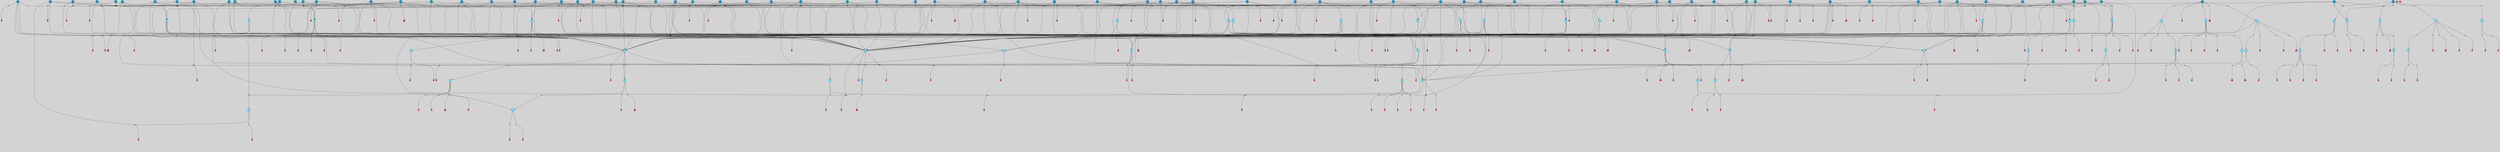 // File exported with GEGELATI v1.3.1
// On the 2024-04-08 17:52:26
// With the File::TPGGraphDotExporter
digraph{
	graph[pad = "0.212, 0.055" bgcolor = lightgray]
	node[shape=circle style = filled label = ""]
		T3 [fillcolor="#66ddff"]
		T7 [fillcolor="#66ddff"]
		T9 [fillcolor="#66ddff"]
		T11 [fillcolor="#66ddff"]
		T27 [fillcolor="#66ddff"]
		T111 [fillcolor="#66ddff"]
		T129 [fillcolor="#66ddff"]
		T159 [fillcolor="#66ddff"]
		T255 [fillcolor="#66ddff"]
		T321 [fillcolor="#66ddff"]
		T426 [fillcolor="#66ddff"]
		T506 [fillcolor="#66ddff"]
		T522 [fillcolor="#66ddff"]
		T570 [fillcolor="#1199bb"]
		T583 [fillcolor="#66ddff"]
		T640 [fillcolor="#66ddff"]
		T658 [fillcolor="#66ddff"]
		T708 [fillcolor="#1199bb"]
		T777 [fillcolor="#66ddff"]
		T821 [fillcolor="#1199bb"]
		T827 [fillcolor="#66ddff"]
		T828 [fillcolor="#66ddff"]
		T829 [fillcolor="#66ddff"]
		T830 [fillcolor="#66ddff"]
		T831 [fillcolor="#66ddff"]
		T832 [fillcolor="#1199bb"]
		T833 [fillcolor="#66ddff"]
		T863 [fillcolor="#1199bb"]
		T887 [fillcolor="#66ddff"]
		T888 [fillcolor="#66ddff"]
		T889 [fillcolor="#66ddff"]
		T890 [fillcolor="#66ddff"]
		T891 [fillcolor="#66ddff"]
		T892 [fillcolor="#66ddff"]
		T893 [fillcolor="#66ddff"]
		T925 [fillcolor="#66ddff"]
		T926 [fillcolor="#66ddff"]
		T927 [fillcolor="#66ddff"]
		T928 [fillcolor="#66ddff"]
		T929 [fillcolor="#66ddff"]
		T930 [fillcolor="#66ddff"]
		T950 [fillcolor="#1199bb"]
		T951 [fillcolor="#1199bb"]
		T953 [fillcolor="#1199bb"]
		T970 [fillcolor="#66ddff"]
		T971 [fillcolor="#1199bb"]
		T972 [fillcolor="#66ddff"]
		T973 [fillcolor="#66ddff"]
		T974 [fillcolor="#66ddff"]
		T975 [fillcolor="#66ddff"]
		T976 [fillcolor="#66ddff"]
		T977 [fillcolor="#66ddff"]
		T981 [fillcolor="#1199bb"]
		T982 [fillcolor="#1199bb"]
		T984 [fillcolor="#1199bb"]
		T985 [fillcolor="#1199bb"]
		T986 [fillcolor="#1199bb"]
		T987 [fillcolor="#1199bb"]
		T989 [fillcolor="#1199bb"]
		T990 [fillcolor="#1199bb"]
		T991 [fillcolor="#1199bb"]
		T994 [fillcolor="#1199bb"]
		T995 [fillcolor="#1199bb"]
		T996 [fillcolor="#1199bb"]
		T999 [fillcolor="#1199bb"]
		T1000 [fillcolor="#1199bb"]
		T1001 [fillcolor="#1199bb"]
		T1003 [fillcolor="#1199bb"]
		T1004 [fillcolor="#1199bb"]
		T1006 [fillcolor="#1199bb"]
		T1008 [fillcolor="#1199bb"]
		T1011 [fillcolor="#1199bb"]
		T1017 [fillcolor="#1199bb"]
		T1019 [fillcolor="#1199bb"]
		T1021 [fillcolor="#1199bb"]
		T1022 [fillcolor="#1199bb"]
		T1023 [fillcolor="#1199bb"]
		T1026 [fillcolor="#1199bb"]
		T1027 [fillcolor="#66ddff"]
		T1028 [fillcolor="#66ddff"]
		T1029 [fillcolor="#66ddff"]
		T1030 [fillcolor="#66ddff"]
		T1031 [fillcolor="#66ddff"]
		T1032 [fillcolor="#66ddff"]
		T1033 [fillcolor="#66ddff"]
		T1034 [fillcolor="#1199bb"]
		T597 [fillcolor="#66ddff"]
		T1036 [fillcolor="#1199bb"]
		T1037 [fillcolor="#1199bb"]
		T1038 [fillcolor="#66ddff"]
		T1040 [fillcolor="#1199bb"]
		T1041 [fillcolor="#1199bb"]
		T1042 [fillcolor="#1199bb"]
		T1043 [fillcolor="#1199bb"]
		T1045 [fillcolor="#1199bb"]
		T1046 [fillcolor="#1199bb"]
		T1049 [fillcolor="#1199bb"]
		T1050 [fillcolor="#1199bb"]
		T1056 [fillcolor="#1199bb"]
		T1057 [fillcolor="#1199bb"]
		T1059 [fillcolor="#1199bb"]
		T1061 [fillcolor="#1199bb"]
		T1063 [fillcolor="#1199bb"]
		T1065 [fillcolor="#1199bb"]
		T1066 [fillcolor="#1199bb"]
		T1067 [fillcolor="#1199bb"]
		T1068 [fillcolor="#1199bb"]
		T1069 [fillcolor="#1199bb"]
		T1070 [fillcolor="#1199bb"]
		T1071 [fillcolor="#1199bb"]
		T1072 [fillcolor="#1199bb"]
		T1073 [fillcolor="#1199bb"]
		T1074 [fillcolor="#1199bb"]
		T1075 [fillcolor="#1199bb"]
		T1076 [fillcolor="#1199bb"]
		T1077 [fillcolor="#1199bb"]
		T1078 [fillcolor="#1199bb"]
		T857 [fillcolor="#1199bb"]
		T1079 [fillcolor="#1199bb"]
		T1080 [fillcolor="#1199bb"]
		T1081 [fillcolor="#1199bb"]
		T1082 [fillcolor="#1199bb"]
		T403 [fillcolor="#1199bb"]
		T1083 [fillcolor="#1199bb"]
		T1084 [fillcolor="#1199bb"]
		T1085 [fillcolor="#1199bb"]
		T1086 [fillcolor="#1199bb"]
		T1087 [fillcolor="#1199bb"]
		T1088 [fillcolor="#1199bb"]
		T1089 [fillcolor="#1199bb"]
		T1090 [fillcolor="#1199bb"]
		P17580 [fillcolor="#cccccc" shape=point] //6|
		I17580 [shape=box style=invis label="6|1&2|6#1|7&#92;n10|7&2|0#1|5&#92;n9|4&0|1#2|2&#92;n8|6&0|0#1|0&#92;n"]
		P17580 -> I17580[style=invis]
		A11821 [fillcolor="#ff3366" shape=box margin=0.03 width=0 height=0 label="3"]
		T3 -> P17580 -> A11821
		P17581 [fillcolor="#cccccc" shape=point] //3|
		I17581 [shape=box style=invis label="7|6&2|4#0|2&#92;n10|3&2|7#1|4&#92;n11|6&0|4#0|1&#92;n7|1&0|0#2|6&#92;n7|6&0|3#2|6&#92;n4|0&2|6#0|1&#92;n4|4&2|5#0|2&#92;n4|6&0|4#2|7&#92;n10|0&2|3#1|5&#92;n2|6&0|5#0|2&#92;n1|0&2|3#0|7&#92;n1|6&2|0#0|5&#92;n6|2&0|1#0|7&#92;n9|2&0|3#2|7&#92;n5|3&0|6#0|6&#92;n1|7&2|5#2|3&#92;n8|1&2|7#0|6&#92;n1|0&2|5#2|1&#92;n7|1&2|2#2|5&#92;n7|4&2|6#0|3&#92;n"]
		P17581 -> I17581[style=invis]
		A11822 [fillcolor="#ff3366" shape=box margin=0.03 width=0 height=0 label="4"]
		T3 -> P17581 -> A11822
		P17582 [fillcolor="#cccccc" shape=point] //-3|
		I17582 [shape=box style=invis label="1|6&2|7#0|7&#92;n10|2&0|7#1|3&#92;n9|6&2|7#2|2&#92;n5|3&0|7#0|7&#92;n1|6&2|3#0|0&#92;n2|3&2|3#2|2&#92;n5|1&2|6#0|6&#92;n"]
		P17582 -> I17582[style=invis]
		A11823 [fillcolor="#ff3366" shape=box margin=0.03 width=0 height=0 label="7"]
		T7 -> P17582 -> A11823
		P17583 [fillcolor="#cccccc" shape=point] //5|
		I17583 [shape=box style=invis label="0|5&2|3#0|1&#92;n0|6&2|1#2|4&#92;n6|2&2|6#0|7&#92;n7|4&0|3#0|1&#92;n5|4&0|7#1|6&#92;n9|1&0|5#2|2&#92;n6|3&2|3#1|7&#92;n11|7&2|4#1|6&#92;n2|5&0|1#0|0&#92;n4|7&0|0#0|2&#92;n6|2&0|6#0|0&#92;n2|1&2|6#2|4&#92;n10|0&2|0#1|0&#92;n6|6&2|4#0|6&#92;n"]
		P17583 -> I17583[style=invis]
		A11824 [fillcolor="#ff3366" shape=box margin=0.03 width=0 height=0 label="8"]
		T7 -> P17583 -> A11824
		P17584 [fillcolor="#cccccc" shape=point] //-6|
		I17584 [shape=box style=invis label="11|1&0|7#2|0&#92;n10|4&0|1#1|0&#92;n4|3&2|4#2|1&#92;n0|5&2|0#0|0&#92;n6|1&0|0#0|3&#92;n8|2&2|0#0|4&#92;n11|4&2|0#1|6&#92;n7|0&2|6#2|3&#92;n5|3&2|6#2|0&#92;n2|0&2|0#0|4&#92;n"]
		P17584 -> I17584[style=invis]
		A11825 [fillcolor="#ff3366" shape=box margin=0.03 width=0 height=0 label="9"]
		T9 -> P17584 -> A11825
		P17585 [fillcolor="#cccccc" shape=point] //2|
		I17585 [shape=box style=invis label="6|3&2|7#1|4&#92;n8|6&0|0#2|5&#92;n2|1&0|2#0|3&#92;n8|7&0|6#0|4&#92;n2|1&2|0#0|1&#92;n0|0&2|2#2|3&#92;n6|6&0|7#2|1&#92;n6|1&0|7#2|6&#92;n5|4&2|7#0|4&#92;n0|3&0|4#2|0&#92;n11|0&2|0#2|5&#92;n4|5&2|5#2|4&#92;n5|7&0|6#0|4&#92;n9|7&2|5#0|3&#92;n5|4&2|1#0|3&#92;n5|3&0|1#1|7&#92;n0|4&0|3#2|5&#92;n"]
		P17585 -> I17585[style=invis]
		A11826 [fillcolor="#ff3366" shape=box margin=0.03 width=0 height=0 label="10"]
		T9 -> P17585 -> A11826
		P17586 [fillcolor="#cccccc" shape=point] //6|
		I17586 [shape=box style=invis label="3|0&2|7#2|2&#92;n3|2&0|4#2|5&#92;n5|1&0|2#1|0&#92;n8|7&0|1#2|0&#92;n8|5&0|3#0|6&#92;n0|2&0|2#2|3&#92;n1|5&2|5#0|5&#92;n5|6&0|6#0|7&#92;n6|7&0|0#2|6&#92;n1|2&2|3#0|0&#92;n7|7&2|3#0|4&#92;n0|7&2|7#0|6&#92;n1|0&2|2#2|7&#92;n4|4&0|1#0|0&#92;n"]
		P17586 -> I17586[style=invis]
		A11827 [fillcolor="#ff3366" shape=box margin=0.03 width=0 height=0 label="11"]
		T11 -> P17586 -> A11827
		P17587 [fillcolor="#cccccc" shape=point] //-4|
		I17587 [shape=box style=invis label="4|1&0|4#2|6&#92;n1|2&2|2#2|0&#92;n1|2&2|0#0|6&#92;n8|4&2|3#2|5&#92;n5|5&2|1#1|0&#92;n"]
		P17587 -> I17587[style=invis]
		A11828 [fillcolor="#ff3366" shape=box margin=0.03 width=0 height=0 label="12"]
		T11 -> P17587 -> A11828
		P17588 [fillcolor="#cccccc" shape=point] //2|
		I17588 [shape=box style=invis label="9|1&2|3#0|1&#92;n5|2&2|0#2|4&#92;n3|6&2|5#2|7&#92;n7|0&2|5#0|4&#92;n1|2&0|3#0|5&#92;n7|3&2|7#0|0&#92;n"]
		P17588 -> I17588[style=invis]
		A11829 [fillcolor="#ff3366" shape=box margin=0.03 width=0 height=0 label="2"]
		T27 -> P17588 -> A11829
		P17589 [fillcolor="#cccccc" shape=point] //-6|
		I17589 [shape=box style=invis label="7|5&0|4#0|4&#92;n11|0&2|5#2|1&#92;n"]
		P17589 -> I17589[style=invis]
		A11830 [fillcolor="#ff3366" shape=box margin=0.03 width=0 height=0 label="3"]
		T27 -> P17589 -> A11830
		T27 -> P17581
		P17590 [fillcolor="#cccccc" shape=point] //0|
		I17590 [shape=box style=invis label="2|5&0|1#0|6&#92;n6|1&2|2#2|7&#92;n8|0&0|3#1|4&#92;n4|3&2|5#2|4&#92;n8|1&2|4#0|0&#92;n6|6&0|1#2|6&#92;n11|7&2|4#2|5&#92;n6|2&2|4#0|2&#92;n8|5&2|4#2|4&#92;n2|1&2|1#2|2&#92;n2|7&2|5#2|6&#92;n9|7&0|5#0|4&#92;n1|2&0|5#2|6&#92;n4|2&2|3#2|7&#92;n3|3&2|1#0|2&#92;n"]
		P17590 -> I17590[style=invis]
		A11831 [fillcolor="#ff3366" shape=box margin=0.03 width=0 height=0 label="5"]
		T27 -> P17590 -> A11831
		P17591 [fillcolor="#cccccc" shape=point] //0|
		I17591 [shape=box style=invis label="4|0&0|3#2|7&#92;n10|2&0|3#1|7&#92;n3|5&0|2#0|3&#92;n4|5&0|0#2|1&#92;n10|7&2|0#1|2&#92;n5|3&2|3#1|6&#92;n9|5&2|0#0|4&#92;n5|4&2|7#0|2&#92;n10|3&2|7#1|4&#92;n7|2&0|1#2|6&#92;n8|6&0|5#0|5&#92;n8|7&2|3#0|5&#92;n2|6&2|4#0|0&#92;n"]
		P17591 -> I17591[style=invis]
		A11832 [fillcolor="#ff3366" shape=box margin=0.03 width=0 height=0 label="5"]
		T27 -> P17591 -> A11832
		P17592 [fillcolor="#cccccc" shape=point] //-5|
		I17592 [shape=box style=invis label="0|0&2|3#0|2&#92;n10|5&0|6#1|3&#92;n7|3&0|6#2|3&#92;n3|4&0|6#0|6&#92;n10|5&0|2#1|1&#92;n5|0&0|1#0|3&#92;n6|6&2|5#1|5&#92;n7|4&0|2#1|7&#92;n5|7&0|1#2|5&#92;n1|5&0|0#0|3&#92;n7|5&2|1#2|6&#92;n9|0&0|2#0|0&#92;n4|0&2|4#0|0&#92;n4|6&0|0#2|3&#92;n3|1&0|6#2|5&#92;n7|7&2|1#2|3&#92;n9|4&2|2#0|6&#92;n"]
		P17592 -> I17592[style=invis]
		T111 -> P17592 -> T9
		P17593 [fillcolor="#cccccc" shape=point] //7|
		I17593 [shape=box style=invis label="7|4&2|1#2|0&#92;n4|1&2|4#2|3&#92;n5|0&2|0#2|2&#92;n6|1&2|4#2|6&#92;n"]
		P17593 -> I17593[style=invis]
		A11833 [fillcolor="#ff3366" shape=box margin=0.03 width=0 height=0 label="9"]
		T111 -> P17593 -> A11833
		P17594 [fillcolor="#cccccc" shape=point] //2|
		I17594 [shape=box style=invis label="3|0&2|0#0|1&#92;n11|2&0|7#1|6&#92;n8|7&2|4#0|5&#92;n5|3&0|2#2|6&#92;n4|4&2|4#2|6&#92;n3|0&0|7#0|1&#92;n2|7&2|2#2|5&#92;n9|3&2|6#2|7&#92;n7|7&0|0#0|4&#92;n6|1&2|4#1|3&#92;n5|4&2|0#1|6&#92;n1|3&0|7#0|4&#92;n"]
		P17594 -> I17594[style=invis]
		A11834 [fillcolor="#ff3366" shape=box margin=0.03 width=0 height=0 label="7"]
		T111 -> P17594 -> A11834
		T111 -> P17584
		P17595 [fillcolor="#cccccc" shape=point] //8|
		I17595 [shape=box style=invis label="9|0&0|1#2|0&#92;n10|1&2|5#1|4&#92;n8|2&2|6#0|4&#92;n2|4&2|5#2|3&#92;n4|2&2|2#0|2&#92;n7|5&0|2#0|0&#92;n8|2&2|1#1|3&#92;n8|7&0|7#2|1&#92;n1|1&0|0#0|7&#92;n5|6&2|5#1|0&#92;n6|6&2|5#0|0&#92;n11|4&0|3#2|6&#92;n4|2&2|4#0|7&#92;n5|6&0|1#2|0&#92;n11|3&0|2#0|7&#92;n"]
		P17595 -> I17595[style=invis]
		A11835 [fillcolor="#ff3366" shape=box margin=0.03 width=0 height=0 label="6"]
		T129 -> P17595 -> A11835
		P17596 [fillcolor="#cccccc" shape=point] //5|
		I17596 [shape=box style=invis label="3|0&2|0#0|1&#92;n3|0&0|7#0|1&#92;n5|3&0|2#2|6&#92;n4|4&2|4#2|6&#92;n11|2&0|7#1|6&#92;n2|7&2|2#2|5&#92;n9|3&2|6#2|7&#92;n7|7&0|0#0|4&#92;n6|1&2|4#2|3&#92;n5|4&2|0#1|6&#92;n1|3&0|7#0|4&#92;n"]
		P17596 -> I17596[style=invis]
		A11836 [fillcolor="#ff3366" shape=box margin=0.03 width=0 height=0 label="7"]
		T129 -> P17596 -> A11836
		P17597 [fillcolor="#cccccc" shape=point] //10|
		I17597 [shape=box style=invis label="4|5&2|7#2|1&#92;n1|7&2|3#0|6&#92;n3|5&2|2#0|3&#92;n10|3&0|7#1|4&#92;n7|1&0|4#2|6&#92;n10|2&0|3#1|7&#92;n9|5&2|0#0|4&#92;n4|0&0|3#2|7&#92;n11|4&2|6#1|2&#92;n5|4&2|7#0|2&#92;n2|6&2|4#0|0&#92;n6|5&0|7#2|1&#92;n5|3&2|3#1|6&#92;n10|7&2|0#1|2&#92;n"]
		P17597 -> I17597[style=invis]
		A11837 [fillcolor="#ff3366" shape=box margin=0.03 width=0 height=0 label="5"]
		T129 -> P17597 -> A11837
		P17598 [fillcolor="#cccccc" shape=point] //5|
		I17598 [shape=box style=invis label="9|4&2|3#1|3&#92;n0|4&2|4#0|5&#92;n6|1&2|6#2|5&#92;n4|0&0|5#2|0&#92;n"]
		P17598 -> I17598[style=invis]
		A11838 [fillcolor="#ff3366" shape=box margin=0.03 width=0 height=0 label="7"]
		T129 -> P17598 -> A11838
		P17599 [fillcolor="#cccccc" shape=point] //6|
		I17599 [shape=box style=invis label="9|4&2|7#0|6&#92;n8|4&0|1#1|0&#92;n1|3&0|0#2|1&#92;n2|4&0|6#2|2&#92;n5|1&2|5#0|7&#92;n3|0&0|3#2|6&#92;n2|2&2|6#0|2&#92;n8|4&0|4#2|2&#92;n5|1&2|4#0|3&#92;n9|4&0|6#0|6&#92;n5|0&2|2#1|5&#92;n11|7&0|0#1|1&#92;n0|4&0|3#0|3&#92;n7|7&2|4#2|5&#92;n1|5&0|1#2|1&#92;n"]
		P17599 -> I17599[style=invis]
		A11839 [fillcolor="#ff3366" shape=box margin=0.03 width=0 height=0 label="1"]
		T129 -> P17599 -> A11839
		P17600 [fillcolor="#cccccc" shape=point] //7|
		I17600 [shape=box style=invis label="7|0&2|1#2|0&#92;n9|7&2|1#1|7&#92;n8|2&0|1#1|0&#92;n6|6&0|2#1|1&#92;n2|2&0|5#0|0&#92;n5|7&0|0#2|1&#92;n5|1&2|5#1|5&#92;n4|7&2|4#2|3&#92;n10|5&2|2#1|5&#92;n1|3&2|2#2|0&#92;n10|2&2|6#1|5&#92;n"]
		P17600 -> I17600[style=invis]
		A11840 [fillcolor="#ff3366" shape=box margin=0.03 width=0 height=0 label="1"]
		T159 -> P17600 -> A11840
		P17601 [fillcolor="#cccccc" shape=point] //7|
		I17601 [shape=box style=invis label="7|4&2|7#0|4&#92;n4|6&0|1#2|5&#92;n2|1&2|3#0|0&#92;n4|3&2|0#0|1&#92;n0|0&2|7#2|7&#92;n7|7&0|5#2|3&#92;n5|0&2|1#2|2&#92;n10|0&0|4#1|2&#92;n4|4&0|7#0|0&#92;n6|7&0|2#0|1&#92;n1|4&2|5#0|4&#92;n"]
		P17601 -> I17601[style=invis]
		A11841 [fillcolor="#ff3366" shape=box margin=0.03 width=0 height=0 label="0"]
		T159 -> P17601 -> A11841
		P17602 [fillcolor="#cccccc" shape=point] //5|
		I17602 [shape=box style=invis label="0|5&2|3#0|1&#92;n0|6&2|1#2|4&#92;n6|2&2|6#0|7&#92;n9|0&2|7#1|1&#92;n7|4&0|3#0|1&#92;n11|7&2|4#1|6&#92;n9|1&0|5#2|2&#92;n5|4&0|7#1|6&#92;n2|5&0|1#0|0&#92;n4|7&0|0#0|2&#92;n6|2&0|6#0|0&#92;n2|1&2|6#2|4&#92;n10|0&0|0#1|0&#92;n6|6&2|4#0|6&#92;n"]
		P17602 -> I17602[style=invis]
		T159 -> P17602 -> T129
		P17603 [fillcolor="#cccccc" shape=point] //-1|
		I17603 [shape=box style=invis label="1|7&2|1#0|6&#92;n8|1&2|3#0|5&#92;n10|6&2|7#1|0&#92;n1|7&2|5#0|2&#92;n0|3&0|3#2|2&#92;n3|5&0|1#0|0&#92;n3|5&0|2#0|3&#92;n1|5&2|0#0|4&#92;n5|7&2|2#2|5&#92;n4|0&2|3#0|3&#92;n"]
		P17603 -> I17603[style=invis]
		T255 -> P17603 -> T3
		P17604 [fillcolor="#cccccc" shape=point] //-9|
		I17604 [shape=box style=invis label="7|1&0|0#2|6&#92;n1|6&0|4#2|7&#92;n7|6&2|4#0|2&#92;n10|7&2|1#1|3&#92;n7|6&0|3#2|6&#92;n4|0&2|2#2|1&#92;n1|0&0|5#2|3&#92;n6|1&2|6#1|1&#92;n7|4&2|6#1|0&#92;n9|5&0|1#0|2&#92;n9|2&0|3#0|7&#92;n6|0&2|7#0|6&#92;n10|5&2|3#1|5&#92;n10|0&2|7#1|4&#92;n1|0&2|3#0|7&#92;n5|2&0|6#0|6&#92;n2|6&0|1#0|2&#92;n7|4&2|5#0|3&#92;n3|6&2|4#0|5&#92;n1|6&2|0#0|5&#92;n"]
		P17604 -> I17604[style=invis]
		A11842 [fillcolor="#ff3366" shape=box margin=0.03 width=0 height=0 label="4"]
		T255 -> P17604 -> A11842
		P17605 [fillcolor="#cccccc" shape=point] //7|
		I17605 [shape=box style=invis label="9|6&2|6#1|3&#92;n9|7&2|0#1|7&#92;n3|0&2|0#0|0&#92;n1|6&0|0#0|4&#92;n7|4&0|3#0|1&#92;n"]
		P17605 -> I17605[style=invis]
		A11843 [fillcolor="#ff3366" shape=box margin=0.03 width=0 height=0 label="12"]
		T255 -> P17605 -> A11843
		P17606 [fillcolor="#cccccc" shape=point] //-9|
		I17606 [shape=box style=invis label="11|5&0|0#2|6&#92;n8|5&2|3#2|1&#92;n7|1&0|6#1|3&#92;n11|4&0|2#0|1&#92;n9|0&2|7#1|6&#92;n10|1&0|3#1|6&#92;n0|3&0|4#2|5&#92;n5|7&2|3#1|6&#92;n2|0&2|1#0|7&#92;n"]
		P17606 -> I17606[style=invis]
		A11844 [fillcolor="#ff3366" shape=box margin=0.03 width=0 height=0 label="2"]
		T255 -> P17606 -> A11844
		P17607 [fillcolor="#cccccc" shape=point] //-7|
		I17607 [shape=box style=invis label="9|1&2|7#2|1&#92;n7|0&2|0#2|7&#92;n2|3&2|3#2|2&#92;n8|5&2|1#0|3&#92;n5|5&0|7#0|1&#92;n1|6&2|7#0|7&#92;n10|2&0|7#1|3&#92;n6|4&2|2#2|4&#92;n0|6&2|5#0|2&#92;n"]
		P17607 -> I17607[style=invis]
		A11845 [fillcolor="#ff3366" shape=box margin=0.03 width=0 height=0 label="7"]
		T255 -> P17607 -> A11845
		P17608 [fillcolor="#cccccc" shape=point] //3|
		I17608 [shape=box style=invis label="7|6&2|4#0|2&#92;n10|3&2|7#1|4&#92;n11|6&0|4#0|1&#92;n7|1&0|0#2|6&#92;n7|6&0|3#2|6&#92;n4|0&2|6#0|1&#92;n4|4&2|5#0|2&#92;n4|6&0|4#2|7&#92;n10|0&2|3#1|5&#92;n2|6&0|5#0|2&#92;n1|0&2|3#0|7&#92;n1|6&2|0#0|5&#92;n6|2&0|1#0|7&#92;n9|2&0|3#2|7&#92;n5|3&0|6#0|6&#92;n1|7&2|5#2|3&#92;n8|1&2|7#0|6&#92;n1|0&2|5#2|1&#92;n7|1&2|2#2|5&#92;n7|4&2|6#0|3&#92;n"]
		P17608 -> I17608[style=invis]
		A11846 [fillcolor="#ff3366" shape=box margin=0.03 width=0 height=0 label="4"]
		T321 -> P17608 -> A11846
		P17609 [fillcolor="#cccccc" shape=point] //6|
		I17609 [shape=box style=invis label="6|1&2|6#1|7&#92;n10|7&2|0#1|5&#92;n9|4&0|1#2|2&#92;n8|6&0|0#1|0&#92;n"]
		P17609 -> I17609[style=invis]
		A11847 [fillcolor="#ff3366" shape=box margin=0.03 width=0 height=0 label="3"]
		T321 -> P17609 -> A11847
		T426 -> P17583
		P17610 [fillcolor="#cccccc" shape=point] //-5|
		I17610 [shape=box style=invis label="10|6&2|5#1|6&#92;n9|3&0|1#1|7&#92;n2|4&0|1#0|1&#92;n11|3&0|7#1|6&#92;n5|1&0|6#2|7&#92;n8|0&0|0#0|1&#92;n0|6&0|7#0|4&#92;n6|7&2|6#2|6&#92;n11|0&2|3#0|5&#92;n"]
		P17610 -> I17610[style=invis]
		T426 -> P17610 -> T7
		P17611 [fillcolor="#cccccc" shape=point] //-7|
		I17611 [shape=box style=invis label="6|4&2|6#1|0&#92;n2|6&0|2#0|0&#92;n9|4&2|6#2|1&#92;n11|5&0|1#0|1&#92;n5|5&0|0#0|1&#92;n4|6&0|7#0|5&#92;n1|0&2|4#2|2&#92;n3|4&0|2#0|5&#92;n0|4&2|6#0|0&#92;n10|1&0|0#1|0&#92;n7|0&2|0#2|2&#92;n1|2&2|5#2|2&#92;n1|4&0|1#0|7&#92;n9|0&0|6#1|2&#92;n10|3&0|4#1|2&#92;n3|3&2|2#0|7&#92;n1|6&2|0#0|0&#92;n3|2&0|1#2|2&#92;n"]
		P17611 -> I17611[style=invis]
		A11848 [fillcolor="#ff3366" shape=box margin=0.03 width=0 height=0 label="1"]
		T426 -> P17611 -> A11848
		P17612 [fillcolor="#cccccc" shape=point] //-4|
		I17612 [shape=box style=invis label="0|6&2|7#2|4&#92;n4|4&0|4#2|6&#92;n3|0&0|7#0|1&#92;n5|3&0|2#2|6&#92;n1|3&0|7#0|1&#92;n5|4&2|0#1|6&#92;n10|5&0|6#1|5&#92;n2|5&2|1#2|2&#92;n6|1&2|4#2|3&#92;n3|0&2|2#0|1&#92;n11|2&0|5#1|6&#92;n9|3&2|6#2|7&#92;n7|7&0|0#0|4&#92;n8|1&0|1#1|5&#92;n"]
		P17612 -> I17612[style=invis]
		A11849 [fillcolor="#ff3366" shape=box margin=0.03 width=0 height=0 label="7"]
		T426 -> P17612 -> A11849
		P17613 [fillcolor="#cccccc" shape=point] //9|
		I17613 [shape=box style=invis label="11|0&2|0#1|1&#92;n3|6&0|6#0|0&#92;n1|4&0|0#2|4&#92;n7|5&2|2#1|3&#92;n11|7&2|6#1|7&#92;n5|2&0|6#1|5&#92;n9|5&0|6#0|3&#92;n2|2&2|7#0|5&#92;n9|3&2|2#2|0&#92;n11|0&2|7#0|1&#92;n1|1&2|0#0|1&#92;n6|6&0|6#1|2&#92;n9|7&0|1#0|3&#92;n2|0&2|4#2|5&#92;n2|4&2|2#0|0&#92;n6|1&2|1#1|7&#92;n10|7&2|5#1|6&#92;n11|5&2|7#2|4&#92;n"]
		P17613 -> I17613[style=invis]
		A11850 [fillcolor="#ff3366" shape=box margin=0.03 width=0 height=0 label="1"]
		T426 -> P17613 -> A11850
		P17614 [fillcolor="#cccccc" shape=point] //-1|
		I17614 [shape=box style=invis label="2|0&0|4#2|2&#92;n8|6&2|3#0|5&#92;n6|3&2|6#2|2&#92;n5|1&0|6#1|6&#92;n7|1&0|7#1|6&#92;n6|6&0|2#2|6&#92;n5|1&0|7#1|6&#92;n1|3&2|1#2|7&#92;n1|6&2|3#0|0&#92;n8|0&0|3#0|7&#92;n2|6&0|7#2|7&#92;n1|1&2|4#2|2&#92;n5|3&0|7#1|5&#92;n5|5&0|6#1|4&#92;n"]
		P17614 -> I17614[style=invis]
		A11851 [fillcolor="#ff3366" shape=box margin=0.03 width=0 height=0 label="7"]
		T506 -> P17614 -> A11851
		P17615 [fillcolor="#cccccc" shape=point] //1|
		I17615 [shape=box style=invis label="2|6&0|1#2|6&#92;n8|1&2|4#0|0&#92;n7|2&2|3#2|2&#92;n8|0&0|3#1|6&#92;n0|3&0|0#2|4&#92;n2|5&2|4#2|4&#92;n6|6&0|1#2|6&#92;n11|7&2|4#2|5&#92;n2|0&2|5#2|6&#92;n1|2&0|5#2|6&#92;n4|3&2|5#2|4&#92;n2|0&2|1#2|2&#92;n4|7&0|5#0|4&#92;n2|0&0|5#0|0&#92;n8|4&2|3#2|7&#92;n"]
		P17615 -> I17615[style=invis]
		T506 -> P17615 -> T111
		P17616 [fillcolor="#cccccc" shape=point] //5|
		I17616 [shape=box style=invis label="6|7&0|4#1|5&#92;n11|4&2|0#1|6&#92;n5|3&2|6#2|0&#92;n10|2&2|2#1|4&#92;n2|2&2|2#0|3&#92;n2|0&2|0#0|4&#92;n11|1&0|7#2|0&#92;n11|0&2|0#0|0&#92;n3|2&0|3#2|2&#92;n10|1&2|6#1|1&#92;n7|0&2|6#2|4&#92;n"]
		P17616 -> I17616[style=invis]
		A11852 [fillcolor="#ff3366" shape=box margin=0.03 width=0 height=0 label="9"]
		T506 -> P17616 -> A11852
		P17617 [fillcolor="#cccccc" shape=point] //8|
		I17617 [shape=box style=invis label="2|1&2|0#0|5&#92;n0|0&2|6#0|0&#92;n2|7&0|4#0|4&#92;n"]
		P17617 -> I17617[style=invis]
		A11853 [fillcolor="#ff3366" shape=box margin=0.03 width=0 height=0 label="2"]
		T506 -> P17617 -> A11853
		P17618 [fillcolor="#cccccc" shape=point] //-8|
		I17618 [shape=box style=invis label="1|1&2|7#2|5&#92;n10|1&2|7#1|7&#92;n5|2&0|0#2|4&#92;n7|6&0|0#2|6&#92;n3|0&0|7#0|3&#92;n"]
		P17618 -> I17618[style=invis]
		A11854 [fillcolor="#ff3366" shape=box margin=0.03 width=0 height=0 label="2"]
		T506 -> P17618 -> A11854
		P17619 [fillcolor="#cccccc" shape=point] //-7|
		I17619 [shape=box style=invis label="7|4&2|7#0|0&#92;n8|7&2|6#2|5&#92;n4|3&2|0#2|1&#92;n5|7&0|4#2|6&#92;n4|5&0|1#2|6&#92;n7|7&0|4#0|6&#92;n8|0&0|4#1|0&#92;n6|7&0|2#0|3&#92;n8|4&0|7#2|1&#92;n10|3&0|3#1|2&#92;n0|0&2|7#0|7&#92;n2|0&0|0#2|6&#92;n5|3&0|0#1|5&#92;n"]
		P17619 -> I17619[style=invis]
		A11855 [fillcolor="#ff3366" shape=box margin=0.03 width=0 height=0 label="0"]
		T522 -> P17619 -> A11855
		P17620 [fillcolor="#cccccc" shape=point] //3|
		I17620 [shape=box style=invis label="8|2&2|7#1|7&#92;n10|7&0|7#1|6&#92;n0|3&0|0#2|3&#92;n9|7&2|6#0|3&#92;n4|4&2|1#0|1&#92;n5|6&2|0#1|4&#92;n4|5&0|1#0|2&#92;n0|0&2|0#0|5&#92;n6|1&0|7#0|6&#92;n"]
		P17620 -> I17620[style=invis]
		A11856 [fillcolor="#ff3366" shape=box margin=0.03 width=0 height=0 label="0"]
		T522 -> P17620 -> A11856
		P17621 [fillcolor="#cccccc" shape=point] //-3|
		I17621 [shape=box style=invis label="2|6&0|1#0|6&#92;n8|3&0|5#1|0&#92;n6|1&2|2#2|7&#92;n8|5&2|7#2|5&#92;n2|7&2|5#2|6&#92;n4|3&2|5#2|4&#92;n6|6&0|1#2|6&#92;n11|7&0|4#2|5&#92;n4|4&0|4#0|6&#92;n7|2&2|5#2|2&#92;n1|7&0|4#0|1&#92;n9|7&0|5#0|4&#92;n8|1&2|4#0|0&#92;n4|2&2|3#2|7&#92;n2|0&2|1#2|2&#92;n3|6&0|6#0|3&#92;n8|0&0|3#1|6&#92;n3|3&2|1#0|2&#92;n5|6&0|0#1|0&#92;n"]
		P17621 -> I17621[style=invis]
		T522 -> P17621 -> T111
		P17622 [fillcolor="#cccccc" shape=point] //-5|
		I17622 [shape=box style=invis label="11|4&2|6#1|2&#92;n6|2&0|5#2|1&#92;n6|5&0|7#2|1&#92;n10|4&0|3#1|7&#92;n11|0&0|2#0|3&#92;n7|1&0|4#0|6&#92;n6|4&2|5#0|5&#92;n1|7&2|3#0|6&#92;n5|3&2|0#1|6&#92;n4|0&0|4#0|7&#92;n5|4&2|7#0|2&#92;n10|2&2|1#1|1&#92;n9|3&0|5#1|5&#92;n4|5&2|7#2|1&#92;n2|6&2|4#0|0&#92;n9|1&2|2#0|2&#92;n9|5&0|0#0|4&#92;n"]
		P17622 -> I17622[style=invis]
		T522 -> P17622 -> T7
		P17623 [fillcolor="#cccccc" shape=point] //-2|
		I17623 [shape=box style=invis label="9|1&2|7#2|1&#92;n10|2&2|2#1|6&#92;n7|0&2|6#2|7&#92;n10|2&0|7#1|3&#92;n2|3&2|3#2|2&#92;n5|5&0|7#1|1&#92;n1|6&2|7#0|7&#92;n8|5&2|1#0|3&#92;n0|6&2|5#0|2&#92;n"]
		P17623 -> I17623[style=invis]
		A11857 [fillcolor="#ff3366" shape=box margin=0.03 width=0 height=0 label="7"]
		T570 -> P17623 -> A11857
		P17624 [fillcolor="#cccccc" shape=point] //-9|
		I17624 [shape=box style=invis label="11|5&0|0#2|6&#92;n8|5&2|3#2|1&#92;n7|1&0|6#1|3&#92;n11|4&0|2#0|1&#92;n9|0&2|7#1|6&#92;n10|1&0|3#1|6&#92;n0|3&0|4#2|5&#92;n5|7&2|3#1|6&#92;n2|0&2|1#0|7&#92;n"]
		P17624 -> I17624[style=invis]
		A11858 [fillcolor="#ff3366" shape=box margin=0.03 width=0 height=0 label="2"]
		T570 -> P17624 -> A11858
		P17625 [fillcolor="#cccccc" shape=point] //7|
		I17625 [shape=box style=invis label="9|6&2|6#1|3&#92;n9|7&2|0#1|7&#92;n3|0&2|0#0|0&#92;n1|6&0|0#0|4&#92;n7|4&0|3#0|1&#92;n"]
		P17625 -> I17625[style=invis]
		A11859 [fillcolor="#ff3366" shape=box margin=0.03 width=0 height=0 label="12"]
		T570 -> P17625 -> A11859
		P17626 [fillcolor="#cccccc" shape=point] //-1|
		I17626 [shape=box style=invis label="1|7&2|1#0|6&#92;n8|1&2|3#0|5&#92;n10|6&2|7#1|0&#92;n1|7&2|5#0|2&#92;n0|3&0|3#2|2&#92;n3|5&0|1#0|0&#92;n3|5&0|2#0|3&#92;n1|5&2|0#0|4&#92;n5|7&2|2#2|5&#92;n4|0&2|3#0|3&#92;n"]
		P17626 -> I17626[style=invis]
		T570 -> P17626 -> T321
		P17627 [fillcolor="#cccccc" shape=point] //7|
		I17627 [shape=box style=invis label="7|4&2|1#2|4&#92;n1|1&2|1#0|4&#92;n10|3&0|3#1|2&#92;n8|0&0|4#1|2&#92;n7|6&0|5#0|5&#92;n0|0&2|7#2|7&#92;n6|7&0|2#0|6&#92;n4|3&2|0#0|1&#92;n4|6&0|7#2|5&#92;n7|4&2|7#0|4&#92;n2|0&2|0#2|6&#92;n8|3&0|6#1|5&#92;n"]
		P17627 -> I17627[style=invis]
		A11860 [fillcolor="#ff3366" shape=box margin=0.03 width=0 height=0 label="0"]
		T570 -> P17627 -> A11860
		P17628 [fillcolor="#cccccc" shape=point] //5|
		I17628 [shape=box style=invis label="6|1&2|4#0|0&#92;n8|2&0|5#0|0&#92;n6|4&2|2#1|3&#92;n3|6&0|1#2|2&#92;n6|2&2|1#0|5&#92;n9|0&2|4#0|7&#92;n11|1&0|1#0|5&#92;n6|0&2|7#2|7&#92;n"]
		P17628 -> I17628[style=invis]
		A11861 [fillcolor="#ff3366" shape=box margin=0.03 width=0 height=0 label="7"]
		T583 -> P17628 -> A11861
		P17629 [fillcolor="#cccccc" shape=point] //6|
		I17629 [shape=box style=invis label="2|6&0|1#0|6&#92;n6|1&2|2#2|7&#92;n7|2&2|5#2|2&#92;n2|7&2|5#2|6&#92;n4|3&2|5#2|4&#92;n8|5&2|4#2|4&#92;n6|6&0|1#2|6&#92;n11|7&2|4#2|5&#92;n6|2&2|4#0|2&#92;n8|5&2|7#2|5&#92;n8|0&0|3#1|6&#92;n2|0&2|1#2|2&#92;n8|1&2|4#0|0&#92;n9|7&0|5#0|4&#92;n3|6&0|6#0|3&#92;n1|2&0|5#2|6&#92;n4|2&2|3#2|7&#92;n3|3&2|1#0|2&#92;n"]
		P17629 -> I17629[style=invis]
		T583 -> P17629 -> T111
		P17630 [fillcolor="#cccccc" shape=point] //4|
		I17630 [shape=box style=invis label="10|2&0|7#1|3&#92;n6|0&2|7#2|2&#92;n2|3&2|3#0|2&#92;n4|0&0|0#0|0&#92;n5|1&2|7#0|3&#92;n"]
		P17630 -> I17630[style=invis]
		A11862 [fillcolor="#ff3366" shape=box margin=0.03 width=0 height=0 label="7"]
		T583 -> P17630 -> A11862
		T583 -> P17616
		T583 -> P17614
		P17631 [fillcolor="#cccccc" shape=point] //-6|
		I17631 [shape=box style=invis label="5|5&0|7#1|1&#92;n10|2&2|2#1|6&#92;n7|0&2|6#2|7&#92;n10|2&0|7#1|3&#92;n10|0&2|6#1|0&#92;n8|5&2|1#0|6&#92;n11|2&2|1#0|4&#92;n"]
		P17631 -> I17631[style=invis]
		A11863 [fillcolor="#ff3366" shape=box margin=0.03 width=0 height=0 label="7"]
		T640 -> P17631 -> A11863
		T640 -> P17624
		P17632 [fillcolor="#cccccc" shape=point] //10|
		I17632 [shape=box style=invis label="7|3&0|3#0|1&#92;n9|6&2|6#1|3&#92;n7|6&0|1#1|5&#92;n1|6&0|3#0|5&#92;n4|6&2|0#0|6&#92;n3|0&2|4#0|0&#92;n"]
		P17632 -> I17632[style=invis]
		A11864 [fillcolor="#ff3366" shape=box margin=0.03 width=0 height=0 label="12"]
		T640 -> P17632 -> A11864
		T640 -> P17627
		P17633 [fillcolor="#cccccc" shape=point] //5|
		I17633 [shape=box style=invis label="9|4&2|3#1|3&#92;n0|4&2|4#0|5&#92;n6|1&2|6#2|5&#92;n4|0&0|5#2|0&#92;n"]
		P17633 -> I17633[style=invis]
		A11865 [fillcolor="#ff3366" shape=box margin=0.03 width=0 height=0 label="7"]
		T640 -> P17633 -> A11865
		P17634 [fillcolor="#cccccc" shape=point] //1|
		I17634 [shape=box style=invis label="6|0&2|2#2|0&#92;n"]
		P17634 -> I17634[style=invis]
		T658 -> P17634 -> T426
		T658 -> P17629
		T658 -> P17629
		P17635 [fillcolor="#cccccc" shape=point] //-7|
		I17635 [shape=box style=invis label="3|7&0|0#0|1&#92;n8|7&0|0#0|6&#92;n7|3&0|3#1|4&#92;n10|3&2|1#1|1&#92;n8|5&0|2#2|5&#92;n10|0&2|0#1|7&#92;n"]
		P17635 -> I17635[style=invis]
		A11866 [fillcolor="#ff3366" shape=box margin=0.03 width=0 height=0 label="7"]
		T658 -> P17635 -> A11866
		P17636 [fillcolor="#cccccc" shape=point] //-5|
		I17636 [shape=box style=invis label="10|5&0|6#1|5&#92;n4|4&0|4#2|6&#92;n9|3&2|6#2|7&#92;n5|3&0|2#0|6&#92;n1|3&0|7#0|1&#92;n5|4&2|0#1|6&#92;n0|6&2|7#2|4&#92;n2|5&2|1#2|2&#92;n3|0&2|2#0|1&#92;n5|2&0|5#1|6&#92;n3|0&0|7#0|1&#92;n7|7&0|0#0|4&#92;n8|1&0|1#1|5&#92;n"]
		P17636 -> I17636[style=invis]
		T658 -> P17636 -> T3
		T708 -> P17629
		P17637 [fillcolor="#cccccc" shape=point] //-7|
		I17637 [shape=box style=invis label="6|1&2|4#2|3&#92;n11|0&0|5#2|6&#92;n2|6&0|0#0|7&#92;n2|6&2|2#2|5&#92;n5|4&2|0#1|6&#92;n5|3&0|2#2|6&#92;n1|3&2|6#2|7&#92;n1|3&0|7#0|4&#92;n3|0&2|5#0|1&#92;n11|3&2|2#2|5&#92;n"]
		P17637 -> I17637[style=invis]
		A11867 [fillcolor="#ff3366" shape=box margin=0.03 width=0 height=0 label="7"]
		T708 -> P17637 -> A11867
		P17638 [fillcolor="#cccccc" shape=point] //-1|
		I17638 [shape=box style=invis label="10|3&0|1#1|3&#92;n0|6&0|1#2|4&#92;n6|4&0|7#1|6&#92;n2|4&2|4#0|7&#92;n3|1&2|0#0|7&#92;n2|5&2|1#0|0&#92;n8|3&2|3#1|0&#92;n7|6&0|6#0|3&#92;n10|0&2|0#1|0&#92;n4|6&0|4#0|4&#92;n7|5&0|2#2|0&#92;n7|3&2|6#2|4&#92;n1|5&2|1#0|1&#92;n6|6&2|4#0|6&#92;n6|2&0|6#0|0&#92;n2|1&2|6#2|4&#92;n"]
		P17638 -> I17638[style=invis]
		A11868 [fillcolor="#ff3366" shape=box margin=0.03 width=0 height=0 label="8"]
		T708 -> P17638 -> A11868
		P17639 [fillcolor="#cccccc" shape=point] //10|
		I17639 [shape=box style=invis label="10|2&0|7#1|3&#92;n1|0&2|1#0|1&#92;n5|1&2|7#0|7&#92;n2|3&2|3#2|2&#92;n0|0&2|7#2|2&#92;n"]
		P17639 -> I17639[style=invis]
		A11869 [fillcolor="#ff3366" shape=box margin=0.03 width=0 height=0 label="7"]
		T708 -> P17639 -> A11869
		P17640 [fillcolor="#cccccc" shape=point] //1|
		I17640 [shape=box style=invis label="7|1&2|7#2|3&#92;n4|7&2|7#0|5&#92;n4|5&2|0#2|7&#92;n6|1&0|7#1|1&#92;n4|7&2|0#0|4&#92;n5|3&2|7#2|7&#92;n9|3&2|6#2|0&#92;n4|1&2|7#0|4&#92;n"]
		P17640 -> I17640[style=invis]
		A11870 [fillcolor="#ff3366" shape=box margin=0.03 width=0 height=0 label="9"]
		T708 -> P17640 -> A11870
		P17641 [fillcolor="#cccccc" shape=point] //-8|
		I17641 [shape=box style=invis label="6|1&2|2#2|7&#92;n4|1&2|0#2|4&#92;n1|6&2|5#2|4&#92;n6|0&0|1#2|6&#92;n7|1&0|4#1|4&#92;n6|4&2|4#0|2&#92;n6|5&2|4#2|4&#92;n1|2&0|5#2|6&#92;n2|7&2|5#2|6&#92;n8|4&0|0#2|2&#92;n1|4&2|5#0|4&#92;n7|7&2|4#1|0&#92;n11|7&2|4#1|5&#92;n6|3&2|1#0|2&#92;n6|5&2|1#0|1&#92;n8|4&2|4#0|0&#92;n"]
		P17641 -> I17641[style=invis]
		T777 -> P17641 -> T159
		P17642 [fillcolor="#cccccc" shape=point] //3|
		I17642 [shape=box style=invis label="10|2&0|5#1|0&#92;n0|5&0|2#2|4&#92;n7|0&2|6#0|4&#92;n"]
		P17642 -> I17642[style=invis]
		A11871 [fillcolor="#ff3366" shape=box margin=0.03 width=0 height=0 label="7"]
		T777 -> P17642 -> A11871
		T777 -> P17629
		T777 -> P17629
		T777 -> P17629
		T821 -> P17631
		P17643 [fillcolor="#cccccc" shape=point] //8|
		I17643 [shape=box style=invis label="7|1&0|6#1|6&#92;n8|5&2|3#2|1&#92;n5|3&0|3#1|7&#92;n11|5&0|0#2|6&#92;n0|3&0|4#2|5&#92;n11|4&0|1#0|1&#92;n9|0&2|7#1|1&#92;n0|6&2|7#2|5&#92;n5|7&2|3#1|6&#92;n10|1&0|3#1|6&#92;n"]
		P17643 -> I17643[style=invis]
		A11872 [fillcolor="#ff3366" shape=box margin=0.03 width=0 height=0 label="2"]
		T821 -> P17643 -> A11872
		T821 -> P17632
		T821 -> P17633
		P17644 [fillcolor="#cccccc" shape=point] //1|
		I17644 [shape=box style=invis label="1|6&2|0#0|0&#92;n6|7&2|7#1|7&#92;n10|1&2|1#1|1&#92;n2|3&0|1#0|7&#92;n4|7&0|4#2|2&#92;n9|6&0|5#1|1&#92;n10|0&2|6#1|6&#92;n2|2&0|1#2|1&#92;n5|1&0|1#2|3&#92;n11|1&2|6#0|1&#92;n10|2&0|5#1|4&#92;n9|6&2|2#1|4&#92;n10|1&0|5#1|0&#92;n7|6&2|3#1|1&#92;n5|2&0|7#1|6&#92;n6|7&2|3#0|4&#92;n"]
		P17644 -> I17644[style=invis]
		T821 -> P17644 -> T583
		P17645 [fillcolor="#cccccc" shape=point] //7|
		I17645 [shape=box style=invis label="9|6&2|6#1|3&#92;n9|7&2|0#1|7&#92;n3|0&2|0#0|0&#92;n1|6&0|0#0|4&#92;n7|4&0|3#0|1&#92;n"]
		P17645 -> I17645[style=invis]
		A11873 [fillcolor="#ff3366" shape=box margin=0.03 width=0 height=0 label="12"]
		T830 -> P17645 -> A11873
		P17646 [fillcolor="#cccccc" shape=point] //-9|
		I17646 [shape=box style=invis label="7|1&0|0#2|6&#92;n1|6&0|4#2|7&#92;n7|6&2|4#0|2&#92;n10|7&2|1#1|3&#92;n7|6&0|3#2|6&#92;n4|0&2|2#2|1&#92;n1|0&0|5#2|3&#92;n6|1&2|6#1|1&#92;n7|4&2|6#1|0&#92;n9|5&0|1#0|2&#92;n9|2&0|3#0|7&#92;n6|0&2|7#0|6&#92;n10|5&2|3#1|5&#92;n10|0&2|7#1|4&#92;n1|0&2|3#0|7&#92;n5|2&0|6#0|6&#92;n2|6&0|1#0|2&#92;n7|4&2|5#0|3&#92;n3|6&2|4#0|5&#92;n1|6&2|0#0|5&#92;n"]
		P17646 -> I17646[style=invis]
		A11874 [fillcolor="#ff3366" shape=box margin=0.03 width=0 height=0 label="4"]
		T830 -> P17646 -> A11874
		P17647 [fillcolor="#cccccc" shape=point] //6|
		I17647 [shape=box style=invis label="6|1&2|6#1|7&#92;n10|7&2|0#1|5&#92;n9|4&0|1#2|2&#92;n8|6&0|0#1|0&#92;n"]
		P17647 -> I17647[style=invis]
		A11875 [fillcolor="#ff3366" shape=box margin=0.03 width=0 height=0 label="3"]
		T827 -> P17647 -> A11875
		P17648 [fillcolor="#cccccc" shape=point] //10|
		I17648 [shape=box style=invis label="2|6&2|4#0|0&#92;n1|7&2|3#0|6&#92;n3|5&2|2#0|3&#92;n10|3&0|4#1|4&#92;n7|1&0|4#2|6&#92;n10|2&0|3#1|7&#92;n9|5&2|0#0|4&#92;n4|0&0|3#2|7&#92;n11|4&2|6#1|2&#92;n5|4&2|7#0|2&#92;n4|5&2|7#2|1&#92;n6|5&0|7#2|1&#92;n5|3&2|3#1|6&#92;n10|7&2|0#1|2&#92;n"]
		P17648 -> I17648[style=invis]
		A11876 [fillcolor="#ff3366" shape=box margin=0.03 width=0 height=0 label="5"]
		T831 -> P17648 -> A11876
		P17649 [fillcolor="#cccccc" shape=point] //5|
		I17649 [shape=box style=invis label="3|0&2|0#0|1&#92;n3|0&0|7#0|1&#92;n5|3&0|2#2|6&#92;n4|4&2|4#2|6&#92;n11|2&0|7#1|6&#92;n2|7&2|2#2|5&#92;n9|3&2|6#2|7&#92;n7|7&0|0#0|4&#92;n6|1&2|4#2|3&#92;n5|4&2|0#1|6&#92;n1|3&0|7#0|4&#92;n"]
		P17649 -> I17649[style=invis]
		A11877 [fillcolor="#ff3366" shape=box margin=0.03 width=0 height=0 label="7"]
		T833 -> P17649 -> A11877
		P17650 [fillcolor="#cccccc" shape=point] //-6|
		I17650 [shape=box style=invis label="11|1&0|7#2|0&#92;n10|4&0|1#1|0&#92;n4|3&2|4#2|1&#92;n0|5&2|0#0|0&#92;n6|1&0|0#0|3&#92;n8|2&2|0#0|4&#92;n11|4&2|0#1|6&#92;n7|0&2|6#2|3&#92;n5|3&2|6#2|0&#92;n2|0&2|0#0|4&#92;n"]
		P17650 -> I17650[style=invis]
		A11878 [fillcolor="#ff3366" shape=box margin=0.03 width=0 height=0 label="9"]
		T833 -> P17650 -> A11878
		P17651 [fillcolor="#cccccc" shape=point] //-7|
		I17651 [shape=box style=invis label="9|1&2|7#2|1&#92;n7|0&2|0#2|7&#92;n2|3&2|3#2|2&#92;n8|5&2|1#0|3&#92;n5|5&0|7#0|1&#92;n1|6&2|7#0|7&#92;n10|2&0|7#1|3&#92;n6|4&2|2#2|4&#92;n0|6&2|5#0|2&#92;n"]
		P17651 -> I17651[style=invis]
		A11879 [fillcolor="#ff3366" shape=box margin=0.03 width=0 height=0 label="7"]
		T830 -> P17651 -> A11879
		P17652 [fillcolor="#cccccc" shape=point] //7|
		I17652 [shape=box style=invis label="1|0&2|0#2|3&#92;n7|5&2|6#2|6&#92;n1|3&0|0#2|3&#92;n6|6&2|5#0|7&#92;n5|5&0|2#2|3&#92;n3|3&0|0#2|4&#92;n10|1&0|4#1|6&#92;n8|6&2|1#0|7&#92;n1|5&0|6#2|3&#92;n"]
		P17652 -> I17652[style=invis]
		T832 -> P17652 -> T830
		P17653 [fillcolor="#cccccc" shape=point] //9|
		I17653 [shape=box style=invis label="2|5&2|6#2|7&#92;n2|4&2|4#2|6&#92;n2|4&0|1#2|5&#92;n4|4&2|4#0|0&#92;n4|2&2|1#0|3&#92;n6|0&2|1#0|0&#92;n6|0&2|6#1|6&#92;n6|1&0|3#2|7&#92;n0|3&0|0#2|1&#92;n"]
		P17653 -> I17653[style=invis]
		T832 -> P17653 -> T828
		P17654 [fillcolor="#cccccc" shape=point] //-4|
		I17654 [shape=box style=invis label="10|1&0|0#1|0&#92;n10|1&2|5#1|4&#92;n3|1&2|1#0|7&#92;n11|3&2|2#2|6&#92;n1|7&0|7#0|5&#92;n2|0&2|7#2|4&#92;n1|3&0|0#2|3&#92;n8|5&2|5#2|1&#92;n7|3&2|5#1|0&#92;n4|0&0|7#2|4&#92;n3|7&0|1#0|4&#92;n7|3&0|1#2|5&#92;n1|6&2|4#0|2&#92;n9|4&0|4#2|2&#92;n3|2&0|6#2|2&#92;n1|6&0|3#0|5&#92;n3|4&2|6#2|0&#92;n0|4&2|1#0|5&#92;n"]
		P17654 -> I17654[style=invis]
		A11880 [fillcolor="#ff3366" shape=box margin=0.03 width=0 height=0 label="1"]
		T832 -> P17654 -> A11880
		P17655 [fillcolor="#cccccc" shape=point] //-10|
		I17655 [shape=box style=invis label="4|2&2|0#2|4&#92;n7|3&2|7#0|0&#92;n11|5&2|2#0|2&#92;n9|6&2|3#0|1&#92;n0|0&2|2#0|5&#92;n2|3&2|1#2|0&#92;n"]
		P17655 -> I17655[style=invis]
		A11881 [fillcolor="#ff3366" shape=box margin=0.03 width=0 height=0 label="2"]
		T828 -> P17655 -> A11881
		P17656 [fillcolor="#cccccc" shape=point] //-1|
		I17656 [shape=box style=invis label="1|7&2|1#0|6&#92;n8|1&2|3#0|5&#92;n10|6&2|7#1|0&#92;n1|7&2|5#0|2&#92;n0|3&0|3#2|2&#92;n3|5&0|1#0|0&#92;n3|5&0|2#0|3&#92;n1|5&2|0#0|4&#92;n5|7&2|2#2|5&#92;n4|0&2|3#0|3&#92;n"]
		P17656 -> I17656[style=invis]
		T830 -> P17656 -> T827
		P17657 [fillcolor="#cccccc" shape=point] //-9|
		I17657 [shape=box style=invis label="4|7&2|6#0|5&#92;n11|3&0|2#2|6&#92;n10|2&2|4#1|6&#92;n3|0&2|6#2|7&#92;n4|3&0|5#0|7&#92;n2|3&0|7#0|7&#92;n10|6&0|7#1|5&#92;n10|1&2|2#1|1&#92;n1|7&0|3#2|6&#92;n"]
		P17657 -> I17657[style=invis]
		A11882 [fillcolor="#ff3366" shape=box margin=0.03 width=0 height=0 label="4"]
		T828 -> P17657 -> A11882
		P17658 [fillcolor="#cccccc" shape=point] //9|
		I17658 [shape=box style=invis label="7|5&2|6#2|2&#92;n1|7&0|1#2|3&#92;n2|0&2|0#2|4&#92;n6|4&0|4#1|6&#92;n10|3&2|4#1|6&#92;n"]
		P17658 -> I17658[style=invis]
		T832 -> P17658 -> T831
		P17659 [fillcolor="#cccccc" shape=point] //3|
		I17659 [shape=box style=invis label="7|6&2|4#0|2&#92;n10|3&2|7#1|4&#92;n11|6&0|4#0|1&#92;n7|1&0|0#2|6&#92;n7|6&0|3#2|6&#92;n4|0&2|6#0|1&#92;n4|4&2|5#0|2&#92;n4|6&0|4#2|7&#92;n10|0&2|3#1|5&#92;n2|6&0|5#0|2&#92;n1|0&2|3#0|7&#92;n1|6&2|0#0|5&#92;n6|2&0|1#0|7&#92;n9|2&0|3#2|7&#92;n5|3&0|6#0|6&#92;n1|7&2|5#2|3&#92;n8|1&2|7#0|6&#92;n1|0&2|5#2|1&#92;n7|1&2|2#2|5&#92;n7|4&2|6#0|3&#92;n"]
		P17659 -> I17659[style=invis]
		A11883 [fillcolor="#ff3366" shape=box margin=0.03 width=0 height=0 label="4"]
		T827 -> P17659 -> A11883
		P17660 [fillcolor="#cccccc" shape=point] //5|
		I17660 [shape=box style=invis label="3|0&2|0#0|1&#92;n3|0&0|7#0|1&#92;n5|3&0|2#2|6&#92;n4|4&2|4#2|6&#92;n11|2&0|7#1|6&#92;n2|7&2|2#2|5&#92;n9|3&2|6#2|7&#92;n7|7&0|0#0|4&#92;n6|1&2|4#2|3&#92;n5|4&2|0#1|6&#92;n1|3&0|7#0|4&#92;n"]
		P17660 -> I17660[style=invis]
		A11884 [fillcolor="#ff3366" shape=box margin=0.03 width=0 height=0 label="7"]
		T828 -> P17660 -> A11884
		P17661 [fillcolor="#cccccc" shape=point] //-9|
		I17661 [shape=box style=invis label="4|7&2|6#0|5&#92;n11|3&0|2#2|6&#92;n10|2&2|4#1|6&#92;n3|0&2|6#2|7&#92;n4|3&0|5#0|7&#92;n2|3&0|7#0|7&#92;n10|6&0|7#1|5&#92;n10|1&2|2#1|1&#92;n1|7&0|3#2|6&#92;n"]
		P17661 -> I17661[style=invis]
		A11885 [fillcolor="#ff3366" shape=box margin=0.03 width=0 height=0 label="4"]
		T831 -> P17661 -> A11885
		P17662 [fillcolor="#cccccc" shape=point] //-2|
		I17662 [shape=box style=invis label="5|2&2|0#2|4&#92;n9|1&2|3#0|1&#92;n3|6&2|5#2|7&#92;n7|0&2|1#0|4&#92;n1|2&0|3#0|5&#92;n7|3&2|7#0|0&#92;n"]
		P17662 -> I17662[style=invis]
		A11886 [fillcolor="#ff3366" shape=box margin=0.03 width=0 height=0 label="2"]
		T828 -> P17662 -> A11886
		P17663 [fillcolor="#cccccc" shape=point] //-9|
		I17663 [shape=box style=invis label="4|1&0|4#2|6&#92;n11|0&2|0#0|6&#92;n8|4&2|3#2|5&#92;n6|0&0|3#0|1&#92;n"]
		P17663 -> I17663[style=invis]
		T828 -> P17663 -> T829
		P17664 [fillcolor="#cccccc" shape=point] //-9|
		I17664 [shape=box style=invis label="11|5&0|0#2|6&#92;n8|5&2|3#2|1&#92;n7|1&0|6#1|3&#92;n11|4&0|2#0|1&#92;n9|0&2|7#1|6&#92;n10|1&0|3#1|6&#92;n0|3&0|4#2|5&#92;n5|7&2|3#1|6&#92;n2|0&2|1#0|7&#92;n"]
		P17664 -> I17664[style=invis]
		A11887 [fillcolor="#ff3366" shape=box margin=0.03 width=0 height=0 label="2"]
		T830 -> P17664 -> A11887
		P17665 [fillcolor="#cccccc" shape=point] //5|
		I17665 [shape=box style=invis label="3|0&2|0#0|1&#92;n3|0&0|7#0|1&#92;n5|3&0|2#2|6&#92;n4|4&2|4#2|6&#92;n11|2&0|7#1|6&#92;n2|7&2|2#2|5&#92;n9|3&2|6#2|7&#92;n7|7&0|0#0|4&#92;n6|1&2|4#2|3&#92;n5|4&2|0#1|6&#92;n1|3&0|7#0|4&#92;n"]
		P17665 -> I17665[style=invis]
		A11888 [fillcolor="#ff3366" shape=box margin=0.03 width=0 height=0 label="7"]
		T833 -> P17665 -> A11888
		P17666 [fillcolor="#cccccc" shape=point] //6|
		I17666 [shape=box style=invis label="3|0&2|7#2|2&#92;n3|2&0|4#2|5&#92;n5|1&0|2#1|0&#92;n8|7&0|1#2|0&#92;n8|5&0|3#0|6&#92;n0|2&0|2#2|3&#92;n1|5&2|5#0|5&#92;n5|6&0|6#0|7&#92;n6|7&0|0#2|6&#92;n1|2&2|3#0|0&#92;n7|7&2|3#0|4&#92;n0|7&2|7#0|6&#92;n1|0&2|2#2|7&#92;n4|4&0|1#0|0&#92;n"]
		P17666 -> I17666[style=invis]
		A11889 [fillcolor="#ff3366" shape=box margin=0.03 width=0 height=0 label="11"]
		T829 -> P17666 -> A11889
		P17667 [fillcolor="#cccccc" shape=point] //-4|
		I17667 [shape=box style=invis label="4|1&0|4#2|6&#92;n1|2&2|2#2|0&#92;n1|2&2|0#0|6&#92;n8|4&2|3#2|5&#92;n5|5&2|1#1|0&#92;n"]
		P17667 -> I17667[style=invis]
		A11890 [fillcolor="#ff3366" shape=box margin=0.03 width=0 height=0 label="12"]
		T829 -> P17667 -> A11890
		P17668 [fillcolor="#cccccc" shape=point] //-8|
		I17668 [shape=box style=invis label="9|7&0|6#1|0&#92;n6|4&2|7#1|0&#92;n6|0&2|4#1|4&#92;n8|4&0|2#2|5&#92;n3|2&0|3#0|7&#92;n2|2&0|2#0|2&#92;n2|1&0|2#2|3&#92;n6|1&0|7#0|2&#92;n4|3&0|1#2|5&#92;n5|7&0|2#0|4&#92;n8|1&0|5#0|4&#92;n6|4&2|0#1|4&#92;n1|4&0|4#2|7&#92;n9|7&0|5#0|3&#92;n7|6&2|0#0|7&#92;n5|4&0|7#0|4&#92;n8|3&0|1#0|1&#92;n"]
		P17668 -> I17668[style=invis]
		A11891 [fillcolor="#ff3366" shape=box margin=0.03 width=0 height=0 label="10"]
		T832 -> P17668 -> A11891
		P17669 [fillcolor="#cccccc" shape=point] //-2|
		I17669 [shape=box style=invis label="8|4&2|1#2|5&#92;n5|7&2|3#1|2&#92;n10|4&2|5#1|7&#92;n10|0&2|6#1|3&#92;n11|1&2|4#2|6&#92;n9|5&2|4#0|4&#92;n2|4&0|5#0|7&#92;n4|5&2|7#0|6&#92;n1|4&2|6#0|3&#92;n2|7&2|7#2|6&#92;n3|0&0|6#0|2&#92;n0|7&0|5#0|1&#92;n0|4&2|1#0|0&#92;n4|4&2|6#0|7&#92;n7|2&2|6#2|6&#92;n11|5&2|6#0|3&#92;n9|7&0|3#1|4&#92;n5|6&0|7#1|2&#92;n10|6&2|0#1|4&#92;n4|0&0|4#2|4&#92;n"]
		P17669 -> I17669[style=invis]
		T831 -> P17669 -> T833
		P17670 [fillcolor="#cccccc" shape=point] //8|
		I17670 [shape=box style=invis label="9|0&0|1#2|0&#92;n10|1&2|5#1|4&#92;n8|2&2|6#0|4&#92;n4|5&0|3#0|1&#92;n2|4&2|5#2|3&#92;n4|2&2|2#0|2&#92;n7|5&0|2#0|0&#92;n8|2&2|1#1|3&#92;n8|7&0|7#2|1&#92;n1|1&0|0#0|7&#92;n5|6&2|5#1|0&#92;n6|3&2|5#0|0&#92;n11|4&0|3#2|6&#92;n1|2&2|4#0|7&#92;n5|6&0|1#2|0&#92;n11|3&0|2#0|7&#92;n"]
		P17670 -> I17670[style=invis]
		A11892 [fillcolor="#ff3366" shape=box margin=0.03 width=0 height=0 label="6"]
		T833 -> P17670 -> A11892
		T863 -> P17604
		T863 -> P17605
		P17671 [fillcolor="#cccccc" shape=point] //3|
		I17671 [shape=box style=invis label="10|2&0|7#1|3&#92;n1|0&2|1#0|1&#92;n5|1&2|7#0|7&#92;n0|0&0|7#2|2&#92;n2|3&2|3#2|2&#92;n"]
		P17671 -> I17671[style=invis]
		A11893 [fillcolor="#ff3366" shape=box margin=0.03 width=0 height=0 label="7"]
		T863 -> P17671 -> A11893
		P17672 [fillcolor="#cccccc" shape=point] //8|
		I17672 [shape=box style=invis label="10|6&2|6#1|6&#92;n3|3&2|3#0|0&#92;n1|6&0|0#2|0&#92;n8|2&0|5#2|4&#92;n1|0&2|7#2|2&#92;n10|1&2|1#1|1&#92;n9|4&2|2#2|6&#92;n10|1&2|6#1|1&#92;n9|0&2|7#1|1&#92;n9|1&0|5#1|1&#92;n6|7&2|7#1|7&#92;n5|1&0|1#0|3&#92;n6|7&2|3#0|4&#92;n2|5&0|1#0|6&#92;n"]
		P17672 -> I17672[style=invis]
		T863 -> P17672 -> T583
		T863 -> P17621
		P17673 [fillcolor="#cccccc" shape=point] //-6|
		I17673 [shape=box style=invis label="6|2&2|7#0|5&#92;n6|4&2|2#0|2&#92;n1|7&2|5#2|2&#92;n0|0&0|2#2|2&#92;n8|3&2|2#2|6&#92;n3|2&0|1#0|3&#92;n0|4&2|7#2|6&#92;n4|4&0|1#2|5&#92;n0|6&2|5#0|5&#92;n4|5&0|3#0|5&#92;n11|7&0|1#0|1&#92;n"]
		P17673 -> I17673[style=invis]
		A11894 [fillcolor="#ff3366" shape=box margin=0.03 width=0 height=0 label="5"]
		T891 -> P17673 -> A11894
		P17674 [fillcolor="#cccccc" shape=point] //7|
		I17674 [shape=box style=invis label="10|5&0|6#1|7&#92;n4|3&2|6#0|3&#92;n8|4&0|6#1|2&#92;n3|0&2|0#2|3&#92;n5|6&2|3#0|4&#92;n0|7&2|1#0|5&#92;n8|7&2|2#2|5&#92;n9|1&0|0#1|0&#92;n10|1&2|1#1|4&#92;n3|3&2|7#0|4&#92;n5|2&2|3#0|4&#92;n2|0&2|6#2|2&#92;n1|7&0|1#0|7&#92;n"]
		P17674 -> I17674[style=invis]
		T891 -> P17674 -> T889
		P17675 [fillcolor="#cccccc" shape=point] //4|
		I17675 [shape=box style=invis label="7|1&0|6#0|1&#92;n6|7&2|7#1|7&#92;n10|1&2|1#1|1&#92;n9|6&2|2#1|4&#92;n4|7&0|4#2|2&#92;n9|6&0|5#1|1&#92;n10|0&2|6#1|6&#92;n5|1&0|1#2|3&#92;n10|1&0|5#1|0&#92;n3|4&2|3#0|0&#92;n8|2&0|5#2|4&#92;n1|6&2|0#0|0&#92;n2|3&0|1#2|6&#92;n5|2&2|2#1|6&#92;n2|2&0|1#2|1&#92;n3|1&2|7#0|3&#92;n6|7&2|3#0|4&#92;n"]
		P17675 -> I17675[style=invis]
		A11895 [fillcolor="#ff3366" shape=box margin=0.03 width=0 height=0 label="10"]
		T889 -> P17675 -> A11895
		P17676 [fillcolor="#cccccc" shape=point] //6|
		I17676 [shape=box style=invis label="6|1&2|6#1|7&#92;n10|7&2|0#1|5&#92;n9|4&0|1#2|2&#92;n8|6&0|0#1|0&#92;n"]
		P17676 -> I17676[style=invis]
		A11896 [fillcolor="#ff3366" shape=box margin=0.03 width=0 height=0 label="3"]
		T890 -> P17676 -> A11896
		P17677 [fillcolor="#cccccc" shape=point] //-1|
		I17677 [shape=box style=invis label="0|7&2|6#2|1&#92;n8|3&0|5#2|5&#92;n3|5&0|7#2|7&#92;n2|1&2|4#0|4&#92;n0|5&0|3#2|4&#92;n1|0&0|7#0|4&#92;n6|5&2|4#1|4&#92;n11|7&2|2#2|2&#92;n"]
		P17677 -> I17677[style=invis]
		T891 -> P17677 -> T887
		P17678 [fillcolor="#cccccc" shape=point] //3|
		I17678 [shape=box style=invis label="4|7&0|7#2|7&#92;n11|5&2|6#0|2&#92;n5|5&2|6#2|0&#92;n3|2&0|6#0|3&#92;n10|2&2|5#1|5&#92;n9|4&2|3#1|5&#92;n2|5&2|7#2|4&#92;n11|3&2|5#1|0&#92;n7|0&0|7#2|1&#92;n1|2&0|5#0|1&#92;n"]
		P17678 -> I17678[style=invis]
		A11897 [fillcolor="#ff3366" shape=box margin=0.03 width=0 height=0 label="5"]
		T889 -> P17678 -> A11897
		P17679 [fillcolor="#cccccc" shape=point] //6|
		I17679 [shape=box style=invis label="6|1&2|6#1|7&#92;n10|7&2|0#1|5&#92;n9|4&0|1#2|2&#92;n8|6&0|0#1|0&#92;n"]
		P17679 -> I17679[style=invis]
		A11898 [fillcolor="#ff3366" shape=box margin=0.03 width=0 height=0 label="3"]
		T892 -> P17679 -> A11898
		P17680 [fillcolor="#cccccc" shape=point] //3|
		I17680 [shape=box style=invis label="7|6&2|4#0|2&#92;n10|3&2|7#1|4&#92;n11|6&0|4#0|1&#92;n7|1&0|0#2|6&#92;n7|6&0|3#2|6&#92;n4|0&2|6#0|1&#92;n4|4&2|5#0|2&#92;n4|6&0|4#2|7&#92;n10|0&2|3#1|5&#92;n2|6&0|5#0|2&#92;n1|0&2|3#0|7&#92;n1|6&2|0#0|5&#92;n6|2&0|1#0|7&#92;n9|2&0|3#2|7&#92;n5|3&0|6#0|6&#92;n1|7&2|5#2|3&#92;n8|1&2|7#0|6&#92;n1|0&2|5#2|1&#92;n7|1&2|2#2|5&#92;n7|4&2|6#0|3&#92;n"]
		P17680 -> I17680[style=invis]
		A11899 [fillcolor="#ff3366" shape=box margin=0.03 width=0 height=0 label="4"]
		T890 -> P17680 -> A11899
		P17681 [fillcolor="#cccccc" shape=point] //7|
		I17681 [shape=box style=invis label="10|5&0|6#1|7&#92;n4|3&2|6#0|3&#92;n8|4&0|6#1|2&#92;n3|0&2|0#2|3&#92;n5|6&2|3#0|4&#92;n0|7&2|1#0|5&#92;n8|7&2|2#2|5&#92;n9|1&0|0#1|0&#92;n10|1&2|1#1|4&#92;n3|3&2|7#0|4&#92;n5|2&2|3#0|4&#92;n2|0&2|6#2|2&#92;n1|7&0|1#0|7&#92;n"]
		P17681 -> I17681[style=invis]
		T891 -> P17681 -> T889
		P17682 [fillcolor="#cccccc" shape=point] //-3|
		I17682 [shape=box style=invis label="1|6&2|7#0|7&#92;n10|2&0|7#1|3&#92;n9|6&2|7#2|2&#92;n5|3&0|7#0|7&#92;n1|6&2|3#0|0&#92;n2|3&2|3#2|2&#92;n5|1&2|6#0|6&#92;n"]
		P17682 -> I17682[style=invis]
		A11900 [fillcolor="#ff3366" shape=box margin=0.03 width=0 height=0 label="7"]
		T887 -> P17682 -> A11900
		P17683 [fillcolor="#cccccc" shape=point] //0|
		I17683 [shape=box style=invis label="9|3&2|3#2|3&#92;n0|3&2|3#0|3&#92;n11|5&0|6#2|7&#92;n6|1&2|6#0|6&#92;n11|6&2|7#0|1&#92;n1|7&0|7#2|0&#92;n8|6&2|0#0|7&#92;n4|0&0|3#2|5&#92;n7|0&2|4#1|2&#92;n6|1&2|0#0|7&#92;n"]
		P17683 -> I17683[style=invis]
		T891 -> P17683 -> T888
		P17684 [fillcolor="#cccccc" shape=point] //-1|
		I17684 [shape=box style=invis label="1|7&2|1#0|6&#92;n8|1&2|3#0|5&#92;n10|6&2|7#1|0&#92;n1|7&2|5#0|2&#92;n0|3&0|3#2|2&#92;n3|5&0|1#0|0&#92;n3|5&0|2#0|3&#92;n1|5&2|0#0|4&#92;n5|7&2|2#2|5&#92;n4|0&2|3#0|3&#92;n"]
		P17684 -> I17684[style=invis]
		T888 -> P17684 -> T892
		P17685 [fillcolor="#cccccc" shape=point] //2|
		I17685 [shape=box style=invis label="11|2&2|1#2|2&#92;n0|1&0|0#0|6&#92;n9|2&0|4#2|2&#92;n9|7&2|0#0|0&#92;n4|5&0|6#2|7&#92;n6|7&0|2#0|1&#92;n5|6&0|2#1|0&#92;n11|6&2|1#2|1&#92;n11|0&0|0#2|3&#92;n8|4&0|7#1|1&#92;n11|3&0|7#1|6&#92;n9|2&2|1#2|5&#92;n11|7&0|2#0|2&#92;n"]
		P17685 -> I17685[style=invis]
		T889 -> P17685 -> T890
		P17686 [fillcolor="#cccccc" shape=point] //5|
		I17686 [shape=box style=invis label="0|5&2|3#0|1&#92;n0|6&2|1#2|4&#92;n6|2&2|6#0|7&#92;n7|4&0|3#0|1&#92;n5|4&0|7#1|6&#92;n9|1&0|5#2|2&#92;n6|3&2|3#1|7&#92;n11|7&2|4#1|6&#92;n2|5&0|1#0|0&#92;n4|7&0|0#0|2&#92;n6|2&0|6#0|0&#92;n2|1&2|6#2|4&#92;n10|0&2|0#1|0&#92;n6|6&2|4#0|6&#92;n"]
		P17686 -> I17686[style=invis]
		A11901 [fillcolor="#ff3366" shape=box margin=0.03 width=0 height=0 label="8"]
		T887 -> P17686 -> A11901
		P17687 [fillcolor="#cccccc" shape=point] //-2|
		I17687 [shape=box style=invis label="9|1&2|7#2|1&#92;n10|2&2|2#1|6&#92;n7|0&2|6#2|7&#92;n10|2&0|7#1|3&#92;n2|3&2|3#2|2&#92;n5|5&0|7#1|1&#92;n1|6&2|7#0|7&#92;n8|5&2|1#0|3&#92;n0|6&2|5#0|2&#92;n"]
		P17687 -> I17687[style=invis]
		A11902 [fillcolor="#ff3366" shape=box margin=0.03 width=0 height=0 label="7"]
		T888 -> P17687 -> A11902
		P17688 [fillcolor="#cccccc" shape=point] //-9|
		I17688 [shape=box style=invis label="11|5&0|0#2|6&#92;n8|5&2|3#2|1&#92;n7|1&0|6#1|3&#92;n11|4&0|2#0|1&#92;n9|0&2|7#1|6&#92;n10|1&0|3#1|6&#92;n0|3&0|4#2|5&#92;n5|7&2|3#1|6&#92;n2|0&2|1#0|7&#92;n"]
		P17688 -> I17688[style=invis]
		A11903 [fillcolor="#ff3366" shape=box margin=0.03 width=0 height=0 label="2"]
		T888 -> P17688 -> A11903
		P17689 [fillcolor="#cccccc" shape=point] //7|
		I17689 [shape=box style=invis label="9|6&2|6#1|3&#92;n9|7&2|0#1|7&#92;n3|0&2|0#0|0&#92;n1|6&0|0#0|4&#92;n7|4&0|3#0|1&#92;n"]
		P17689 -> I17689[style=invis]
		A11904 [fillcolor="#ff3366" shape=box margin=0.03 width=0 height=0 label="12"]
		T888 -> P17689 -> A11904
		P17690 [fillcolor="#cccccc" shape=point] //7|
		I17690 [shape=box style=invis label="7|4&2|1#2|4&#92;n1|1&2|1#0|4&#92;n10|3&0|3#1|2&#92;n8|0&0|4#1|2&#92;n7|6&0|5#0|5&#92;n0|0&2|7#2|7&#92;n6|7&0|2#0|6&#92;n4|3&2|0#0|1&#92;n4|6&0|7#2|5&#92;n7|4&2|7#0|4&#92;n2|0&2|0#2|6&#92;n8|3&0|6#1|5&#92;n"]
		P17690 -> I17690[style=invis]
		A11905 [fillcolor="#ff3366" shape=box margin=0.03 width=0 height=0 label="0"]
		T888 -> P17690 -> A11905
		P17691 [fillcolor="#cccccc" shape=point] //3|
		I17691 [shape=box style=invis label="7|6&2|4#0|2&#92;n10|3&2|7#1|4&#92;n11|6&0|4#0|1&#92;n7|1&0|0#2|6&#92;n7|6&0|3#2|6&#92;n4|0&2|6#0|1&#92;n4|4&2|5#0|2&#92;n4|6&0|4#2|7&#92;n10|0&2|3#1|5&#92;n2|6&0|5#0|2&#92;n1|0&2|3#0|7&#92;n1|6&2|0#0|5&#92;n6|2&0|1#0|7&#92;n9|2&0|3#2|7&#92;n5|3&0|6#0|6&#92;n1|7&2|5#2|3&#92;n8|1&2|7#0|6&#92;n1|0&2|5#2|1&#92;n7|1&2|2#2|5&#92;n7|4&2|6#0|3&#92;n"]
		P17691 -> I17691[style=invis]
		A11906 [fillcolor="#ff3366" shape=box margin=0.03 width=0 height=0 label="4"]
		T892 -> P17691 -> A11906
		P17692 [fillcolor="#cccccc" shape=point] //-2|
		I17692 [shape=box style=invis label="10|0&2|5#1|1&#92;n5|5&0|6#2|7&#92;n"]
		P17692 -> I17692[style=invis]
		T893 -> P17692 -> T426
		T893 -> P17629
		P17693 [fillcolor="#cccccc" shape=point] //-9|
		I17693 [shape=box style=invis label="9|7&2|1#0|6&#92;n5|7&0|2#2|5&#92;n3|5&0|1#0|0&#92;n3|5&0|6#2|1&#92;n1|7&2|5#0|2&#92;n10|6&2|7#1|0&#92;n3|5&0|2#0|3&#92;n2|0&0|5#0|0&#92;n1|5&2|0#0|4&#92;n8|1&2|3#0|5&#92;n0|1&2|3#0|3&#92;n"]
		P17693 -> I17693[style=invis]
		T893 -> P17693 -> T3
		P17694 [fillcolor="#cccccc" shape=point] //-6|
		I17694 [shape=box style=invis label="6|2&2|7#0|5&#92;n6|4&2|2#0|2&#92;n1|7&2|5#2|2&#92;n0|0&0|2#2|2&#92;n8|3&2|2#2|6&#92;n3|2&0|1#0|3&#92;n0|4&2|7#2|6&#92;n4|4&0|1#2|5&#92;n0|6&2|5#0|5&#92;n4|5&0|3#0|5&#92;n11|7&0|1#0|1&#92;n"]
		P17694 -> I17694[style=invis]
		A11907 [fillcolor="#ff3366" shape=box margin=0.03 width=0 height=0 label="5"]
		T929 -> P17694 -> A11907
		P17695 [fillcolor="#cccccc" shape=point] //7|
		I17695 [shape=box style=invis label="10|5&0|6#1|7&#92;n4|3&2|6#0|3&#92;n8|4&0|6#1|2&#92;n3|0&2|0#2|3&#92;n5|6&2|3#0|4&#92;n0|7&2|1#0|5&#92;n8|7&2|2#2|5&#92;n9|1&0|0#1|0&#92;n10|1&2|1#1|4&#92;n3|3&2|7#0|4&#92;n5|2&2|3#0|4&#92;n2|0&2|6#2|2&#92;n1|7&0|1#0|7&#92;n"]
		P17695 -> I17695[style=invis]
		T929 -> P17695 -> T927
		P17696 [fillcolor="#cccccc" shape=point] //4|
		I17696 [shape=box style=invis label="7|1&0|6#0|1&#92;n6|7&2|7#1|7&#92;n10|1&2|1#1|1&#92;n9|6&2|2#1|4&#92;n4|7&0|4#2|2&#92;n9|6&0|5#1|1&#92;n10|0&2|6#1|6&#92;n5|1&0|1#2|3&#92;n10|1&0|5#1|0&#92;n3|4&2|3#0|0&#92;n8|2&0|5#2|4&#92;n1|6&2|0#0|0&#92;n2|3&0|1#2|6&#92;n5|2&2|2#1|6&#92;n2|2&0|1#2|1&#92;n3|1&2|7#0|3&#92;n6|7&2|3#0|4&#92;n"]
		P17696 -> I17696[style=invis]
		A11908 [fillcolor="#ff3366" shape=box margin=0.03 width=0 height=0 label="10"]
		T927 -> P17696 -> A11908
		P17697 [fillcolor="#cccccc" shape=point] //6|
		I17697 [shape=box style=invis label="6|1&2|6#1|7&#92;n10|7&2|0#1|5&#92;n9|4&0|1#2|2&#92;n8|6&0|0#1|0&#92;n"]
		P17697 -> I17697[style=invis]
		A11909 [fillcolor="#ff3366" shape=box margin=0.03 width=0 height=0 label="3"]
		T928 -> P17697 -> A11909
		P17698 [fillcolor="#cccccc" shape=point] //-1|
		I17698 [shape=box style=invis label="0|7&2|6#2|1&#92;n8|3&0|5#2|5&#92;n3|5&0|7#2|7&#92;n2|1&2|4#0|4&#92;n0|5&0|3#2|4&#92;n1|0&0|7#0|4&#92;n6|5&2|4#1|4&#92;n11|7&2|2#2|2&#92;n"]
		P17698 -> I17698[style=invis]
		T929 -> P17698 -> T925
		P17699 [fillcolor="#cccccc" shape=point] //3|
		I17699 [shape=box style=invis label="4|7&0|7#2|7&#92;n11|5&2|6#0|2&#92;n5|5&2|6#2|0&#92;n3|2&0|6#0|3&#92;n10|2&2|5#1|5&#92;n9|4&2|3#1|5&#92;n2|5&2|7#2|4&#92;n11|3&2|5#1|0&#92;n7|0&0|7#2|1&#92;n1|2&0|5#0|1&#92;n"]
		P17699 -> I17699[style=invis]
		A11910 [fillcolor="#ff3366" shape=box margin=0.03 width=0 height=0 label="5"]
		T927 -> P17699 -> A11910
		P17700 [fillcolor="#cccccc" shape=point] //6|
		I17700 [shape=box style=invis label="6|1&2|6#1|7&#92;n10|7&2|0#1|5&#92;n9|4&0|1#2|2&#92;n8|6&0|0#1|0&#92;n"]
		P17700 -> I17700[style=invis]
		A11911 [fillcolor="#ff3366" shape=box margin=0.03 width=0 height=0 label="3"]
		T930 -> P17700 -> A11911
		P17701 [fillcolor="#cccccc" shape=point] //3|
		I17701 [shape=box style=invis label="7|6&2|4#0|2&#92;n10|3&2|7#1|4&#92;n11|6&0|4#0|1&#92;n7|1&0|0#2|6&#92;n7|6&0|3#2|6&#92;n4|0&2|6#0|1&#92;n4|4&2|5#0|2&#92;n4|6&0|4#2|7&#92;n10|0&2|3#1|5&#92;n2|6&0|5#0|2&#92;n1|0&2|3#0|7&#92;n1|6&2|0#0|5&#92;n6|2&0|1#0|7&#92;n9|2&0|3#2|7&#92;n5|3&0|6#0|6&#92;n1|7&2|5#2|3&#92;n8|1&2|7#0|6&#92;n1|0&2|5#2|1&#92;n7|1&2|2#2|5&#92;n7|4&2|6#0|3&#92;n"]
		P17701 -> I17701[style=invis]
		A11912 [fillcolor="#ff3366" shape=box margin=0.03 width=0 height=0 label="4"]
		T928 -> P17701 -> A11912
		P17702 [fillcolor="#cccccc" shape=point] //7|
		I17702 [shape=box style=invis label="10|5&0|6#1|7&#92;n4|3&2|6#0|3&#92;n8|4&0|6#1|2&#92;n3|0&2|0#2|3&#92;n5|6&2|3#0|4&#92;n0|7&2|1#0|5&#92;n8|7&2|2#2|5&#92;n9|1&0|0#1|0&#92;n10|1&2|1#1|4&#92;n3|3&2|7#0|4&#92;n5|2&2|3#0|4&#92;n2|0&2|6#2|2&#92;n1|7&0|1#0|7&#92;n"]
		P17702 -> I17702[style=invis]
		T929 -> P17702 -> T927
		P17703 [fillcolor="#cccccc" shape=point] //-3|
		I17703 [shape=box style=invis label="1|6&2|7#0|7&#92;n10|2&0|7#1|3&#92;n9|6&2|7#2|2&#92;n5|3&0|7#0|7&#92;n1|6&2|3#0|0&#92;n2|3&2|3#2|2&#92;n5|1&2|6#0|6&#92;n"]
		P17703 -> I17703[style=invis]
		A11913 [fillcolor="#ff3366" shape=box margin=0.03 width=0 height=0 label="7"]
		T925 -> P17703 -> A11913
		P17704 [fillcolor="#cccccc" shape=point] //0|
		I17704 [shape=box style=invis label="9|3&2|3#2|3&#92;n0|3&2|3#0|3&#92;n11|5&0|6#2|7&#92;n6|1&2|6#0|6&#92;n11|6&2|7#0|1&#92;n1|7&0|7#2|0&#92;n8|6&2|0#0|7&#92;n4|0&0|3#2|5&#92;n7|0&2|4#1|2&#92;n6|1&2|0#0|7&#92;n"]
		P17704 -> I17704[style=invis]
		T929 -> P17704 -> T926
		P17705 [fillcolor="#cccccc" shape=point] //-1|
		I17705 [shape=box style=invis label="1|7&2|1#0|6&#92;n8|1&2|3#0|5&#92;n10|6&2|7#1|0&#92;n1|7&2|5#0|2&#92;n0|3&0|3#2|2&#92;n3|5&0|1#0|0&#92;n3|5&0|2#0|3&#92;n1|5&2|0#0|4&#92;n5|7&2|2#2|5&#92;n4|0&2|3#0|3&#92;n"]
		P17705 -> I17705[style=invis]
		T926 -> P17705 -> T930
		P17706 [fillcolor="#cccccc" shape=point] //2|
		I17706 [shape=box style=invis label="11|2&2|1#2|2&#92;n0|1&0|0#0|6&#92;n9|2&0|4#2|2&#92;n9|7&2|0#0|0&#92;n4|5&0|6#2|7&#92;n6|7&0|2#0|1&#92;n5|6&0|2#1|0&#92;n11|6&2|1#2|1&#92;n11|0&0|0#2|3&#92;n8|4&0|7#1|1&#92;n11|3&0|7#1|6&#92;n9|2&2|1#2|5&#92;n11|7&0|2#0|2&#92;n"]
		P17706 -> I17706[style=invis]
		T927 -> P17706 -> T928
		P17707 [fillcolor="#cccccc" shape=point] //5|
		I17707 [shape=box style=invis label="0|5&2|3#0|1&#92;n0|6&2|1#2|4&#92;n6|2&2|6#0|7&#92;n7|4&0|3#0|1&#92;n5|4&0|7#1|6&#92;n9|1&0|5#2|2&#92;n6|3&2|3#1|7&#92;n11|7&2|4#1|6&#92;n2|5&0|1#0|0&#92;n4|7&0|0#0|2&#92;n6|2&0|6#0|0&#92;n2|1&2|6#2|4&#92;n10|0&2|0#1|0&#92;n6|6&2|4#0|6&#92;n"]
		P17707 -> I17707[style=invis]
		A11914 [fillcolor="#ff3366" shape=box margin=0.03 width=0 height=0 label="8"]
		T925 -> P17707 -> A11914
		P17708 [fillcolor="#cccccc" shape=point] //-2|
		I17708 [shape=box style=invis label="9|1&2|7#2|1&#92;n10|2&2|2#1|6&#92;n7|0&2|6#2|7&#92;n10|2&0|7#1|3&#92;n2|3&2|3#2|2&#92;n5|5&0|7#1|1&#92;n1|6&2|7#0|7&#92;n8|5&2|1#0|3&#92;n0|6&2|5#0|2&#92;n"]
		P17708 -> I17708[style=invis]
		A11915 [fillcolor="#ff3366" shape=box margin=0.03 width=0 height=0 label="7"]
		T926 -> P17708 -> A11915
		P17709 [fillcolor="#cccccc" shape=point] //-9|
		I17709 [shape=box style=invis label="11|5&0|0#2|6&#92;n8|5&2|3#2|1&#92;n7|1&0|6#1|3&#92;n11|4&0|2#0|1&#92;n9|0&2|7#1|6&#92;n10|1&0|3#1|6&#92;n0|3&0|4#2|5&#92;n5|7&2|3#1|6&#92;n2|0&2|1#0|7&#92;n"]
		P17709 -> I17709[style=invis]
		A11916 [fillcolor="#ff3366" shape=box margin=0.03 width=0 height=0 label="2"]
		T926 -> P17709 -> A11916
		P17710 [fillcolor="#cccccc" shape=point] //7|
		I17710 [shape=box style=invis label="9|6&2|6#1|3&#92;n9|7&2|0#1|7&#92;n3|0&2|0#0|0&#92;n1|6&0|0#0|4&#92;n7|4&0|3#0|1&#92;n"]
		P17710 -> I17710[style=invis]
		A11917 [fillcolor="#ff3366" shape=box margin=0.03 width=0 height=0 label="12"]
		T926 -> P17710 -> A11917
		P17711 [fillcolor="#cccccc" shape=point] //7|
		I17711 [shape=box style=invis label="7|4&2|1#2|4&#92;n1|1&2|1#0|4&#92;n10|3&0|3#1|2&#92;n8|0&0|4#1|2&#92;n7|6&0|5#0|5&#92;n0|0&2|7#2|7&#92;n6|7&0|2#0|6&#92;n4|3&2|0#0|1&#92;n4|6&0|7#2|5&#92;n7|4&2|7#0|4&#92;n2|0&2|0#2|6&#92;n8|3&0|6#1|5&#92;n"]
		P17711 -> I17711[style=invis]
		A11918 [fillcolor="#ff3366" shape=box margin=0.03 width=0 height=0 label="0"]
		T926 -> P17711 -> A11918
		P17712 [fillcolor="#cccccc" shape=point] //3|
		I17712 [shape=box style=invis label="7|6&2|4#0|2&#92;n10|3&2|7#1|4&#92;n11|6&0|4#0|1&#92;n7|1&0|0#2|6&#92;n7|6&0|3#2|6&#92;n4|0&2|6#0|1&#92;n4|4&2|5#0|2&#92;n4|6&0|4#2|7&#92;n10|0&2|3#1|5&#92;n2|6&0|5#0|2&#92;n1|0&2|3#0|7&#92;n1|6&2|0#0|5&#92;n6|2&0|1#0|7&#92;n9|2&0|3#2|7&#92;n5|3&0|6#0|6&#92;n1|7&2|5#2|3&#92;n8|1&2|7#0|6&#92;n1|0&2|5#2|1&#92;n7|1&2|2#2|5&#92;n7|4&2|6#0|3&#92;n"]
		P17712 -> I17712[style=invis]
		A11919 [fillcolor="#ff3366" shape=box margin=0.03 width=0 height=0 label="4"]
		T930 -> P17712 -> A11919
		P17713 [fillcolor="#cccccc" shape=point] //-3|
		I17713 [shape=box style=invis label="8|5&2|6#1|7&#92;n8|0&0|0#2|5&#92;n5|3&0|5#1|2&#92;n1|4&2|2#2|4&#92;n8|0&0|4#0|6&#92;n"]
		P17713 -> I17713[style=invis]
		T950 -> P17713 -> T658
		P17714 [fillcolor="#cccccc" shape=point] //4|
		I17714 [shape=box style=invis label="0|4&2|2#2|1&#92;n4|5&2|5#2|3&#92;n0|5&0|4#2|2&#92;n6|3&0|6#0|3&#92;n5|0&0|5#1|6&#92;n"]
		P17714 -> I17714[style=invis]
		T950 -> P17714 -> T929
		P17715 [fillcolor="#cccccc" shape=point] //-6|
		I17715 [shape=box style=invis label="1|3&2|6#0|6&#92;n9|5&2|7#1|2&#92;n11|5&0|2#0|2&#92;n11|4&0|2#1|6&#92;n6|2&2|4#2|3&#92;n7|2&2|6#2|4&#92;n5|7&2|1#2|6&#92;n2|3&2|2#2|5&#92;n10|0&0|7#1|1&#92;n1|4&0|1#2|0&#92;n8|2&0|4#2|6&#92;n"]
		P17715 -> I17715[style=invis]
		A11920 [fillcolor="#ff3366" shape=box margin=0.03 width=0 height=0 label="2"]
		T950 -> P17715 -> A11920
		T951 -> P17673
		T951 -> P17674
		P17716 [fillcolor="#cccccc" shape=point] //-1|
		I17716 [shape=box style=invis label="8|3&0|5#2|5&#92;n0|7&2|6#2|1&#92;n3|5&0|7#2|7&#92;n2|1&2|4#0|4&#92;n8|4&2|4#0|6&#92;n0|5&0|3#2|4&#92;n1|0&0|7#0|4&#92;n6|5&2|4#1|4&#92;n11|7&2|2#2|2&#92;n"]
		P17716 -> I17716[style=invis]
		T951 -> P17716 -> T887
		T951 -> P17683
		P17717 [fillcolor="#cccccc" shape=point] //-9|
		I17717 [shape=box style=invis label="1|4&2|4#2|3&#92;n4|0&2|5#0|3&#92;n"]
		P17717 -> I17717[style=invis]
		A11921 [fillcolor="#ff3366" shape=box margin=0.03 width=0 height=0 label="7"]
		T951 -> P17717 -> A11921
		T953 -> P17629
		P17718 [fillcolor="#cccccc" shape=point] //4|
		I17718 [shape=box style=invis label="4|5&2|5#2|3&#92;n0|5&2|4#2|2&#92;n5|0&0|5#1|6&#92;n6|3&0|6#0|3&#92;n"]
		P17718 -> I17718[style=invis]
		T953 -> P17718 -> T929
		P17719 [fillcolor="#cccccc" shape=point] //-10|
		I17719 [shape=box style=invis label="2|3&2|3#2|2&#92;n0|0&0|7#2|2&#92;n10|2&0|7#1|3&#92;n5|1&2|7#0|7&#92;n"]
		P17719 -> I17719[style=invis]
		A11922 [fillcolor="#ff3366" shape=box margin=0.03 width=0 height=0 label="7"]
		T953 -> P17719 -> A11922
		T953 -> P17629
		P17720 [fillcolor="#cccccc" shape=point] //7|
		I17720 [shape=box style=invis label="9|6&2|6#1|3&#92;n9|7&2|0#1|7&#92;n3|0&2|0#0|0&#92;n1|6&0|0#0|4&#92;n7|4&0|3#0|1&#92;n"]
		P17720 -> I17720[style=invis]
		A11923 [fillcolor="#ff3366" shape=box margin=0.03 width=0 height=0 label="12"]
		T975 -> P17720 -> A11923
		P17721 [fillcolor="#cccccc" shape=point] //-9|
		I17721 [shape=box style=invis label="7|1&0|0#2|6&#92;n1|6&0|4#2|7&#92;n7|6&2|4#0|2&#92;n10|7&2|1#1|3&#92;n7|6&0|3#2|6&#92;n4|0&2|2#2|1&#92;n1|0&0|5#2|3&#92;n6|1&2|6#1|1&#92;n7|4&2|6#1|0&#92;n9|5&0|1#0|2&#92;n9|2&0|3#0|7&#92;n6|0&2|7#0|6&#92;n10|5&2|3#1|5&#92;n10|0&2|7#1|4&#92;n1|0&2|3#0|7&#92;n5|2&0|6#0|6&#92;n2|6&0|1#0|2&#92;n7|4&2|5#0|3&#92;n3|6&2|4#0|5&#92;n1|6&2|0#0|5&#92;n"]
		P17721 -> I17721[style=invis]
		A11924 [fillcolor="#ff3366" shape=box margin=0.03 width=0 height=0 label="4"]
		T975 -> P17721 -> A11924
		P17722 [fillcolor="#cccccc" shape=point] //6|
		I17722 [shape=box style=invis label="6|1&2|6#1|7&#92;n10|7&2|0#1|5&#92;n9|4&0|1#2|2&#92;n8|6&0|0#1|0&#92;n"]
		P17722 -> I17722[style=invis]
		A11925 [fillcolor="#ff3366" shape=box margin=0.03 width=0 height=0 label="3"]
		T970 -> P17722 -> A11925
		P17723 [fillcolor="#cccccc" shape=point] //-1|
		I17723 [shape=box style=invis label="1|7&2|1#0|6&#92;n8|1&2|3#0|5&#92;n10|6&2|7#1|0&#92;n1|7&2|5#0|2&#92;n0|3&0|3#2|2&#92;n3|5&0|1#0|0&#92;n3|5&0|2#0|3&#92;n1|5&2|0#0|4&#92;n5|7&2|2#2|5&#92;n4|0&2|3#0|3&#92;n"]
		P17723 -> I17723[style=invis]
		T975 -> P17723 -> T970
		P17724 [fillcolor="#cccccc" shape=point] //-5|
		I17724 [shape=box style=invis label="6|6&2|7#1|3&#92;n4|7&0|5#0|6&#92;n7|0&0|7#2|6&#92;n2|6&2|4#2|7&#92;n8|5&2|0#0|1&#92;n0|1&0|0#0|6&#92;n10|2&2|7#1|2&#92;n9|6&2|5#1|7&#92;n0|5&0|4#0|1&#92;n9|2&2|3#1|7&#92;n7|7&2|0#0|4&#92;n11|6&2|2#0|7&#92;n10|4&2|0#1|6&#92;n1|3&0|7#0|4&#92;n2|7&2|2#2|2&#92;n4|6&0|3#0|4&#92;n"]
		P17724 -> I17724[style=invis]
		T971 -> P17724 -> T975
		P17725 [fillcolor="#cccccc" shape=point] //4|
		I17725 [shape=box style=invis label="7|1&0|6#0|1&#92;n6|7&2|7#1|7&#92;n10|1&2|1#1|1&#92;n9|6&2|2#1|4&#92;n4|7&0|4#2|2&#92;n9|6&0|5#1|1&#92;n10|0&2|6#1|6&#92;n5|1&0|1#2|3&#92;n10|1&0|5#1|0&#92;n3|4&2|3#0|0&#92;n8|2&0|5#2|4&#92;n1|6&2|0#0|0&#92;n2|3&0|1#2|6&#92;n5|2&2|2#1|6&#92;n2|2&0|1#2|1&#92;n3|1&2|7#0|3&#92;n6|7&2|3#0|4&#92;n"]
		P17725 -> I17725[style=invis]
		A11926 [fillcolor="#ff3366" shape=box margin=0.03 width=0 height=0 label="10"]
		T977 -> P17725 -> A11926
		P17726 [fillcolor="#cccccc" shape=point] //-9|
		I17726 [shape=box style=invis label="11|5&0|0#2|6&#92;n8|5&2|3#2|1&#92;n7|1&0|6#1|3&#92;n11|4&0|2#0|1&#92;n9|0&2|7#1|6&#92;n10|1&0|3#1|6&#92;n0|3&0|4#2|5&#92;n5|7&2|3#1|6&#92;n2|0&2|1#0|7&#92;n"]
		P17726 -> I17726[style=invis]
		A11927 [fillcolor="#ff3366" shape=box margin=0.03 width=0 height=0 label="2"]
		T975 -> P17726 -> A11927
		P17727 [fillcolor="#cccccc" shape=point] //3|
		I17727 [shape=box style=invis label="7|6&2|4#0|2&#92;n10|3&2|7#1|4&#92;n11|6&0|4#0|1&#92;n7|1&0|0#2|6&#92;n7|6&0|3#2|6&#92;n4|0&2|6#0|1&#92;n4|4&2|5#0|2&#92;n4|6&0|4#2|7&#92;n10|0&2|3#1|5&#92;n2|6&0|5#0|2&#92;n1|0&2|3#0|7&#92;n1|6&2|0#0|5&#92;n6|2&0|1#0|7&#92;n9|2&0|3#2|7&#92;n5|3&0|6#0|6&#92;n1|7&2|5#2|3&#92;n8|1&2|7#0|6&#92;n1|0&2|5#2|1&#92;n7|1&2|2#2|5&#92;n7|4&2|6#0|3&#92;n"]
		P17727 -> I17727[style=invis]
		A11928 [fillcolor="#ff3366" shape=box margin=0.03 width=0 height=0 label="4"]
		T974 -> P17727 -> A11928
		P17728 [fillcolor="#cccccc" shape=point] //6|
		I17728 [shape=box style=invis label="6|1&2|6#1|7&#92;n10|7&2|0#1|5&#92;n9|4&0|1#2|2&#92;n8|6&0|0#1|0&#92;n"]
		P17728 -> I17728[style=invis]
		A11929 [fillcolor="#ff3366" shape=box margin=0.03 width=0 height=0 label="3"]
		T974 -> P17728 -> A11929
		P17729 [fillcolor="#cccccc" shape=point] //3|
		I17729 [shape=box style=invis label="7|6&2|4#0|2&#92;n10|3&2|7#1|4&#92;n11|6&0|4#0|1&#92;n7|1&0|0#2|6&#92;n7|6&0|3#2|6&#92;n4|0&2|6#0|1&#92;n4|4&2|5#0|2&#92;n4|6&0|4#2|7&#92;n10|0&2|3#1|5&#92;n2|6&0|5#0|2&#92;n1|0&2|3#0|7&#92;n1|6&2|0#0|5&#92;n6|2&0|1#0|7&#92;n9|2&0|3#2|7&#92;n5|3&0|6#0|6&#92;n1|7&2|5#2|3&#92;n8|1&2|7#0|6&#92;n1|0&2|5#2|1&#92;n7|1&2|2#2|5&#92;n7|4&2|6#0|3&#92;n"]
		P17729 -> I17729[style=invis]
		A11930 [fillcolor="#ff3366" shape=box margin=0.03 width=0 height=0 label="4"]
		T970 -> P17729 -> A11930
		P17730 [fillcolor="#cccccc" shape=point] //2|
		I17730 [shape=box style=invis label="11|2&2|1#2|2&#92;n0|1&0|0#0|6&#92;n9|2&0|4#2|2&#92;n9|7&2|0#0|0&#92;n4|5&0|6#2|7&#92;n6|7&0|2#0|1&#92;n5|6&0|2#1|0&#92;n11|6&2|1#2|1&#92;n11|0&0|0#2|3&#92;n8|4&0|7#1|1&#92;n11|3&0|7#1|6&#92;n9|2&2|1#2|5&#92;n11|7&0|2#0|2&#92;n"]
		P17730 -> I17730[style=invis]
		T977 -> P17730 -> T974
		P17731 [fillcolor="#cccccc" shape=point] //-9|
		I17731 [shape=box style=invis label="3|0&2|2#0|2&#92;n7|4&0|4#1|5&#92;n1|0&2|2#0|7&#92;n6|1&2|0#0|7&#92;n0|2&0|6#0|1&#92;n1|7&0|7#2|0&#92;n0|3&2|0#0|3&#92;n4|7&0|6#2|7&#92;n"]
		P17731 -> I17731[style=invis]
		T971 -> P17731 -> T973
		P17732 [fillcolor="#cccccc" shape=point] //-9|
		I17732 [shape=box style=invis label="11|5&0|0#2|6&#92;n8|5&2|3#2|1&#92;n7|1&0|6#1|3&#92;n11|4&0|2#0|1&#92;n9|0&2|7#1|6&#92;n10|1&0|3#1|6&#92;n0|3&0|4#2|5&#92;n5|7&2|3#1|6&#92;n2|0&2|1#0|7&#92;n"]
		P17732 -> I17732[style=invis]
		A11931 [fillcolor="#ff3366" shape=box margin=0.03 width=0 height=0 label="2"]
		T973 -> P17732 -> A11931
		P17733 [fillcolor="#cccccc" shape=point] //-2|
		I17733 [shape=box style=invis label="9|1&2|7#2|1&#92;n10|2&2|2#1|6&#92;n7|0&2|6#2|7&#92;n10|2&0|7#1|3&#92;n2|3&2|3#2|2&#92;n5|5&0|7#1|1&#92;n1|6&2|7#0|7&#92;n8|5&2|1#0|3&#92;n0|6&2|5#0|2&#92;n"]
		P17733 -> I17733[style=invis]
		A11932 [fillcolor="#ff3366" shape=box margin=0.03 width=0 height=0 label="7"]
		T973 -> P17733 -> A11932
		P17734 [fillcolor="#cccccc" shape=point] //-1|
		I17734 [shape=box style=invis label="1|7&2|1#0|6&#92;n8|1&2|3#0|5&#92;n10|6&2|7#1|0&#92;n1|7&2|5#0|2&#92;n0|3&0|3#2|2&#92;n3|5&0|1#0|0&#92;n3|5&0|2#0|3&#92;n1|5&2|0#0|4&#92;n5|7&2|2#2|5&#92;n4|0&2|3#0|3&#92;n"]
		P17734 -> I17734[style=invis]
		T973 -> P17734 -> T976
		P17735 [fillcolor="#cccccc" shape=point] //7|
		I17735 [shape=box style=invis label="7|4&2|1#2|4&#92;n1|1&2|1#0|4&#92;n10|3&0|3#1|2&#92;n8|0&0|4#1|2&#92;n7|6&0|5#0|5&#92;n0|0&2|7#2|7&#92;n6|7&0|2#0|6&#92;n4|3&2|0#0|1&#92;n4|6&0|7#2|5&#92;n7|4&2|7#0|4&#92;n2|0&2|0#2|6&#92;n8|3&0|6#1|5&#92;n"]
		P17735 -> I17735[style=invis]
		A11933 [fillcolor="#ff3366" shape=box margin=0.03 width=0 height=0 label="0"]
		T973 -> P17735 -> A11933
		P17736 [fillcolor="#cccccc" shape=point] //-3|
		I17736 [shape=box style=invis label="1|6&2|7#0|7&#92;n10|2&0|7#1|3&#92;n9|6&2|7#2|2&#92;n5|3&0|7#0|7&#92;n1|6&2|3#0|0&#92;n2|3&2|3#2|2&#92;n5|1&2|6#0|6&#92;n"]
		P17736 -> I17736[style=invis]
		A11934 [fillcolor="#ff3366" shape=box margin=0.03 width=0 height=0 label="7"]
		T972 -> P17736 -> A11934
		P17737 [fillcolor="#cccccc" shape=point] //3|
		I17737 [shape=box style=invis label="4|7&0|7#2|7&#92;n11|5&2|6#0|2&#92;n5|5&2|6#2|0&#92;n3|2&0|6#0|3&#92;n10|2&2|5#1|5&#92;n9|4&2|3#1|5&#92;n2|5&2|7#2|4&#92;n11|3&2|5#1|0&#92;n7|0&0|7#2|1&#92;n1|2&0|5#0|1&#92;n"]
		P17737 -> I17737[style=invis]
		A11935 [fillcolor="#ff3366" shape=box margin=0.03 width=0 height=0 label="5"]
		T977 -> P17737 -> A11935
		P17738 [fillcolor="#cccccc" shape=point] //7|
		I17738 [shape=box style=invis label="9|6&2|6#1|3&#92;n9|7&2|0#1|7&#92;n3|0&2|0#0|0&#92;n1|6&0|0#0|4&#92;n7|4&0|3#0|1&#92;n"]
		P17738 -> I17738[style=invis]
		A11936 [fillcolor="#ff3366" shape=box margin=0.03 width=0 height=0 label="12"]
		T973 -> P17738 -> A11936
		P17739 [fillcolor="#cccccc" shape=point] //3|
		I17739 [shape=box style=invis label="7|6&2|4#0|2&#92;n10|3&2|7#1|4&#92;n11|6&0|4#0|1&#92;n7|1&0|0#2|6&#92;n7|6&0|3#2|6&#92;n4|0&2|6#0|1&#92;n4|4&2|5#0|2&#92;n4|6&0|4#2|7&#92;n10|0&2|3#1|5&#92;n2|6&0|5#0|2&#92;n1|0&2|3#0|7&#92;n1|6&2|0#0|5&#92;n6|2&0|1#0|7&#92;n9|2&0|3#2|7&#92;n5|3&0|6#0|6&#92;n1|7&2|5#2|3&#92;n8|1&2|7#0|6&#92;n1|0&2|5#2|1&#92;n7|1&2|2#2|5&#92;n7|4&2|6#0|3&#92;n"]
		P17739 -> I17739[style=invis]
		A11937 [fillcolor="#ff3366" shape=box margin=0.03 width=0 height=0 label="4"]
		T976 -> P17739 -> A11937
		P17740 [fillcolor="#cccccc" shape=point] //-7|
		I17740 [shape=box style=invis label="9|1&2|7#2|1&#92;n7|0&2|0#2|7&#92;n2|3&2|3#2|2&#92;n8|5&2|1#0|3&#92;n5|5&0|7#0|1&#92;n1|6&2|7#0|7&#92;n10|2&0|7#1|3&#92;n6|4&2|2#2|4&#92;n0|6&2|5#0|2&#92;n"]
		P17740 -> I17740[style=invis]
		A11938 [fillcolor="#ff3366" shape=box margin=0.03 width=0 height=0 label="7"]
		T975 -> P17740 -> A11938
		P17741 [fillcolor="#cccccc" shape=point] //6|
		I17741 [shape=box style=invis label="6|1&2|6#1|7&#92;n10|7&2|0#1|5&#92;n9|4&0|1#2|2&#92;n8|6&0|0#1|0&#92;n"]
		P17741 -> I17741[style=invis]
		A11939 [fillcolor="#ff3366" shape=box margin=0.03 width=0 height=0 label="3"]
		T976 -> P17741 -> A11939
		P17742 [fillcolor="#cccccc" shape=point] //-1|
		I17742 [shape=box style=invis label="0|7&2|6#2|1&#92;n8|3&0|5#2|5&#92;n3|5&0|7#2|7&#92;n2|1&2|4#0|4&#92;n0|5&0|3#2|4&#92;n1|0&0|7#0|4&#92;n6|5&2|4#1|4&#92;n11|7&2|2#2|2&#92;n"]
		P17742 -> I17742[style=invis]
		T971 -> P17742 -> T972
		P17743 [fillcolor="#cccccc" shape=point] //5|
		I17743 [shape=box style=invis label="0|5&2|3#0|1&#92;n0|6&2|1#2|4&#92;n6|2&2|6#0|7&#92;n7|4&0|3#0|1&#92;n5|4&0|7#1|6&#92;n9|1&0|5#2|2&#92;n6|3&2|3#1|7&#92;n11|7&2|4#1|6&#92;n2|5&0|1#0|0&#92;n4|7&0|0#0|2&#92;n6|2&0|6#0|0&#92;n2|1&2|6#2|4&#92;n10|0&2|0#1|0&#92;n6|6&2|4#0|6&#92;n"]
		P17743 -> I17743[style=invis]
		A11940 [fillcolor="#ff3366" shape=box margin=0.03 width=0 height=0 label="8"]
		T972 -> P17743 -> A11940
		P17744 [fillcolor="#cccccc" shape=point] //10|
		I17744 [shape=box style=invis label="7|6&0|3#1|6&#92;n10|3&2|7#1|4&#92;n11|6&0|4#0|1&#92;n7|1&0|0#0|6&#92;n7|1&2|2#2|5&#92;n4|0&2|6#0|1&#92;n4|4&2|5#0|2&#92;n4|6&0|4#2|7&#92;n10|0&2|3#1|5&#92;n5|3&0|6#1|6&#92;n1|0&2|3#0|7&#92;n1|6&2|0#0|5&#92;n6|2&0|1#0|7&#92;n9|2&0|3#2|7&#92;n2|6&0|5#0|2&#92;n1|7&2|5#2|3&#92;n8|1&2|7#0|6&#92;n0|0&0|1#2|2&#92;n7|6&2|4#0|2&#92;n7|4&2|6#0|3&#92;n"]
		P17744 -> I17744[style=invis]
		A11941 [fillcolor="#ff3366" shape=box margin=0.03 width=0 height=0 label="4"]
		T971 -> P17744 -> A11941
		P17745 [fillcolor="#cccccc" shape=point] //7|
		I17745 [shape=box style=invis label="10|5&0|6#1|7&#92;n4|3&2|6#0|3&#92;n8|4&0|6#1|2&#92;n3|0&2|0#2|3&#92;n5|6&2|3#0|4&#92;n0|7&2|1#0|5&#92;n8|7&2|2#2|5&#92;n9|1&0|0#1|0&#92;n10|1&2|1#1|4&#92;n3|3&2|7#0|4&#92;n5|2&2|3#0|4&#92;n2|0&2|6#2|2&#92;n1|7&0|1#0|7&#92;n"]
		P17745 -> I17745[style=invis]
		T971 -> P17745 -> T977
		T981 -> P17639
		P17746 [fillcolor="#cccccc" shape=point] //6|
		I17746 [shape=box style=invis label="9|7&0|7#0|4&#92;n1|2&2|6#0|6&#92;n4|1&0|2#0|1&#92;n0|6&2|4#2|2&#92;n3|6&0|7#0|5&#92;n6|2&2|2#1|6&#92;n3|2&2|2#0|2&#92;n3|1&0|0#0|0&#92;n6|5&2|3#2|7&#92;n8|7&0|6#0|6&#92;n1|2&0|3#0|4&#92;n11|0&0|2#2|6&#92;n3|7&2|1#2|1&#92;n6|0&0|1#0|2&#92;n3|3&2|4#2|2&#92;n"]
		P17746 -> I17746[style=invis]
		T981 -> P17746 -> T111
		T981 -> P17718
		T981 -> P17719
		P17747 [fillcolor="#cccccc" shape=point] //5|
		I17747 [shape=box style=invis label="6|2&2|6#0|7&#92;n0|6&0|1#2|4&#92;n0|5&2|3#0|1&#92;n7|4&0|3#0|1&#92;n5|4&0|7#1|6&#92;n8|3&2|3#1|7&#92;n6|2&0|6#0|0&#92;n7|6&0|6#0|3&#92;n11|7&2|4#1|6&#92;n2|5&2|1#0|0&#92;n4|0&0|0#0|2&#92;n6|5&0|2#2|0&#92;n6|6&2|4#0|6&#92;n10|0&2|0#1|0&#92;n2|1&2|6#2|4&#92;n"]
		P17747 -> I17747[style=invis]
		A11942 [fillcolor="#ff3366" shape=box margin=0.03 width=0 height=0 label="8"]
		T982 -> P17747 -> A11942
		P17748 [fillcolor="#cccccc" shape=point] //-10|
		I17748 [shape=box style=invis label="4|4&0|7#0|0&#92;n4|3&2|0#0|1&#92;n1|4&2|5#0|4&#92;n4|6&0|2#2|5&#92;n0|0&2|6#2|7&#92;n5|0&2|7#2|3&#92;n10|0&0|4#1|2&#92;n6|1&0|2#0|1&#92;n2|1&2|3#0|3&#92;n"]
		P17748 -> I17748[style=invis]
		T982 -> P17748 -> T7
		P17749 [fillcolor="#cccccc" shape=point] //-2|
		I17749 [shape=box style=invis label="1|6&2|2#0|2&#92;n10|5&0|6#1|3&#92;n2|0&0|3#0|2&#92;n1|5&0|0#0|3&#92;n0|6&2|0#2|6&#92;n11|1&0|2#1|2&#92;n11|1&2|5#0|5&#92;n6|6&2|5#1|5&#92;n9|0&0|6#0|0&#92;n6|5&0|0#2|2&#92;n5|1&0|7#1|5&#92;n6|4&0|4#0|7&#92;n3|3&0|1#2|5&#92;n3|1&2|6#0|5&#92;n8|0&2|4#0|1&#92;n0|5&2|3#0|2&#92;n5|5&2|2#0|0&#92;n10|7&2|6#1|1&#92;n4|6&0|0#2|3&#92;n3|4&2|1#0|6&#92;n"]
		P17749 -> I17749[style=invis]
		T982 -> P17749 -> T777
		P17750 [fillcolor="#cccccc" shape=point] //9|
		I17750 [shape=box style=invis label="5|0&0|5#1|6&#92;n0|5&0|4#2|2&#92;n6|3&0|4#0|3&#92;n0|4&2|2#2|1&#92;n"]
		P17750 -> I17750[style=invis]
		T982 -> P17750 -> T929
		T982 -> P17629
		T984 -> P17629
		P17751 [fillcolor="#cccccc" shape=point] //4|
		I17751 [shape=box style=invis label="0|4&2|2#2|1&#92;n4|5&2|5#2|3&#92;n0|6&0|0#2|5&#92;n6|3&0|6#0|3&#92;n5|0&0|5#1|6&#92;n0|5&0|4#2|2&#92;n"]
		P17751 -> I17751[style=invis]
		T984 -> P17751 -> T929
		P17752 [fillcolor="#cccccc" shape=point] //6|
		I17752 [shape=box style=invis label="2|6&0|1#0|6&#92;n6|1&2|2#2|7&#92;n7|2&2|5#2|2&#92;n4|3&2|5#2|4&#92;n8|5&2|4#2|4&#92;n6|6&0|1#2|6&#92;n11|7&2|4#2|5&#92;n6|2&2|4#0|2&#92;n9|7&0|5#0|4&#92;n8|0&0|3#1|6&#92;n2|0&2|1#0|2&#92;n8|1&2|4#0|0&#92;n8|5&2|7#2|5&#92;n3|6&0|6#0|3&#92;n1|2&0|5#2|6&#92;n4|2&2|3#2|7&#92;n3|3&2|1#0|2&#92;n"]
		P17752 -> I17752[style=invis]
		T984 -> P17752 -> T111
		T985 -> P17713
		P17753 [fillcolor="#cccccc" shape=point] //4|
		I17753 [shape=box style=invis label="0|4&2|2#2|1&#92;n4|5&2|5#2|3&#92;n5|0&0|5#1|7&#92;n0|5&0|4#2|2&#92;n"]
		P17753 -> I17753[style=invis]
		T985 -> P17753 -> T929
		T985 -> P17629
		P17754 [fillcolor="#cccccc" shape=point] //-5|
		I17754 [shape=box style=invis label="2|7&0|2#2|6&#92;n2|0&2|7#0|5&#92;n0|0&2|6#0|0&#92;n2|7&0|4#0|4&#92;n"]
		P17754 -> I17754[style=invis]
		A11943 [fillcolor="#ff3366" shape=box margin=0.03 width=0 height=0 label="2"]
		T985 -> P17754 -> A11943
		P17755 [fillcolor="#cccccc" shape=point] //-3|
		I17755 [shape=box style=invis label="0|0&2|6#2|7&#92;n8|4&2|0#0|6&#92;n4|6&0|2#2|5&#92;n1|4&2|5#0|4&#92;n4|3&2|0#0|1&#92;n5|0&2|6#2|2&#92;n10|0&0|4#1|2&#92;n3|1&2|3#0|0&#92;n6|1&0|2#0|1&#92;n4|4&0|7#0|0&#92;n"]
		P17755 -> I17755[style=invis]
		A11944 [fillcolor="#ff3366" shape=box margin=0.03 width=0 height=0 label="0"]
		T986 -> P17755 -> A11944
		P17756 [fillcolor="#cccccc" shape=point] //9|
		I17756 [shape=box style=invis label="2|6&0|1#0|6&#92;n6|1&2|2#2|7&#92;n7|2&2|5#2|2&#92;n2|7&2|5#2|6&#92;n4|3&2|5#2|4&#92;n2|0&2|1#2|2&#92;n6|6&0|1#2|6&#92;n11|7&2|4#2|5&#92;n6|2&2|4#0|2&#92;n8|5&2|7#2|5&#92;n8|0&0|3#1|6&#92;n8|5&2|4#2|4&#92;n8|4&2|4#0|0&#92;n7|7&0|6#1|4&#92;n9|7&0|5#0|4&#92;n3|6&0|6#0|3&#92;n1|2&0|5#2|6&#92;n4|2&2|3#2|7&#92;n3|3&2|1#0|2&#92;n"]
		P17756 -> I17756[style=invis]
		T986 -> P17756 -> T111
		T986 -> P17629
		T986 -> P17718
		T987 -> P17756
		T987 -> P17718
		T987 -> P17724
		P17757 [fillcolor="#cccccc" shape=point] //-7|
		I17757 [shape=box style=invis label="2|6&0|1#0|6&#92;n2|0&2|3#2|2&#92;n4|3&2|5#2|4&#92;n4|2&2|3#2|7&#92;n6|4&0|1#2|6&#92;n11|7&2|4#2|5&#92;n1|3&2|0#0|1&#92;n3|3&2|2#0|5&#92;n8|5&2|7#2|5&#92;n8|0&0|3#1|6&#92;n6|2&2|4#0|2&#92;n6|1&2|2#2|7&#92;n8|1&2|4#0|0&#92;n9|7&0|5#0|4&#92;n3|6&0|6#0|3&#92;n1|0&0|4#0|0&#92;n1|2&0|5#2|6&#92;n1|3&2|1#0|2&#92;n8|5&2|3#2|4&#92;n"]
		P17757 -> I17757[style=invis]
		T987 -> P17757 -> T111
		T987 -> P17612
		P17758 [fillcolor="#cccccc" shape=point] //-3|
		I17758 [shape=box style=invis label="5|3&0|2#0|0&#92;n1|4&0|2#2|4&#92;n8|0&0|0#2|5&#92;n5|3&0|5#1|2&#92;n8|5&2|6#1|7&#92;n8|0&0|4#0|6&#92;n"]
		P17758 -> I17758[style=invis]
		T989 -> P17758 -> T658
		T989 -> P17714
		T989 -> P17613
		P17759 [fillcolor="#cccccc" shape=point] //10|
		I17759 [shape=box style=invis label="2|6&0|1#0|6&#92;n9|7&0|5#0|4&#92;n7|2&2|5#2|2&#92;n6|2&2|4#0|2&#92;n8|5&2|7#2|5&#92;n3|3&2|1#0|2&#92;n6|2&0|1#2|6&#92;n5|7&2|4#2|5&#92;n2|7&2|5#2|6&#92;n4|4&2|4#2|7&#92;n4|3&2|4#2|4&#92;n8|0&0|3#1|6&#92;n8|1&2|4#0|0&#92;n6|1&2|2#2|7&#92;n3|6&0|1#0|3&#92;n1|2&0|5#2|6&#92;n4|2&2|3#2|7&#92;n8|5&2|4#2|4&#92;n"]
		P17759 -> I17759[style=invis]
		T989 -> P17759 -> T111
		T990 -> P17629
		T990 -> P17683
		T990 -> P17707
		P17760 [fillcolor="#cccccc" shape=point] //10|
		I17760 [shape=box style=invis label="8|4&2|1#2|5&#92;n4|1&0|7#2|1&#92;n10|4&2|5#1|7&#92;n10|0&2|1#1|3&#92;n3|0&0|6#0|2&#92;n9|5&2|4#0|4&#92;n5|2&0|5#1|5&#92;n9|7&0|3#1|4&#92;n5|6&0|7#1|2&#92;n2|7&2|7#2|6&#92;n2|4&0|5#0|7&#92;n11|5&2|6#0|3&#92;n4|4&2|3#0|7&#92;n10|6&2|0#1|4&#92;n11|1&2|4#2|6&#92;n6|4&2|4#2|7&#92;n1|4&2|6#0|3&#92;n4|0&0|4#2|4&#92;n10|0&2|4#1|5&#92;n0|3&0|5#0|1&#92;n"]
		P17760 -> I17760[style=invis]
		T990 -> P17760 -> T522
		P17761 [fillcolor="#cccccc" shape=point] //7|
		I17761 [shape=box style=invis label="2|0&2|1#2|2&#92;n3|3&2|1#0|2&#92;n8|7&2|5#2|6&#92;n1|0&0|5#0|5&#92;n11|1&2|2#0|7&#92;n8|0&0|3#1|6&#92;n11|2&2|5#2|2&#92;n8|5&0|7#1|4&#92;n10|0&0|0#1|6&#92;n4|3&2|5#2|4&#92;n7|2&0|0#1|5&#92;n6|2&2|4#0|2&#92;n2|6&0|1#0|6&#92;n11|7&0|4#2|5&#92;n7|2&2|3#2|1&#92;n3|6&0|6#0|3&#92;n9|1&2|3#2|6&#92;n"]
		P17761 -> I17761[style=invis]
		T990 -> P17761 -> T111
		T991 -> P17629
		T991 -> P17718
		P17762 [fillcolor="#cccccc" shape=point] //-4|
		I17762 [shape=box style=invis label="10|2&2|0#1|0&#92;n0|4&0|1#0|1&#92;n6|0&0|1#2|0&#92;n"]
		P17762 -> I17762[style=invis]
		A11945 [fillcolor="#ff3366" shape=box margin=0.03 width=0 height=0 label="7"]
		T991 -> P17762 -> A11945
		T991 -> P17744
		T991 -> P17647
		T994 -> P17751
		T994 -> P17752
		P17763 [fillcolor="#cccccc" shape=point] //6|
		I17763 [shape=box style=invis label="2|6&0|1#0|6&#92;n6|1&2|2#2|3&#92;n7|2&2|5#2|2&#92;n2|7&2|5#2|6&#92;n8|1&2|4#0|0&#92;n8|5&2|4#2|4&#92;n4|2&2|3#2|7&#92;n11|7&2|4#2|5&#92;n9|6&2|3#1|0&#92;n9|7&2|5#0|4&#92;n8|0&0|3#1|6&#92;n1|2&0|5#2|6&#92;n4|3&2|5#2|4&#92;n6|2&2|4#0|2&#92;n3|6&0|6#0|3&#92;n2|0&2|1#0|2&#92;n8|4&2|3#2|0&#92;n3|3&2|1#0|2&#92;n"]
		P17763 -> I17763[style=invis]
		T994 -> P17763 -> T111
		P17764 [fillcolor="#cccccc" shape=point] //-3|
		I17764 [shape=box style=invis label="10|7&0|6#1|7&#92;n5|2&2|3#0|4&#92;n10|1&0|1#1|4&#92;n2|0&2|6#2|2&#92;n2|7&2|4#2|3&#92;n8|4&2|5#2|3&#92;n2|6&2|7#0|4&#92;n1|7&0|0#0|7&#92;n9|0&0|6#1|2&#92;n3|3&2|7#0|4&#92;n4|3&2|6#0|3&#92;n0|7&2|1#0|5&#92;n9|1&0|0#1|0&#92;n"]
		P17764 -> I17764[style=invis]
		T994 -> P17764 -> T889
		P17765 [fillcolor="#cccccc" shape=point] //-4|
		I17765 [shape=box style=invis label="0|4&0|0#2|7&#92;n8|5&2|4#2|4&#92;n4|3&2|5#2|4&#92;n11|7&2|2#2|5&#92;n6|5&2|2#2|7&#92;n3|2&0|7#0|7&#92;n3|3&2|1#0|3&#92;n2|6&0|3#2|5&#92;n0|1&2|6#2|2&#92;n8|2&0|0#1|6&#92;n0|7&0|5#0|4&#92;n9|5&0|3#2|7&#92;n2|7&2|5#2|6&#92;n9|0&2|0#0|1&#92;n1|2&2|4#0|2&#92;n"]
		P17765 -> I17765[style=invis]
		T994 -> P17765 -> T27
		T995 -> P17724
		P17766 [fillcolor="#cccccc" shape=point] //-2|
		I17766 [shape=box style=invis label="7|6&0|3#1|6&#92;n10|3&2|7#1|4&#92;n11|6&0|4#0|1&#92;n7|1&0|0#0|6&#92;n7|1&2|2#2|5&#92;n1|6&2|0#0|5&#92;n8|1&2|4#2|5&#92;n9|2&0|3#0|7&#92;n4|6&0|4#2|7&#92;n9|0&2|0#2|4&#92;n10|0&0|3#1|5&#92;n5|3&0|6#2|6&#92;n1|0&2|3#0|7&#92;n4|4&2|5#0|2&#92;n6|2&0|1#0|7&#92;n4|0&2|6#2|1&#92;n2|6&0|5#2|2&#92;n8|1&2|7#0|6&#92;n7|6&2|4#0|2&#92;n7|4&2|6#0|3&#92;n"]
		P17766 -> I17766[style=invis]
		A11946 [fillcolor="#ff3366" shape=box margin=0.03 width=0 height=0 label="4"]
		T995 -> P17766 -> A11946
		P17767 [fillcolor="#cccccc" shape=point] //-9|
		I17767 [shape=box style=invis label="7|1&0|0#2|6&#92;n1|6&0|4#2|7&#92;n7|6&2|4#0|2&#92;n10|7&2|1#1|3&#92;n7|6&0|3#2|6&#92;n4|0&2|2#2|0&#92;n1|0&0|5#2|3&#92;n6|1&2|6#1|1&#92;n7|4&2|6#1|0&#92;n9|5&0|1#0|2&#92;n9|2&0|3#0|7&#92;n9|0&0|2#0|3&#92;n1|0&2|3#0|7&#92;n10|5&2|3#1|5&#92;n10|0&2|7#1|4&#92;n6|0&2|7#0|6&#92;n5|2&0|6#0|6&#92;n2|6&0|1#0|2&#92;n3|6&2|4#0|5&#92;n1|6&2|0#0|5&#92;n"]
		P17767 -> I17767[style=invis]
		A11947 [fillcolor="#ff3366" shape=box margin=0.03 width=0 height=0 label="4"]
		T995 -> P17767 -> A11947
		P17768 [fillcolor="#cccccc" shape=point] //-2|
		I17768 [shape=box style=invis label="4|0&2|6#2|3&#92;n9|6&0|6#1|1&#92;n6|7&2|7#1|7&#92;n10|1&2|1#1|1&#92;n4|4&0|4#2|2&#92;n8|2&0|5#2|4&#92;n7|1&0|6#0|1&#92;n7|7&0|1#0|0&#92;n1|6&2|0#0|0&#92;n3|4&2|3#0|0&#92;n10|1&0|3#1|0&#92;n2|2&0|1#2|1&#92;n1|2&2|2#0|6&#92;n2|3&0|1#2|6&#92;n3|1&2|7#0|3&#92;n6|7&2|3#0|4&#92;n"]
		P17768 -> I17768[style=invis]
		T995 -> P17768 -> T506
		T996 -> P17629
		P17769 [fillcolor="#cccccc" shape=point] //3|
		I17769 [shape=box style=invis label="10|3&2|6#1|1&#92;n3|2&0|5#0|2&#92;n10|6&0|7#1|4&#92;n2|7&2|1#0|2&#92;n9|7&2|6#0|6&#92;n9|0&2|7#1|2&#92;n8|0&2|7#0|4&#92;n"]
		P17769 -> I17769[style=invis]
		A11948 [fillcolor="#ff3366" shape=box margin=0.03 width=0 height=0 label="2"]
		T996 -> P17769 -> A11948
		T996 -> P17683
		T996 -> P17629
		P17770 [fillcolor="#cccccc" shape=point] //4|
		I17770 [shape=box style=invis label="11|2&2|6#0|1&#92;n11|0&2|5#2|6&#92;n5|6&0|3#2|2&#92;n1|0&0|6#2|0&#92;n"]
		P17770 -> I17770[style=invis]
		A11949 [fillcolor="#ff3366" shape=box margin=0.03 width=0 height=0 label="12"]
		T996 -> P17770 -> A11949
		P17771 [fillcolor="#cccccc" shape=point] //-9|
		I17771 [shape=box style=invis label="7|1&0|0#2|6&#92;n1|6&0|4#2|7&#92;n7|6&2|4#0|2&#92;n10|7&2|1#1|3&#92;n7|6&0|3#2|6&#92;n1|0&2|3#0|7&#92;n1|0&0|5#2|3&#92;n6|1&2|6#1|1&#92;n7|4&2|7#1|0&#92;n9|5&0|1#0|2&#92;n9|2&0|3#0|7&#92;n6|0&2|7#0|6&#92;n10|5&2|3#1|5&#92;n10|0&2|7#1|4&#92;n4|0&2|2#2|1&#92;n5|2&0|6#0|6&#92;n2|6&0|1#0|2&#92;n7|4&2|5#0|3&#92;n3|6&2|4#0|5&#92;n1|6&2|0#0|5&#92;n"]
		P17771 -> I17771[style=invis]
		A11950 [fillcolor="#ff3366" shape=box margin=0.03 width=0 height=0 label="4"]
		T999 -> P17771 -> A11950
		T999 -> P17672
		P17772 [fillcolor="#cccccc" shape=point] //10|
		I17772 [shape=box style=invis label="7|6&0|6#0|3&#92;n6|2&2|6#0|7&#92;n9|5&2|1#2|6&#92;n2|7&0|2#0|3&#92;n0|5&2|3#0|1&#92;n7|4&0|3#0|1&#92;n5|6&0|3#1|6&#92;n10|0&2|0#1|0&#92;n11|5&2|1#2|1&#92;n11|7&2|4#1|6&#92;n8|1&2|6#2|1&#92;n4|3&0|0#0|4&#92;n8|3&2|3#1|7&#92;n2|5&2|1#0|0&#92;n"]
		P17772 -> I17772[style=invis]
		A11951 [fillcolor="#ff3366" shape=box margin=0.03 width=0 height=0 label="8"]
		T999 -> P17772 -> A11951
		T999 -> P17683
		T999 -> P17621
		T1000 -> P17683
		P17773 [fillcolor="#cccccc" shape=point] //2|
		I17773 [shape=box style=invis label="9|5&2|3#0|7&#92;n10|3&0|1#1|4&#92;n8|7&0|7#1|0&#92;n6|0&0|1#1|1&#92;n3|3&0|0#0|7&#92;n10|0&2|3#1|0&#92;n"]
		P17773 -> I17773[style=invis]
		A11952 [fillcolor="#ff3366" shape=box margin=0.03 width=0 height=0 label="7"]
		T1000 -> P17773 -> A11952
		P17774 [fillcolor="#cccccc" shape=point] //6|
		I17774 [shape=box style=invis label="10|6&0|2#1|2&#92;n2|6&0|1#0|6&#92;n6|1&2|2#2|3&#92;n10|2&2|5#1|2&#92;n2|7&2|5#2|6&#92;n0|3&0|1#2|5&#92;n8|1&2|4#0|0&#92;n8|5&2|4#2|4&#92;n4|2&2|3#2|7&#92;n11|7&2|4#2|5&#92;n8|4&2|3#2|0&#92;n9|7&2|5#0|4&#92;n8|0&0|3#1|6&#92;n1|2&0|5#2|6&#92;n4|3&2|5#2|4&#92;n2|0&2|1#0|2&#92;n3|6&0|6#0|3&#92;n6|2&2|4#0|2&#92;n9|6&2|3#1|0&#92;n3|3&0|1#0|2&#92;n"]
		P17774 -> I17774[style=invis]
		T1000 -> P17774 -> T111
		T1001 -> P17629
		T1001 -> P17683
		P17775 [fillcolor="#cccccc" shape=point] //5|
		I17775 [shape=box style=invis label="2|0&2|1#2|2&#92;n6|1&2|2#2|7&#92;n6|6&0|1#1|6&#92;n7|2&2|5#2|2&#92;n4|3&2|5#2|4&#92;n8|5&2|4#2|4&#92;n6|6&0|1#2|6&#92;n11|7&2|4#2|5&#92;n6|2&2|4#0|2&#92;n8|3&2|7#2|5&#92;n8|0&0|3#1|6&#92;n2|6&0|1#0|6&#92;n8|1&2|4#0|0&#92;n9|7&0|5#0|4&#92;n4|2&2|3#2|7&#92;n3|2&0|5#2|6&#92;n3|6&0|6#0|3&#92;n3|3&2|1#0|2&#92;n6|6&2|2#0|6&#92;n"]
		P17775 -> I17775[style=invis]
		T1001 -> P17775 -> T111
		T1001 -> P17672
		T1001 -> P17738
		T1003 -> P17674
		P17776 [fillcolor="#cccccc" shape=point] //6|
		I17776 [shape=box style=invis label="0|0&2|0#0|4&#92;n3|2&0|5#0|3&#92;n10|6&2|1#1|2&#92;n1|6&0|4#2|4&#92;n5|4&0|6#1|1&#92;n"]
		P17776 -> I17776[style=invis]
		T1003 -> P17776 -> T887
		T1003 -> P17683
		T1003 -> P17717
		P17777 [fillcolor="#cccccc" shape=point] //-2|
		I17777 [shape=box style=invis label="4|3&2|5#0|6&#92;n2|0&2|0#0|4&#92;n1|7&0|1#0|3&#92;n9|0&0|3#2|4&#92;n"]
		P17777 -> I17777[style=invis]
		T1003 -> P17777 -> T255
		T1004 -> P17629
		P17778 [fillcolor="#cccccc" shape=point] //4|
		I17778 [shape=box style=invis label="6|5&0|6#0|3&#92;n0|5&0|4#2|2&#92;n9|1&0|4#1|1&#92;n1|2&0|0#0|2&#92;n0|4&2|3#2|1&#92;n10|3&2|0#1|1&#92;n5|4&2|1#0|0&#92;n5|0&0|3#1|6&#92;n"]
		P17778 -> I17778[style=invis]
		T1004 -> P17778 -> T929
		P17779 [fillcolor="#cccccc" shape=point] //4|
		I17779 [shape=box style=invis label="7|5&0|1#0|2&#92;n10|7&0|7#1|1&#92;n7|2&0|5#2|7&#92;n0|0&0|7#2|1&#92;n5|6&0|6#2|7&#92;n10|1&2|5#1|2&#92;n4|2&2|0#0|4&#92;n"]
		P17779 -> I17779[style=invis]
		A11953 [fillcolor="#ff3366" shape=box margin=0.03 width=0 height=0 label="7"]
		T1004 -> P17779 -> A11953
		T1006 -> P17713
		P17780 [fillcolor="#cccccc" shape=point] //4|
		I17780 [shape=box style=invis label="0|4&2|2#2|1&#92;n10|7&0|3#1|6&#92;n6|3&0|6#0|3&#92;n0|5&0|4#2|2&#92;n4|5&2|5#2|0&#92;n5|0&0|5#1|6&#92;n"]
		P17780 -> I17780[style=invis]
		T1006 -> P17780 -> T929
		P17781 [fillcolor="#cccccc" shape=point] //4|
		I17781 [shape=box style=invis label="4|4&2|5#0|2&#92;n2|6&0|3#0|2&#92;n7|1&0|0#2|6&#92;n6|0&0|2#2|3&#92;n7|6&2|4#0|2&#92;n7|1&2|0#1|4&#92;n5|5&0|3#2|2&#92;n4|0&2|6#0|1&#92;n3|4&2|7#0|4&#92;n10|0&2|3#1|5&#92;n10|3&0|3#1|6&#92;n2|4&2|5#0|2&#92;n1|6&2|7#2|5&#92;n6|2&0|1#0|7&#92;n8|6&2|2#1|1&#92;n8|1&2|7#0|6&#92;n7|1&2|2#2|5&#92;n7|4&0|6#0|7&#92;n"]
		P17781 -> I17781[style=invis]
		A11954 [fillcolor="#ff3366" shape=box margin=0.03 width=0 height=0 label="4"]
		T1006 -> P17781 -> A11954
		T1006 -> P17725
		T1008 -> P17607
		P17782 [fillcolor="#cccccc" shape=point] //-8|
		I17782 [shape=box style=invis label="8|5&2|4#2|4&#92;n0|0&0|5#0|3&#92;n11|7&2|2#2|5&#92;n10|5&0|0#1|4&#92;n1|2&2|2#2|4&#92;n3|2&0|7#0|7&#92;n9|0&2|0#0|1&#92;n8|2&0|0#1|6&#92;n2|7&2|7#2|6&#92;n0|0&0|1#0|5&#92;n4|3&0|4#2|4&#92;n4|1&2|6#2|2&#92;n11|4&2|0#1|5&#92;n1|2&2|4#0|2&#92;n"]
		P17782 -> I17782[style=invis]
		T1008 -> P17782 -> T27
		T1008 -> P17683
		T1011 -> P17724
		P17783 [fillcolor="#cccccc" shape=point] //-9|
		I17783 [shape=box style=invis label="1|7&0|7#2|0&#92;n1|0&2|2#0|7&#92;n6|1&2|0#0|7&#92;n0|2&0|6#0|1&#92;n7|4&0|4#1|5&#92;n0|3&0|0#0|3&#92;n4|7&0|6#2|7&#92;n"]
		P17783 -> I17783[style=invis]
		T1011 -> P17783 -> T973
		T1011 -> P17742
		T1011 -> P17745
		T1011 -> P17723
		P17784 [fillcolor="#cccccc" shape=point] //-7|
		I17784 [shape=box style=invis label="2|7&0|5#2|6&#92;n8|0&2|2#1|6&#92;n2|2&2|1#0|6&#92;n3|4&2|1#0|2&#92;n9|1&0|1#2|2&#92;n3|6&0|6#0|7&#92;n4|2&2|5#2|7&#92;n4|7&2|5#2|4&#92;n8|5&2|7#2|7&#92;n8|5&0|4#2|7&#92;n1|3&2|7#0|4&#92;n1|1&0|6#2|4&#92;n1|2&0|5#2|6&#92;n"]
		P17784 -> I17784[style=invis]
		T1017 -> P17784 -> T111
		T1017 -> P17584
		P17785 [fillcolor="#cccccc" shape=point] //2|
		I17785 [shape=box style=invis label="3|7&2|2#2|2&#92;n10|0&0|2#1|6&#92;n5|0&0|7#1|0&#92;n9|6&0|0#2|1&#92;n"]
		P17785 -> I17785[style=invis]
		T1017 -> P17785 -> T929
		P17786 [fillcolor="#cccccc" shape=point] //-8|
		I17786 [shape=box style=invis label="6|0&0|4#1|2&#92;n11|5&2|7#0|5&#92;n"]
		P17786 -> I17786[style=invis]
		T1017 -> P17786 -> T27
		T1019 -> P17751
		P17787 [fillcolor="#cccccc" shape=point] //3|
		I17787 [shape=box style=invis label="8|1&2|4#0|0&#92;n6|1&2|2#2|7&#92;n7|2&2|5#2|2&#92;n4|3&2|5#2|4&#92;n6|6&0|1#2|6&#92;n11|7&2|4#2|5&#92;n2|2&2|3#2|7&#92;n2|6&0|1#0|6&#92;n1|0&0|3#0|6&#92;n2|0&2|1#0|2&#92;n9|7&0|5#0|4&#92;n8|5&2|7#1|5&#92;n3|6&0|6#0|3&#92;n3|4&2|1#0|2&#92;n1|2&0|5#2|6&#92;n4|2&2|3#2|7&#92;n7|2&0|4#1|7&#92;n0|1&0|5#0|6&#92;n"]
		P17787 -> I17787[style=invis]
		T1019 -> P17787 -> T111
		T1019 -> P17705
		T1021 -> P17755
		P17788 [fillcolor="#cccccc" shape=point] //-6|
		I17788 [shape=box style=invis label="2|6&0|1#0|6&#92;n10|7&0|1#1|2&#92;n3|7&0|1#2|3&#92;n8|1&2|4#0|0&#92;n8|2&2|4#2|4&#92;n8|0&0|3#0|6&#92;n3|3&0|1#0|2&#92;n6|6&0|1#2|6&#92;n3|6&0|6#0|3&#92;n8|5&0|7#1|5&#92;n1|2&2|7#2|6&#92;n7|2&2|5#0|2&#92;n6|2&2|4#0|2&#92;n4|3&2|3#2|1&#92;n"]
		P17788 -> I17788[style=invis]
		T1021 -> P17788 -> T111
		P17789 [fillcolor="#cccccc" shape=point] //0|
		I17789 [shape=box style=invis label="0|0&0|4#2|0&#92;n7|7&2|5#0|5&#92;n"]
		P17789 -> I17789[style=invis]
		T1021 -> P17789 -> T658
		T1021 -> P17683
		T1022 -> P17724
		T1022 -> P17742
		P17790 [fillcolor="#cccccc" shape=point] //0|
		I17790 [shape=box style=invis label="2|0&2|0#2|2&#92;n5|2&0|3#2|6&#92;n0|7&0|1#2|7&#92;n0|6&2|0#2|7&#92;n6|4&0|4#1|5&#92;n5|5&0|0#2|3&#92;n3|1&0|0#0|3&#92;n3|3&2|1#2|1&#92;n4|5&2|3#2|3&#92;n"]
		P17790 -> I17790[style=invis]
		T1022 -> P17790 -> T977
		P17791 [fillcolor="#cccccc" shape=point] //-5|
		I17791 [shape=box style=invis label="11|4&2|6#1|2&#92;n6|2&0|5#2|1&#92;n6|5&0|7#2|1&#92;n10|4&0|3#1|7&#92;n4|5&2|7#2|1&#92;n7|1&0|4#0|6&#92;n6|4&2|5#0|5&#92;n1|7&2|3#0|6&#92;n5|3&2|0#1|6&#92;n4|0&0|4#0|7&#92;n5|4&2|7#0|2&#92;n10|2&2|1#1|1&#92;n9|3&0|5#1|5&#92;n2|0&0|2#0|3&#92;n2|6&2|4#0|0&#92;n9|1&2|2#0|2&#92;n9|5&0|0#0|4&#92;n"]
		P17791 -> I17791[style=invis]
		T1022 -> P17791 -> T7
		P17792 [fillcolor="#cccccc" shape=point] //-2|
		I17792 [shape=box style=invis label="7|6&0|1#0|2&#92;n4|0&2|7#0|4&#92;n6|2&2|4#2|7&#92;n3|5&2|1#2|3&#92;n"]
		P17792 -> I17792[style=invis]
		T1022 -> P17792 -> T426
		T1023 -> P17674
		T1023 -> P17776
		P17793 [fillcolor="#cccccc" shape=point] //2|
		I17793 [shape=box style=invis label="8|7&2|0#0|6&#92;n9|2&2|6#0|6&#92;n1|0&0|7#2|0&#92;n5|3&0|5#1|4&#92;n7|0&2|4#1|2&#92;n6|1&2|7#0|6&#92;n11|3&2|7#0|1&#92;n6|1&2|0#0|7&#92;n4|0&0|3#2|5&#92;n9|1&2|7#1|2&#92;n0|3&2|3#0|3&#92;n0|7&0|3#0|0&#92;n"]
		P17793 -> I17793[style=invis]
		T1023 -> P17793 -> T888
		T1023 -> P17724
		T1026 -> P17713
		P17794 [fillcolor="#cccccc" shape=point] //1|
		I17794 [shape=box style=invis label="0|4&2|2#2|1&#92;n10|7&0|3#1|6&#92;n6|3&0|6#0|3&#92;n0|5&0|4#2|2&#92;n4|5&0|5#2|0&#92;n3|7&2|6#0|0&#92;n5|0&0|5#1|6&#92;n"]
		P17794 -> I17794[style=invis]
		T1026 -> P17794 -> T929
		T1026 -> P17754
		P17795 [fillcolor="#cccccc" shape=point] //10|
		I17795 [shape=box style=invis label="2|6&2|4#0|0&#92;n1|7&2|3#0|6&#92;n3|5&2|2#0|3&#92;n10|3&0|4#1|4&#92;n7|1&0|4#2|6&#92;n10|2&0|3#1|7&#92;n9|5&2|0#0|4&#92;n4|0&0|3#2|7&#92;n11|4&2|6#1|2&#92;n5|4&2|7#0|2&#92;n4|5&2|7#2|1&#92;n6|5&0|7#2|1&#92;n5|3&2|3#1|6&#92;n10|7&2|0#1|2&#92;n"]
		P17795 -> I17795[style=invis]
		A11955 [fillcolor="#ff3366" shape=box margin=0.03 width=0 height=0 label="5"]
		T1028 -> P17795 -> A11955
		P17796 [fillcolor="#cccccc" shape=point] //5|
		I17796 [shape=box style=invis label="3|0&2|0#0|1&#92;n3|0&0|7#0|1&#92;n5|3&0|2#2|6&#92;n4|4&2|4#2|6&#92;n11|2&0|7#1|6&#92;n2|7&2|2#2|5&#92;n9|3&2|6#2|7&#92;n7|7&0|0#0|4&#92;n6|1&2|4#2|3&#92;n5|4&2|0#1|6&#92;n1|3&0|7#0|4&#92;n"]
		P17796 -> I17796[style=invis]
		A11956 [fillcolor="#ff3366" shape=box margin=0.03 width=0 height=0 label="7"]
		T1027 -> P17796 -> A11956
		P17797 [fillcolor="#cccccc" shape=point] //-2|
		I17797 [shape=box style=invis label="8|4&2|1#2|5&#92;n5|7&2|3#1|2&#92;n10|4&2|5#1|7&#92;n10|0&2|6#1|3&#92;n11|1&2|4#2|6&#92;n9|5&2|4#0|4&#92;n2|4&0|5#0|7&#92;n4|5&2|7#0|6&#92;n1|4&2|6#0|3&#92;n2|7&2|7#2|6&#92;n3|0&0|6#0|2&#92;n0|7&0|5#0|1&#92;n0|4&2|1#0|0&#92;n4|4&2|6#0|7&#92;n7|2&2|6#2|6&#92;n11|5&2|6#0|3&#92;n9|7&0|3#1|4&#92;n5|6&0|7#1|2&#92;n10|6&2|0#1|4&#92;n4|0&0|4#2|4&#92;n"]
		P17797 -> I17797[style=invis]
		T1028 -> P17797 -> T1027
		P17798 [fillcolor="#cccccc" shape=point] //-9|
		I17798 [shape=box style=invis label="4|7&2|6#0|5&#92;n11|3&0|2#2|6&#92;n10|2&2|4#1|6&#92;n3|0&2|6#2|7&#92;n4|3&0|5#0|7&#92;n2|3&0|7#0|7&#92;n10|6&0|7#1|5&#92;n10|1&2|2#1|1&#92;n1|7&0|3#2|6&#92;n"]
		P17798 -> I17798[style=invis]
		A11957 [fillcolor="#ff3366" shape=box margin=0.03 width=0 height=0 label="4"]
		T1028 -> P17798 -> A11957
		P17799 [fillcolor="#cccccc" shape=point] //-5|
		I17799 [shape=box style=invis label="10|0&2|6#1|7&#92;n8|5&2|3#0|2&#92;n"]
		P17799 -> I17799[style=invis]
		T1034 -> P17799 -> T1028
		P17800 [fillcolor="#cccccc" shape=point] //5|
		I17800 [shape=box style=invis label="0|5&2|3#0|1&#92;n0|6&2|1#2|4&#92;n6|2&2|6#0|7&#92;n7|4&0|3#0|1&#92;n5|4&0|7#1|6&#92;n9|1&0|5#2|2&#92;n6|3&2|3#1|7&#92;n11|7&2|4#1|6&#92;n2|5&0|1#0|0&#92;n4|7&0|0#0|2&#92;n6|2&0|6#0|0&#92;n2|1&2|6#2|4&#92;n10|0&2|0#1|0&#92;n6|6&2|4#0|6&#92;n"]
		P17800 -> I17800[style=invis]
		A11958 [fillcolor="#ff3366" shape=box margin=0.03 width=0 height=0 label="8"]
		T1032 -> P17800 -> A11958
		P17801 [fillcolor="#cccccc" shape=point] //-1|
		I17801 [shape=box style=invis label="0|7&2|6#2|1&#92;n8|3&0|5#2|5&#92;n3|5&0|7#2|7&#92;n2|1&2|4#0|4&#92;n0|5&0|3#2|4&#92;n1|0&0|7#0|4&#92;n6|5&2|4#1|4&#92;n11|7&2|2#2|2&#92;n"]
		P17801 -> I17801[style=invis]
		T1034 -> P17801 -> T1032
		P17802 [fillcolor="#cccccc" shape=point] //5|
		I17802 [shape=box style=invis label="0|5&2|3#0|1&#92;n0|6&2|1#2|4&#92;n6|2&2|6#0|7&#92;n7|4&0|3#0|1&#92;n5|4&0|7#1|6&#92;n9|1&0|5#2|2&#92;n6|3&2|3#1|7&#92;n11|7&2|4#1|6&#92;n2|5&0|1#0|0&#92;n4|7&0|0#0|2&#92;n6|2&0|6#0|0&#92;n2|1&2|6#2|4&#92;n10|0&2|0#1|0&#92;n6|6&2|4#0|6&#92;n"]
		P17802 -> I17802[style=invis]
		A11959 [fillcolor="#ff3366" shape=box margin=0.03 width=0 height=0 label="8"]
		T1029 -> P17802 -> A11959
		P17803 [fillcolor="#cccccc" shape=point] //-3|
		I17803 [shape=box style=invis label="1|6&2|7#0|7&#92;n10|2&0|7#1|3&#92;n9|6&2|7#2|2&#92;n5|3&0|7#0|7&#92;n1|6&2|3#0|0&#92;n2|3&2|3#2|2&#92;n5|1&2|6#0|6&#92;n"]
		P17803 -> I17803[style=invis]
		A11960 [fillcolor="#ff3366" shape=box margin=0.03 width=0 height=0 label="7"]
		T1029 -> P17803 -> A11960
		P17804 [fillcolor="#cccccc" shape=point] //-6|
		I17804 [shape=box style=invis label="11|1&0|7#2|0&#92;n10|4&0|1#1|0&#92;n4|3&2|4#2|1&#92;n0|5&2|0#0|0&#92;n6|1&0|0#0|3&#92;n8|2&2|0#0|4&#92;n11|4&2|0#1|6&#92;n7|0&2|6#2|3&#92;n5|3&2|6#2|0&#92;n2|0&2|0#0|4&#92;n"]
		P17804 -> I17804[style=invis]
		A11961 [fillcolor="#ff3366" shape=box margin=0.03 width=0 height=0 label="9"]
		T1027 -> P17804 -> A11961
		P17805 [fillcolor="#cccccc" shape=point] //4|
		I17805 [shape=box style=invis label="0|1&0|1#0|4&#92;n3|0&0|7#0|4&#92;n8|1&2|4#0|7&#92;n3|2&2|4#2|2&#92;n0|7&2|1#0|5&#92;n3|0&2|0#2|5&#92;n8|7&2|0#2|5&#92;n2|0&0|7#0|7&#92;n9|0&2|0#2|2&#92;n"]
		P17805 -> I17805[style=invis]
		T1034 -> P17805 -> T1029
		P17806 [fillcolor="#cccccc" shape=point] //-2|
		I17806 [shape=box style=invis label="9|1&2|7#2|1&#92;n10|2&2|2#1|6&#92;n7|0&2|6#2|7&#92;n10|2&0|7#1|3&#92;n2|3&2|3#2|2&#92;n5|5&0|7#1|1&#92;n1|6&2|7#0|7&#92;n8|5&2|1#0|3&#92;n0|6&2|5#0|2&#92;n"]
		P17806 -> I17806[style=invis]
		A11962 [fillcolor="#ff3366" shape=box margin=0.03 width=0 height=0 label="7"]
		T1030 -> P17806 -> A11962
		P17807 [fillcolor="#cccccc" shape=point] //3|
		I17807 [shape=box style=invis label="7|6&2|4#0|2&#92;n10|3&2|7#1|4&#92;n11|6&0|4#0|1&#92;n7|1&0|0#2|6&#92;n7|6&0|3#2|6&#92;n4|0&2|6#0|1&#92;n4|4&2|5#0|2&#92;n4|6&0|4#2|7&#92;n10|0&2|3#1|5&#92;n2|6&0|5#0|2&#92;n1|0&2|3#0|7&#92;n1|6&2|0#0|5&#92;n6|2&0|1#0|7&#92;n9|2&0|3#2|7&#92;n5|3&0|6#0|6&#92;n1|7&2|5#2|3&#92;n8|1&2|7#0|6&#92;n1|0&2|5#2|1&#92;n7|1&2|2#2|5&#92;n7|4&2|6#0|3&#92;n"]
		P17807 -> I17807[style=invis]
		A11963 [fillcolor="#ff3366" shape=box margin=0.03 width=0 height=0 label="4"]
		T1031 -> P17807 -> A11963
		P17808 [fillcolor="#cccccc" shape=point] //7|
		I17808 [shape=box style=invis label="9|6&2|6#1|3&#92;n9|7&2|0#1|7&#92;n3|0&2|0#0|0&#92;n1|6&0|0#0|4&#92;n7|4&0|3#0|1&#92;n"]
		P17808 -> I17808[style=invis]
		A11964 [fillcolor="#ff3366" shape=box margin=0.03 width=0 height=0 label="12"]
		T1030 -> P17808 -> A11964
		P17809 [fillcolor="#cccccc" shape=point] //-3|
		I17809 [shape=box style=invis label="9|3&2|3#2|3&#92;n0|3&2|3#0|3&#92;n1|7&0|7#2|0&#92;n6|1&2|6#0|6&#92;n11|5&0|6#2|7&#92;n8|6&2|0#0|7&#92;n4|0&0|3#2|5&#92;n7|0&2|4#1|5&#92;n6|1&2|0#0|7&#92;n"]
		P17809 -> I17809[style=invis]
		T1034 -> P17809 -> T1030
		P17810 [fillcolor="#cccccc" shape=point] //7|
		I17810 [shape=box style=invis label="7|4&2|1#2|4&#92;n1|1&2|1#0|4&#92;n10|3&0|3#1|2&#92;n8|0&0|4#1|2&#92;n7|6&0|5#0|5&#92;n0|0&2|7#2|7&#92;n6|7&0|2#0|6&#92;n4|3&2|0#0|1&#92;n4|6&0|7#2|5&#92;n7|4&2|7#0|4&#92;n2|0&2|0#2|6&#92;n8|3&0|6#1|5&#92;n"]
		P17810 -> I17810[style=invis]
		A11965 [fillcolor="#ff3366" shape=box margin=0.03 width=0 height=0 label="0"]
		T1030 -> P17810 -> A11965
		P17811 [fillcolor="#cccccc" shape=point] //3|
		I17811 [shape=box style=invis label="7|6&2|4#0|2&#92;n10|3&2|7#1|4&#92;n11|6&0|4#0|1&#92;n7|1&0|0#2|6&#92;n7|6&0|3#2|6&#92;n4|0&2|6#0|1&#92;n4|4&2|5#0|2&#92;n4|6&0|4#2|7&#92;n10|0&2|3#1|5&#92;n2|6&0|5#0|2&#92;n1|0&2|3#0|7&#92;n1|6&2|0#0|5&#92;n6|2&0|1#0|7&#92;n9|2&0|3#2|7&#92;n5|3&0|6#0|6&#92;n1|7&2|5#2|3&#92;n8|1&2|7#0|6&#92;n1|0&2|5#2|1&#92;n7|1&2|2#2|5&#92;n7|4&2|6#0|3&#92;n"]
		P17811 -> I17811[style=invis]
		A11966 [fillcolor="#ff3366" shape=box margin=0.03 width=0 height=0 label="4"]
		T597 -> P17811 -> A11966
		P17812 [fillcolor="#cccccc" shape=point] //-9|
		I17812 [shape=box style=invis label="11|5&0|0#2|6&#92;n8|5&2|3#2|1&#92;n7|1&0|6#1|3&#92;n11|4&0|2#0|1&#92;n9|0&2|7#1|6&#92;n10|1&0|3#1|6&#92;n0|3&0|4#2|5&#92;n5|7&2|3#1|6&#92;n2|0&2|1#0|7&#92;n"]
		P17812 -> I17812[style=invis]
		A11967 [fillcolor="#ff3366" shape=box margin=0.03 width=0 height=0 label="2"]
		T1030 -> P17812 -> A11967
		P17813 [fillcolor="#cccccc" shape=point] //3|
		I17813 [shape=box style=invis label="4|7&0|7#2|7&#92;n11|5&2|6#0|2&#92;n5|5&2|6#2|0&#92;n3|2&0|6#0|3&#92;n10|2&2|5#1|5&#92;n9|4&2|3#1|5&#92;n2|5&2|7#2|4&#92;n11|3&2|5#1|0&#92;n7|0&0|7#2|1&#92;n1|2&0|5#0|1&#92;n"]
		P17813 -> I17813[style=invis]
		A11968 [fillcolor="#ff3366" shape=box margin=0.03 width=0 height=0 label="5"]
		T1033 -> P17813 -> A11968
		P17814 [fillcolor="#cccccc" shape=point] //-1|
		I17814 [shape=box style=invis label="1|7&2|1#0|6&#92;n8|1&2|3#0|5&#92;n10|6&2|7#1|0&#92;n1|7&2|5#0|2&#92;n0|3&0|3#2|2&#92;n3|5&0|1#0|0&#92;n3|5&0|2#0|3&#92;n1|5&2|0#0|4&#92;n5|7&2|2#2|5&#92;n4|0&2|3#0|3&#92;n"]
		P17814 -> I17814[style=invis]
		T1030 -> P17814 -> T1031
		P17815 [fillcolor="#cccccc" shape=point] //-3|
		I17815 [shape=box style=invis label="1|6&2|7#0|7&#92;n10|2&0|7#1|3&#92;n9|6&2|7#2|2&#92;n5|3&0|7#0|7&#92;n1|6&2|3#0|0&#92;n2|3&2|3#2|2&#92;n5|1&2|6#0|6&#92;n"]
		P17815 -> I17815[style=invis]
		A11969 [fillcolor="#ff3366" shape=box margin=0.03 width=0 height=0 label="7"]
		T1032 -> P17815 -> A11969
		P17816 [fillcolor="#cccccc" shape=point] //4|
		I17816 [shape=box style=invis label="7|1&0|6#0|1&#92;n6|7&2|7#1|7&#92;n10|1&2|1#1|1&#92;n9|6&2|2#1|4&#92;n4|7&0|4#2|2&#92;n9|6&0|5#1|1&#92;n10|0&2|6#1|6&#92;n5|1&0|1#2|3&#92;n10|1&0|5#1|0&#92;n3|4&2|3#0|0&#92;n8|2&0|5#2|4&#92;n1|6&2|0#0|0&#92;n2|3&0|1#2|6&#92;n5|2&2|2#1|6&#92;n2|2&0|1#2|1&#92;n3|1&2|7#0|3&#92;n6|7&2|3#0|4&#92;n"]
		P17816 -> I17816[style=invis]
		A11970 [fillcolor="#ff3366" shape=box margin=0.03 width=0 height=0 label="10"]
		T1033 -> P17816 -> A11970
		P17817 [fillcolor="#cccccc" shape=point] //6|
		I17817 [shape=box style=invis label="6|1&2|6#1|7&#92;n10|7&2|0#1|5&#92;n9|4&0|1#2|2&#92;n8|6&0|0#1|0&#92;n"]
		P17817 -> I17817[style=invis]
		A11971 [fillcolor="#ff3366" shape=box margin=0.03 width=0 height=0 label="3"]
		T1031 -> P17817 -> A11971
		P17818 [fillcolor="#cccccc" shape=point] //7|
		I17818 [shape=box style=invis label="10|5&0|6#1|7&#92;n4|3&2|6#0|3&#92;n8|4&0|6#1|2&#92;n3|0&2|0#2|3&#92;n5|6&2|3#0|4&#92;n0|7&2|1#0|5&#92;n8|7&2|2#2|5&#92;n9|1&0|0#1|0&#92;n10|1&2|1#1|4&#92;n3|3&2|7#0|4&#92;n5|2&2|3#0|4&#92;n2|0&2|6#2|2&#92;n1|7&0|1#0|7&#92;n"]
		P17818 -> I17818[style=invis]
		T1034 -> P17818 -> T1033
		P17819 [fillcolor="#cccccc" shape=point] //5|
		I17819 [shape=box style=invis label="3|0&2|0#0|1&#92;n3|0&0|7#0|1&#92;n5|3&0|2#2|6&#92;n4|4&2|4#2|6&#92;n11|2&0|7#1|6&#92;n2|7&2|2#2|5&#92;n9|3&2|6#2|7&#92;n7|7&0|0#0|4&#92;n6|1&2|4#2|3&#92;n5|4&2|0#1|6&#92;n1|3&0|7#0|4&#92;n"]
		P17819 -> I17819[style=invis]
		A11972 [fillcolor="#ff3366" shape=box margin=0.03 width=0 height=0 label="7"]
		T1027 -> P17819 -> A11972
		P17820 [fillcolor="#cccccc" shape=point] //2|
		I17820 [shape=box style=invis label="11|2&2|1#2|2&#92;n0|1&0|0#0|6&#92;n9|2&0|4#2|2&#92;n9|7&2|0#0|0&#92;n4|5&0|6#2|7&#92;n6|7&0|2#0|1&#92;n5|6&0|2#1|0&#92;n11|6&2|1#2|1&#92;n11|0&0|0#2|3&#92;n8|4&0|7#1|1&#92;n11|3&0|7#1|6&#92;n9|2&2|1#2|5&#92;n11|7&0|2#0|2&#92;n"]
		P17820 -> I17820[style=invis]
		T1033 -> P17820 -> T597
		P17821 [fillcolor="#cccccc" shape=point] //8|
		I17821 [shape=box style=invis label="9|0&0|1#2|0&#92;n10|1&2|5#1|4&#92;n8|2&2|6#0|4&#92;n4|5&0|3#0|1&#92;n2|4&2|5#2|3&#92;n4|2&2|2#0|2&#92;n7|5&0|2#0|0&#92;n8|2&2|1#1|3&#92;n8|7&0|7#2|1&#92;n1|1&0|0#0|7&#92;n5|6&2|5#1|0&#92;n6|3&2|5#0|0&#92;n11|4&0|3#2|6&#92;n1|2&2|4#0|7&#92;n5|6&0|1#2|0&#92;n11|3&0|2#0|7&#92;n"]
		P17821 -> I17821[style=invis]
		A11973 [fillcolor="#ff3366" shape=box margin=0.03 width=0 height=0 label="6"]
		T1027 -> P17821 -> A11973
		P17822 [fillcolor="#cccccc" shape=point] //6|
		I17822 [shape=box style=invis label="6|1&2|6#1|7&#92;n10|7&2|0#1|5&#92;n9|4&0|1#2|2&#92;n8|6&0|0#1|0&#92;n"]
		P17822 -> I17822[style=invis]
		A11974 [fillcolor="#ff3366" shape=box margin=0.03 width=0 height=0 label="3"]
		T597 -> P17822 -> A11974
		P17823 [fillcolor="#cccccc" shape=point] //-5|
		I17823 [shape=box style=invis label="5|0&0|5#1|6&#92;n7|6&2|3#2|4&#92;n0|5&2|4#2|2&#92;n0|5&2|5#2|3&#92;n"]
		P17823 -> I17823[style=invis]
		T1036 -> P17823 -> T929
		P17824 [fillcolor="#cccccc" shape=point] //-3|
		I17824 [shape=box style=invis label="7|4&2|5#0|3&#92;n7|6&2|5#0|2&#92;n10|7&2|1#1|3&#92;n7|6&0|3#2|6&#92;n1|6&2|0#0|5&#92;n5|2&0|2#0|6&#92;n3|0&2|5#0|2&#92;n2|2&0|3#0|7&#92;n7|4&2|6#1|0&#92;n6|4&2|6#1|1&#92;n1|0&0|5#2|3&#92;n6|0&0|0#2|1&#92;n10|5&2|3#1|5&#92;n1|0&2|3#0|7&#92;n2|6&0|1#0|2&#92;n9|5&0|1#0|2&#92;n1|6&0|4#2|7&#92;n3|3&2|4#0|5&#92;n"]
		P17824 -> I17824[style=invis]
		A11975 [fillcolor="#ff3366" shape=box margin=0.03 width=0 height=0 label="4"]
		T1036 -> P17824 -> A11975
		P17825 [fillcolor="#cccccc" shape=point] //-1|
		I17825 [shape=box style=invis label="11|2&0|7#2|1&#92;n10|0&2|5#1|4&#92;n"]
		P17825 -> I17825[style=invis]
		T1036 -> P17825 -> T11
		T1036 -> P17764
		P17826 [fillcolor="#cccccc" shape=point] //8|
		I17826 [shape=box style=invis label="10|6&2|6#1|6&#92;n3|3&2|3#0|0&#92;n9|0&2|7#1|1&#92;n8|2&0|5#2|4&#92;n1|0&2|7#2|2&#92;n10|1&0|1#1|1&#92;n9|4&2|2#2|6&#92;n10|1&2|6#1|1&#92;n1|6&0|0#2|0&#92;n9|1&0|5#1|1&#92;n6|7&2|7#1|7&#92;n5|1&0|1#0|3&#92;n6|7&2|3#0|4&#92;n9|2&0|1#1|5&#92;n2|5&0|1#0|6&#92;n"]
		P17826 -> I17826[style=invis]
		T1036 -> P17826 -> T583
		P17827 [fillcolor="#cccccc" shape=point] //4|
		I17827 [shape=box style=invis label="0|4&2|2#2|1&#92;n4|5&2|5#2|3&#92;n0|5&0|4#2|1&#92;n0|6&0|0#2|5&#92;n6|3&0|6#0|3&#92;n5|0&0|5#1|6&#92;n6|4&0|4#1|7&#92;n"]
		P17827 -> I17827[style=invis]
		T1037 -> P17827 -> T929
		P17828 [fillcolor="#cccccc" shape=point] //10|
		I17828 [shape=box style=invis label="8|6&2|7#2|5&#92;n6|1&2|7#2|7&#92;n8|5&2|4#2|4&#92;n1|2&0|5#2|6&#92;n6|6&0|1#2|6&#92;n11|7&2|4#2|5&#92;n3|6&0|6#0|3&#92;n8|0&0|3#1|6&#92;n7|5&2|5#2|2&#92;n3|4&0|1#2|2&#92;n4|2&2|3#2|7&#92;n1|4&2|2#2|2&#92;n8|2&2|4#0|1&#92;n2|6&0|1#0|6&#92;n6|3&2|4#1|5&#92;n4|0&0|3#0|4&#92;n6|7&2|5#0|4&#92;n2|7&2|7#2|6&#92;n"]
		P17828 -> I17828[style=invis]
		T1037 -> P17828 -> T111
		T1037 -> P17670
		P17829 [fillcolor="#cccccc" shape=point] //-4|
		I17829 [shape=box style=invis label="11|3&2|4#2|7&#92;n10|4&2|6#1|5&#92;n11|3&0|4#1|1&#92;n1|5&0|5#2|3&#92;n5|4&0|5#1|7&#92;n5|7&0|7#2|5&#92;n1|4&0|4#0|6&#92;n0|6&2|0#0|3&#92;n6|1&2|3#0|3&#92;n7|0&0|6#0|1&#92;n1|6&2|2#0|7&#92;n9|4&2|7#0|1&#92;n6|7&0|4#2|2&#92;n10|3&2|6#1|2&#92;n8|7&2|6#0|6&#92;n"]
		P17829 -> I17829[style=invis]
		T1037 -> P17829 -> T893
		P17830 [fillcolor="#cccccc" shape=point] //7|
		I17830 [shape=box style=invis label="0|5&0|3#0|1&#92;n0|6&2|1#2|4&#92;n6|2&2|6#0|7&#92;n9|1&0|5#2|2&#92;n5|4&0|7#1|6&#92;n7|4&0|3#0|1&#92;n11|7&2|4#1|6&#92;n2|5&0|1#0|0&#92;n4|7&0|0#0|2&#92;n6|2&0|6#0|0&#92;n2|1&2|6#2|4&#92;n10|0&2|0#1|0&#92;n6|6&2|4#0|6&#92;n"]
		P17830 -> I17830[style=invis]
		A11976 [fillcolor="#ff3366" shape=box margin=0.03 width=0 height=0 label="8"]
		T1037 -> P17830 -> A11976
		T1038 -> P17629
		T1038 -> P17718
		P17831 [fillcolor="#cccccc" shape=point] //-1|
		I17831 [shape=box style=invis label="8|7&2|1#1|0&#92;n0|0&0|6#0|7&#92;n6|1&2|3#1|2&#92;n"]
		P17831 -> I17831[style=invis]
		A11977 [fillcolor="#ff3366" shape=box margin=0.03 width=0 height=0 label="7"]
		T1038 -> P17831 -> A11977
		T1038 -> P17647
		P17832 [fillcolor="#cccccc" shape=point] //-4|
		I17832 [shape=box style=invis label="1|0&0|2#2|4&#92;n8|4&0|1#2|2&#92;n9|3&2|5#2|6&#92;n2|2&0|5#2|2&#92;n"]
		P17832 -> I17832[style=invis]
		T1038 -> P17832 -> T7
		T1040 -> P17724
		T1040 -> P17742
		T1040 -> P17744
		T1040 -> P17674
		P17833 [fillcolor="#cccccc" shape=point] //4|
		I17833 [shape=box style=invis label="3|4&0|1#0|3&#92;n6|7&2|4#1|2&#92;n4|7&2|6#0|0&#92;n7|3&0|4#0|6&#92;n2|5&2|7#2|2&#92;n4|7&0|0#0|1&#92;n1|2&0|6#2|0&#92;n3|1&0|2#2|5&#92;n3|2&2|0#0|2&#92;n11|4&0|0#2|4&#92;n11|2&2|2#2|6&#92;n0|1&2|4#0|7&#92;n0|6&2|0#2|3&#92;n5|2&2|1#2|0&#92;n3|6&0|4#2|4&#92;n6|1&0|6#1|7&#92;n2|3&0|4#2|5&#92;n7|2&2|7#2|2&#92;n4|5&0|2#0|4&#92;n2|0&0|1#2|2&#92;n"]
		P17833 -> I17833[style=invis]
		T1040 -> P17833 -> T111
		T1041 -> P17785
		P17834 [fillcolor="#cccccc" shape=point] //-1|
		I17834 [shape=box style=invis label="5|1&2|3#2|2&#92;n1|0&0|0#2|2&#92;n5|2&0|4#0|5&#92;n5|6&0|1#2|2&#92;n"]
		P17834 -> I17834[style=invis]
		T1041 -> P17834 -> T27
		P17835 [fillcolor="#cccccc" shape=point] //-2|
		I17835 [shape=box style=invis label="3|0&0|0#0|1&#92;n1|1&0|2#0|4&#92;n11|2&0|7#1|6&#92;n3|0&0|7#0|1&#92;n1|3&0|7#0|7&#92;n5|3&0|2#2|6&#92;n6|1&2|4#2|3&#92;n5|4&2|0#1|6&#92;n9|3&2|6#2|7&#92;n"]
		P17835 -> I17835[style=invis]
		A11978 [fillcolor="#ff3366" shape=box margin=0.03 width=0 height=0 label="7"]
		T1041 -> P17835 -> A11978
		T1041 -> P17674
		T1042 -> P17605
		P17836 [fillcolor="#cccccc" shape=point] //-9|
		I17836 [shape=box style=invis label="11|5&0|0#2|6&#92;n8|5&2|3#2|1&#92;n9|0&2|7#1|6&#92;n11|4&0|2#0|1&#92;n7|1&0|6#1|3&#92;n10|1&0|1#1|6&#92;n0|3&0|4#2|5&#92;n5|7&2|3#1|6&#92;n"]
		P17836 -> I17836[style=invis]
		A11979 [fillcolor="#ff3366" shape=box margin=0.03 width=0 height=0 label="2"]
		T1042 -> P17836 -> A11979
		T1042 -> P17607
		T1042 -> P17765
		T1042 -> P17608
		T1043 -> P17752
		T1043 -> P17765
		P17837 [fillcolor="#cccccc" shape=point] //4|
		I17837 [shape=box style=invis label="6|3&0|6#0|3&#92;n0|5&2|4#2|2&#92;n5|0&0|5#1|0&#92;n4|5&2|5#2|3&#92;n"]
		P17837 -> I17837[style=invis]
		T1043 -> P17837 -> T929
		P17838 [fillcolor="#cccccc" shape=point] //9|
		I17838 [shape=box style=invis label="2|6&0|7#0|6&#92;n6|1&2|2#2|5&#92;n4|2&0|3#2|7&#92;n3|3&2|1#0|2&#92;n8|5&2|7#2|5&#92;n5|4&0|1#0|0&#92;n11|7&2|4#2|5&#92;n6|6&0|1#2|6&#92;n2|0&2|1#2|2&#92;n8|5&2|4#2|4&#92;n8|0&0|3#1|0&#92;n6|2&2|4#0|2&#92;n8|1&2|4#0|0&#92;n1|2&0|5#2|6&#92;n4|1&2|6#2|5&#92;n7|2&2|5#2|2&#92;n7|1&0|0#1|1&#92;n2|4&2|5#2|6&#92;n"]
		P17838 -> I17838[style=invis]
		T1045 -> P17838 -> T111
		T1045 -> P17778
		P17839 [fillcolor="#cccccc" shape=point] //-5|
		I17839 [shape=box style=invis label="2|6&0|1#0|6&#92;n4|2&2|3#2|7&#92;n7|2&2|5#2|2&#92;n2|7&2|5#2|6&#92;n8|5&2|0#2|4&#92;n2|0&2|1#2|4&#92;n6|6&0|1#2|6&#92;n1|3&0|5#2|6&#92;n11|7&2|4#2|5&#92;n8|5&2|7#2|5&#92;n6|2&2|4#0|2&#92;n8|0&0|3#1|6&#92;n10|3&0|5#1|6&#92;n4|3&2|5#2|4&#92;n8|1&2|4#0|0&#92;n9|7&0|5#0|4&#92;n1|2&0|5#2|6&#92;n6|1&2|2#2|7&#92;n3|3&2|1#0|2&#92;n"]
		P17839 -> I17839[style=invis]
		T1045 -> P17839 -> T111
		P17840 [fillcolor="#cccccc" shape=point] //1|
		I17840 [shape=box style=invis label="9|3&0|1#1|7&#92;n5|1&0|6#2|7&#92;n11|0&2|3#0|5&#92;n2|4&0|1#0|1&#92;n8|4&2|2#0|7&#92;n8|0&0|1#0|1&#92;n0|6&0|5#0|4&#92;n5|3&0|7#1|6&#92;n6|7&2|6#2|6&#92;n"]
		P17840 -> I17840[style=invis]
		T1045 -> P17840 -> T7
		T1045 -> P17629
		T1046 -> P17681
		T1046 -> P17683
		P17841 [fillcolor="#cccccc" shape=point] //7|
		I17841 [shape=box style=invis label="11|3&0|4#2|5&#92;n11|3&0|5#2|3&#92;n4|2&0|7#0|7&#92;n7|2&0|5#2|2&#92;n6|1&0|6#1|7&#92;n6|2&2|4#0|2&#92;n8|0&0|3#1|6&#92;n10|4&0|5#1|4&#92;n1|2&2|6#2|0&#92;n5|1&0|7#1|3&#92;n3|5&2|5#2|6&#92;n11|2&0|7#2|1&#92;n10|1&2|3#1|6&#92;n4|6&2|2#2|4&#92;n2|0&2|1#2|2&#92;n5|2&2|2#2|6&#92;n2|7&2|7#2|2&#92;n3|4&0|1#0|3&#92;n3|3&2|1#0|2&#92;n8|0&0|4#2|4&#92;n"]
		P17841 -> I17841[style=invis]
		T1046 -> P17841 -> T111
		P17842 [fillcolor="#cccccc" shape=point] //-5|
		I17842 [shape=box style=invis label="2|7&2|7#0|4&#92;n2|3&2|4#0|7&#92;n8|0&2|2#2|7&#92;n0|6&0|0#2|3&#92;n10|7&0|3#1|1&#92;n11|2&0|5#1|5&#92;n8|7&2|0#1|0&#92;n"]
		P17842 -> I17842[style=invis]
		A11980 [fillcolor="#ff3366" shape=box margin=0.03 width=0 height=0 label="7"]
		T1049 -> P17842 -> A11980
		T1049 -> P17840
		T1049 -> P17629
		P17843 [fillcolor="#cccccc" shape=point] //4|
		I17843 [shape=box style=invis label="0|5&2|6#2|2&#92;n4|5&2|5#2|3&#92;n5|0&0|5#1|6&#92;n"]
		P17843 -> I17843[style=invis]
		T1049 -> P17843 -> T929
		T1049 -> P17692
		T1050 -> P17713
		P17844 [fillcolor="#cccccc" shape=point] //1|
		I17844 [shape=box style=invis label="0|4&2|2#2|1&#92;n10|7&0|3#1|6&#92;n6|3&0|6#0|3&#92;n5|7&2|6#2|2&#92;n0|5&0|4#2|2&#92;n3|7&2|6#0|0&#92;n5|0&0|5#1|6&#92;n"]
		P17844 -> I17844[style=invis]
		T1050 -> P17844 -> T929
		T1050 -> P17631
		T1050 -> P17629
		P17845 [fillcolor="#cccccc" shape=point] //10|
		I17845 [shape=box style=invis label="6|7&2|5#0|4&#92;n6|1&2|7#2|7&#92;n8|5&2|4#2|4&#92;n1|2&0|5#2|6&#92;n11|7&2|4#2|5&#92;n3|6&0|6#0|3&#92;n2|7&2|7#2|6&#92;n7|5&2|5#2|2&#92;n4|2&2|3#2|7&#92;n1|4&2|2#2|2&#92;n8|2&0|4#0|1&#92;n2|6&0|1#0|6&#92;n6|3&2|4#1|5&#92;n4|0&0|3#0|4&#92;n8|6&2|7#2|5&#92;n4|0&0|3#0|6&#92;n"]
		P17845 -> I17845[style=invis]
		T1056 -> P17845 -> T111
		T1056 -> P17670
		T1056 -> P17829
		T1056 -> P17830
		T1056 -> P17751
		T1057 -> P17718
		P17846 [fillcolor="#cccccc" shape=point] //-6|
		I17846 [shape=box style=invis label="7|2&0|3#2|7&#92;n6|0&2|3#2|3&#92;n1|4&0|7#0|1&#92;n"]
		P17846 -> I17846[style=invis]
		A11981 [fillcolor="#ff3366" shape=box margin=0.03 width=0 height=0 label="7"]
		T1057 -> P17846 -> A11981
		T1057 -> P17843
		P17847 [fillcolor="#cccccc" shape=point] //-10|
		I17847 [shape=box style=invis label="9|0&0|6#0|3&#92;n6|1&2|2#2|7&#92;n7|2&2|5#2|2&#92;n4|2&2|3#2|7&#92;n4|3&2|5#2|4&#92;n8|5&2|4#0|4&#92;n6|6&0|1#2|6&#92;n11|1&2|4#2|5&#92;n6|2&2|4#0|2&#92;n8|5&2|7#2|5&#92;n2|6&0|1#0|6&#92;n2|0&2|1#2|2&#92;n8|0&0|3#1|6&#92;n8|1&2|4#0|0&#92;n9|7&0|0#0|4&#92;n3|6&0|6#0|3&#92;n1|2&0|5#2|6&#92;n2|7&2|5#2|6&#92;n"]
		P17847 -> I17847[style=invis]
		T1059 -> P17847 -> T111
		T1059 -> P17629
		P17848 [fillcolor="#cccccc" shape=point] //-1|
		I17848 [shape=box style=invis label="0|5&0|4#2|2&#92;n2|5&2|7#0|4&#92;n5|0&0|5#1|6&#92;n6|3&0|6#0|3&#92;n"]
		P17848 -> I17848[style=invis]
		T1059 -> P17848 -> T929
		T1061 -> P17827
		T1061 -> P17828
		T1061 -> P17670
		P17849 [fillcolor="#cccccc" shape=point] //2|
		I17849 [shape=box style=invis label="0|5&0|3#0|1&#92;n0|6&2|1#2|4&#92;n4|7&2|2#0|5&#92;n9|1&0|5#2|2&#92;n5|4&0|7#1|6&#92;n7|4&0|3#0|1&#92;n11|7&2|4#1|6&#92;n2|5&0|1#0|0&#92;n4|7&0|0#0|2&#92;n6|2&2|6#0|7&#92;n6|2&0|6#0|2&#92;n2|1&2|6#2|4&#92;n10|0&2|0#1|0&#92;n6|6&2|4#0|6&#92;n"]
		P17849 -> I17849[style=invis]
		A11982 [fillcolor="#ff3366" shape=box margin=0.03 width=0 height=0 label="8"]
		T1061 -> P17849 -> A11982
		T1061 -> P17598
		P17850 [fillcolor="#cccccc" shape=point] //-8|
		I17850 [shape=box style=invis label="0|4&2|2#2|1&#92;n0|6&0|0#2|5&#92;n4|7&2|5#2|3&#92;n6|3&0|6#0|3&#92;n5|0&0|5#1|6&#92;n0|5&0|4#2|2&#92;n"]
		P17850 -> I17850[style=invis]
		T1063 -> P17850 -> T929
		T1063 -> P17670
		P17851 [fillcolor="#cccccc" shape=point] //-1|
		I17851 [shape=box style=invis label="7|1&0|0#2|6&#92;n1|6&0|4#2|7&#92;n7|6&2|4#0|2&#92;n10|7&2|1#1|3&#92;n5|2&0|6#0|6&#92;n4|0&2|2#2|1&#92;n1|0&0|5#2|3&#92;n6|1&2|7#1|1&#92;n7|4&2|6#1|0&#92;n9|5&0|1#0|2&#92;n9|2&0|3#0|7&#92;n6|0&2|7#0|6&#92;n10|5&2|3#1|5&#92;n1|0&2|3#0|7&#92;n7|6&0|3#2|6&#92;n2|6&0|1#0|2&#92;n7|4&2|5#0|3&#92;n3|6&2|4#0|5&#92;n1|6&2|0#0|5&#92;n"]
		P17851 -> I17851[style=invis]
		A11983 [fillcolor="#ff3366" shape=box margin=0.03 width=0 height=0 label="4"]
		T1063 -> P17851 -> A11983
		T1063 -> P17629
		T1065 -> P17768
		T1065 -> P17629
		P17852 [fillcolor="#cccccc" shape=point] //-1|
		I17852 [shape=box style=invis label="4|2&2|3#2|7&#92;n4|3&2|5#2|4&#92;n2|7&2|1#2|6&#92;n8|5&2|4#2|4&#92;n11|1&0|1#0|6&#92;n6|6&0|1#2|6&#92;n11|7&2|4#2|5&#92;n0|4&0|3#2|3&#92;n8|1&2|4#0|0&#92;n8|5&2|7#2|5&#92;n8|0&0|3#1|6&#92;n6|2&2|4#0|2&#92;n9|7&0|0#0|4&#92;n3|7&0|6#0|3&#92;n1|2&0|5#2|6&#92;n7|2&2|5#2|2&#92;n3|3&2|1#0|2&#92;n"]
		P17852 -> I17852[style=invis]
		T1065 -> P17852 -> T111
		T1065 -> P17683
		P17853 [fillcolor="#cccccc" shape=point] //4|
		I17853 [shape=box style=invis label="11|5&0|0#2|1&#92;n11|4&0|2#0|1&#92;n10|1&0|3#1|6&#92;n0|0&2|3#0|7&#92;n0|3&0|4#2|5&#92;n7|1&0|6#1|3&#92;n11|0&2|7#1|6&#92;n5|7&2|3#1|6&#92;n6|0&2|4#0|2&#92;n"]
		P17853 -> I17853[style=invis]
		A11984 [fillcolor="#ff3366" shape=box margin=0.03 width=0 height=0 label="2"]
		T1065 -> P17853 -> A11984
		T1066 -> P17799
		P17854 [fillcolor="#cccccc" shape=point] //4|
		I17854 [shape=box style=invis label="8|7&2|0#2|5&#92;n3|0&0|7#0|4&#92;n8|1&2|4#0|7&#92;n7|5&2|4#0|0&#92;n3|2&2|4#2|2&#92;n0|7&2|1#0|5&#92;n3|0&2|0#2|5&#92;n0|1&0|1#0|4&#92;n2|0&0|7#2|7&#92;n"]
		P17854 -> I17854[style=invis]
		T1066 -> P17854 -> T1029
		T1066 -> P17818
		T1066 -> P17629
		T1066 -> P17785
		T1067 -> P17758
		T1067 -> P17714
		T1067 -> P17613
		T1067 -> P17727
		P17855 [fillcolor="#cccccc" shape=point] //4|
		I17855 [shape=box style=invis label="5|6&2|1#1|2&#92;n0|4&2|2#2|1&#92;n0|5&0|4#2|2&#92;n4|5&2|2#2|3&#92;n6|3&0|6#0|3&#92;n5|0&0|5#1|6&#92;n"]
		P17855 -> I17855[style=invis]
		T1067 -> P17855 -> T929
		T1068 -> P17765
		T1068 -> P17837
		P17856 [fillcolor="#cccccc" shape=point] //3|
		I17856 [shape=box style=invis label="7|4&2|6#0|3&#92;n7|1&0|0#2|6&#92;n11|6&0|4#0|1&#92;n10|3&2|7#1|4&#92;n7|6&0|3#0|6&#92;n4|0&2|6#0|1&#92;n4|4&2|5#0|2&#92;n4|6&0|4#2|7&#92;n10|0&2|3#1|5&#92;n2|6&0|5#0|2&#92;n1|0&2|3#0|7&#92;n1|6&2|0#0|5&#92;n6|2&0|1#0|7&#92;n9|2&0|3#2|7&#92;n5|3&0|6#0|6&#92;n1|7&2|5#2|3&#92;n8|1&2|7#0|6&#92;n2|0&2|5#2|1&#92;n7|1&2|2#2|5&#92;n7|6&2|4#0|2&#92;n"]
		P17856 -> I17856[style=invis]
		T1068 -> P17856 -> T640
		T1069 -> P17756
		P17857 [fillcolor="#cccccc" shape=point] //-3|
		I17857 [shape=box style=invis label="8|5&2|3#2|2&#92;n4|3&2|5#2|4&#92;n1|2&0|5#2|6&#92;n9|7&0|5#0|4&#92;n6|6&2|6#0|6&#92;n2|7&2|5#2|6&#92;n3|3&2|1#0|2&#92;n11|7&0|6#1|0&#92;n6|2&2|4#0|2&#92;n8|5&2|4#0|4&#92;n4|6&2|1#2|6&#92;n4|1&2|5#0|3&#92;n2|0&2|1#2|2&#92;n7|3&2|5#2|2&#92;n11|7&2|4#0|3&#92;n3|6&0|6#0|3&#92;n4|2&2|3#2|7&#92;n8|0&0|3#1|6&#92;n"]
		P17857 -> I17857[style=invis]
		T1069 -> P17857 -> T111
		T1069 -> P17718
		T1069 -> P17787
		T1070 -> P17778
		P17858 [fillcolor="#cccccc" shape=point] //7|
		I17858 [shape=box style=invis label="7|2&2|5#2|2&#92;n4|3&2|1#2|6&#92;n1|2&0|5#2|6&#92;n2|6&0|1#0|6&#92;n2|1&2|5#2|6&#92;n8|0&2|0#2|4&#92;n2|0&2|1#2|4&#92;n6|6&0|1#2|6&#92;n3|4&0|3#2|7&#92;n3|3&2|1#0|2&#92;n11|7&2|2#2|5&#92;n10|3&0|5#1|6&#92;n8|5&2|7#2|5&#92;n4|0&2|5#0|4&#92;n1|3&0|5#2|6&#92;n9|7&0|5#0|4&#92;n4|2&2|3#2|7&#92;n6|1&2|2#2|7&#92;n8|1&2|4#0|0&#92;n"]
		P17858 -> I17858[style=invis]
		T1070 -> P17858 -> T1038
		T1070 -> P17629
		P17859 [fillcolor="#cccccc" shape=point] //-9|
		I17859 [shape=box style=invis label="1|3&2|7#0|0&#92;n11|7&2|6#0|4&#92;n4|1&0|6#0|7&#92;n3|5&0|5#2|4&#92;n9|0&2|1#0|3&#92;n"]
		P17859 -> I17859[style=invis]
		T1070 -> P17859 -> T888
		T1070 -> P17598
		T1071 -> P17780
		P17860 [fillcolor="#cccccc" shape=point] //1|
		I17860 [shape=box style=invis label="5|2&2|2#1|6&#92;n6|7&2|7#1|7&#92;n1|6&2|0#0|0&#92;n9|6&2|2#1|4&#92;n4|7&0|4#2|2&#92;n9|6&0|5#1|1&#92;n10|0&2|6#1|6&#92;n5|1&0|1#2|3&#92;n3|4&2|3#0|0&#92;n8|2&0|5#2|4&#92;n10|1&2|1#1|1&#92;n2|3&0|1#2|6&#92;n7|1&0|6#0|1&#92;n2|2&0|1#2|1&#92;n3|1&2|7#0|3&#92;n6|7&2|3#0|4&#92;n"]
		P17860 -> I17860[style=invis]
		T1071 -> P17860 -> T928
		T1071 -> P17651
		T1072 -> P17713
		T1072 -> P17753
		T1072 -> P17629
		T1072 -> P17712
		P17861 [fillcolor="#cccccc" shape=point] //4|
		I17861 [shape=box style=invis label="8|2&0|1#1|3&#92;n9|0&0|1#2|0&#92;n6|7&0|3#0|2&#92;n5|7&2|6#0|4&#92;n7|6&2|7#2|5&#92;n9|2&0|4#0|4&#92;n1|1&0|5#0|7&#92;n11|3&0|2#0|7&#92;n8|4&0|7#2|7&#92;n10|6&2|4#1|0&#92;n8|1&2|6#0|1&#92;n2|4&2|0#0|3&#92;n4|5&2|2#0|0&#92;n6|3&2|5#0|0&#92;n3|7&2|3#2|7&#92;n6|2&2|6#0|1&#92;n7|5&0|2#0|0&#92;n0|4&0|3#2|6&#92;n0|0&2|1#2|4&#92;n"]
		P17861 -> I17861[style=invis]
		A11985 [fillcolor="#ff3366" shape=box margin=0.03 width=0 height=0 label="6"]
		T1072 -> P17861 -> A11985
		T1073 -> P17753
		T1073 -> P17627
		T1073 -> P17714
		P17862 [fillcolor="#cccccc" shape=point] //-6|
		I17862 [shape=box style=invis label="10|6&2|1#1|2&#92;n0|0&2|0#0|4&#92;n3|2&2|1#2|0&#92;n4|0&0|5#0|3&#92;n6|0&2|1#0|0&#92;n2|4&0|6#2|1&#92;n"]
		P17862 -> I17862[style=invis]
		T1073 -> P17862 -> T887
		T1073 -> P17840
		P17863 [fillcolor="#cccccc" shape=point] //7|
		I17863 [shape=box style=invis label="0|6&2|0#0|0&#92;n8|0&2|2#2|1&#92;n11|2&0|5#1|5&#92;n"]
		P17863 -> I17863[style=invis]
		A11986 [fillcolor="#ff3366" shape=box margin=0.03 width=0 height=0 label="7"]
		T1074 -> P17863 -> A11986
		T1074 -> P17840
		P17864 [fillcolor="#cccccc" shape=point] //-5|
		I17864 [shape=box style=invis label="10|0&2|5#1|6&#92;n10|3&0|2#1|1&#92;n6|7&2|7#2|2&#92;n"]
		P17864 -> I17864[style=invis]
		T1074 -> P17864 -> T929
		P17865 [fillcolor="#cccccc" shape=point] //4|
		I17865 [shape=box style=invis label="6|6&0|1#0|0&#92;n9|3&2|3#2|6&#92;n8|2&2|1#1|7&#92;n5|7&2|4#2|5&#92;n0|2&0|5#0|7&#92;n0|2&0|4#0|6&#92;n1|0&0|1#2|0&#92;n"]
		P17865 -> I17865[style=invis]
		T1074 -> P17865 -> T426
		T1074 -> P17778
		P17866 [fillcolor="#cccccc" shape=point] //5|
		I17866 [shape=box style=invis label="2|1&2|1#0|3&#92;n6|2&2|4#0|2&#92;n1|5&0|6#2|3&#92;n9|7&2|3#0|4&#92;n3|3&2|1#0|2&#92;n9|7&2|5#2|6&#92;n9|4&2|7#2|4&#92;n2|0&2|1#2|2&#92;n6|5&0|1#2|6&#92;n11|7&0|0#2|5&#92;n4|0&2|3#0|3&#92;n8|5&0|3#1|4&#92;n8|5&2|3#1|4&#92;n7|2&2|5#1|2&#92;n4|2&2|3#2|7&#92;n2|2&0|1#0|6&#92;n"]
		P17866 -> I17866[style=invis]
		T1075 -> P17866 -> T111
		P17867 [fillcolor="#cccccc" shape=point] //10|
		I17867 [shape=box style=invis label="9|3&2|3#2|3&#92;n1|7&0|7#2|0&#92;n11|5&0|6#2|7&#92;n6|1&2|6#0|6&#92;n11|6&0|7#0|1&#92;n0|3&2|3#0|3&#92;n8|6&2|0#0|7&#92;n4|0&0|3#2|5&#92;n6|1&2|0#0|7&#92;n"]
		P17867 -> I17867[style=invis]
		T1075 -> P17867 -> T888
		T1075 -> P17753
		T1076 -> P17629
		T1076 -> P17683
		T1076 -> P17738
		T1076 -> P17626
		P17868 [fillcolor="#cccccc" shape=point] //2|
		I17868 [shape=box style=invis label="0|4&2|3#2|1&#92;n0|5&0|4#2|2&#92;n9|1&0|4#1|1&#92;n1|2&0|0#0|2&#92;n6|5&0|0#0|3&#92;n10|3&2|0#1|1&#92;n5|4&2|1#0|0&#92;n5|0&0|3#1|6&#92;n"]
		P17868 -> I17868[style=invis]
		T1076 -> P17868 -> T929
		T1077 -> P17780
		T1077 -> P17781
		P17869 [fillcolor="#cccccc" shape=point] //6|
		I17869 [shape=box style=invis label="2|6&0|1#0|6&#92;n6|1&2|2#2|7&#92;n2|0&2|1#2|2&#92;n2|7&2|5#0|6&#92;n4|3&2|5#2|4&#92;n8|5&2|4#2|4&#92;n6|6&0|1#2|6&#92;n11|7&2|4#2|5&#92;n6|2&2|4#0|2&#92;n5|7&2|3#2|2&#92;n8|5&2|7#2|5&#92;n8|0&0|3#1|6&#92;n8|2&2|5#2|2&#92;n4|2&2|3#2|7&#92;n8|1&2|4#0|0&#92;n9|7&0|5#0|4&#92;n3|6&0|6#0|3&#92;n1|2&0|5#2|6&#92;n2|6&0|1#2|3&#92;n3|3&2|1#0|2&#92;n"]
		P17869 -> I17869[style=invis]
		T1077 -> P17869 -> T111
		P17870 [fillcolor="#cccccc" shape=point] //-5|
		I17870 [shape=box style=invis label="6|6&2|7#1|3&#92;n4|7&0|5#0|6&#92;n11|6&2|2#0|7&#92;n2|6&2|4#2|7&#92;n8|4&2|0#0|1&#92;n0|1&0|0#0|6&#92;n10|2&2|7#1|2&#92;n9|6&2|5#1|7&#92;n10|7&0|6#1|6&#92;n0|5&0|4#0|1&#92;n9|2&2|3#1|7&#92;n7|7&2|0#0|4&#92;n7|0&0|7#2|6&#92;n1|3&0|7#0|4&#92;n2|7&2|2#2|2&#92;n4|6&0|3#0|4&#92;n"]
		P17870 -> I17870[style=invis]
		T1077 -> P17870 -> T975
		P17871 [fillcolor="#cccccc" shape=point] //3|
		I17871 [shape=box style=invis label="7|1&0|6#0|1&#92;n6|7&2|7#1|7&#92;n9|6&2|2#1|4&#92;n4|7&0|4#2|2&#92;n5|1&0|1#2|3&#92;n10|0&2|6#1|6&#92;n9|6&0|5#1|1&#92;n2|2&0|1#2|1&#92;n3|4&2|3#0|0&#92;n1|6&2|0#0|0&#92;n2|3&0|1#2|6&#92;n0|2&2|2#0|6&#92;n10|1&0|5#1|0&#92;n3|1&2|7#0|3&#92;n6|7&2|3#0|4&#92;n"]
		P17871 -> I17871[style=invis]
		A11987 [fillcolor="#ff3366" shape=box margin=0.03 width=0 height=0 label="10"]
		T1077 -> P17871 -> A11987
		P17872 [fillcolor="#cccccc" shape=point] //4|
		I17872 [shape=box style=invis label="0|5&2|4#2|2&#92;n4|5&2|4#2|3&#92;n11|0&2|7#1|6&#92;n5|0&0|5#1|6&#92;n6|3&0|6#0|3&#92;n"]
		P17872 -> I17872[style=invis]
		T1078 -> P17872 -> T929
		T1078 -> P17629
		T1078 -> P17636
		P17873 [fillcolor="#cccccc" shape=point] //3|
		I17873 [shape=box style=invis label="2|6&0|1#0|6&#92;n4|2&0|2#0|4&#92;n6|1&2|2#2|7&#92;n9|7&0|5#0|4&#92;n2|7&2|5#2|6&#92;n4|3&2|5#2|4&#92;n8|5&2|4#2|4&#92;n6|2&2|4#0|2&#92;n11|7&2|4#2|5&#92;n4|2&2|3#2|7&#92;n0|5&2|7#2|5&#92;n8|0&0|3#1|6&#92;n2|0&2|2#2|2&#92;n3|6&0|6#0|3&#92;n1|2&0|5#2|6&#92;n6|6&0|1#2|6&#92;n3|3&2|1#0|6&#92;n"]
		P17873 -> I17873[style=invis]
		T1078 -> P17873 -> T111
		T857 -> P17858
		P17874 [fillcolor="#cccccc" shape=point] //-5|
		I17874 [shape=box style=invis label="2|6&0|5#0|6&#92;n6|1&2|2#2|7&#92;n1|2&0|5#2|6&#92;n4|3&2|5#2|4&#92;n8|5&2|4#2|4&#92;n7|5&0|1#0|3&#92;n11|7&2|4#2|5&#92;n2|0&2|1#2|2&#92;n6|6&0|1#2|6&#92;n6|0&2|4#0|2&#92;n1|5&2|3#2|4&#92;n2|7&2|5#2|6&#92;n8|1&2|4#0|0&#92;n3|3&2|2#0|5&#92;n8|5&2|2#2|5&#92;n3|4&0|6#0|3&#92;n7|2&2|5#2|2&#92;n4|2&0|3#2|7&#92;n3|3&2|1#0|2&#92;n0|6&0|1#0|4&#92;n"]
		P17874 -> I17874[style=invis]
		T857 -> P17874 -> T111
		T857 -> P17859
		P17875 [fillcolor="#cccccc" shape=point] //4|
		I17875 [shape=box style=invis label="2|3&2|3#0|2&#92;n10|0&0|7#1|3&#92;n6|0&2|7#2|2&#92;n5|1&2|7#0|3&#92;n"]
		P17875 -> I17875[style=invis]
		T857 -> P17875 -> T321
		T1079 -> P17724
		P17876 [fillcolor="#cccccc" shape=point] //-3|
		I17876 [shape=box style=invis label="1|0&2|2#0|7&#92;n1|7&0|7#2|0&#92;n0|2&0|6#0|1&#92;n4|7&0|3#2|7&#92;n7|4&0|1#1|5&#92;n7|0&0|4#1|5&#92;n"]
		P17876 -> I17876[style=invis]
		T1079 -> P17876 -> T973
		T1079 -> P17745
		T1079 -> P17679
		T1080 -> P17683
		T1080 -> P17774
		T1080 -> P17719
		P17877 [fillcolor="#cccccc" shape=point] //-9|
		I17877 [shape=box style=invis label="3|4&0|1#0|3&#92;n6|7&2|4#1|2&#92;n4|7&2|6#0|0&#92;n7|3&0|4#0|6&#92;n8|0&2|0#2|7&#92;n4|7&0|0#0|1&#92;n1|2&0|6#2|0&#92;n3|1&0|2#2|5&#92;n3|2&2|0#0|1&#92;n11|2&2|2#2|6&#92;n11|4&0|0#2|4&#92;n0|1&2|4#0|7&#92;n0|6&2|0#2|3&#92;n5|2&2|1#2|0&#92;n3|6&0|4#2|4&#92;n6|1&0|6#1|7&#92;n2|3&0|4#2|5&#92;n7|2&2|7#2|2&#92;n4|5&0|2#0|4&#92;n2|0&0|1#2|2&#92;n"]
		P17877 -> I17877[style=invis]
		T1080 -> P17877 -> T111
		P17878 [fillcolor="#cccccc" shape=point] //-5|
		I17878 [shape=box style=invis label="1|3&0|5#2|6&#92;n4|2&2|3#2|7&#92;n7|2&2|5#2|2&#92;n2|7&2|5#2|6&#92;n8|5&2|5#2|4&#92;n2|0&2|1#2|4&#92;n6|6&0|1#2|6&#92;n2|6&0|1#0|6&#92;n11|7&2|4#2|5&#92;n8|5&2|7#2|5&#92;n8|0&0|3#1|6&#92;n10|3&0|5#1|6&#92;n4|3&2|5#2|4&#92;n8|1&2|4#0|0&#92;n9|7&0|5#0|4&#92;n1|2&0|5#2|6&#92;n6|1&2|2#2|7&#92;n3|3&2|1#0|2&#92;n"]
		P17878 -> I17878[style=invis]
		T1080 -> P17878 -> T111
		T1081 -> P17780
		T1081 -> P17651
		P17879 [fillcolor="#cccccc" shape=point] //-9|
		I17879 [shape=box style=invis label="11|5&0|0#2|6&#92;n8|5&2|3#2|1&#92;n7|1&0|6#1|3&#92;n11|4&0|2#0|1&#92;n10|1&0|3#1|6&#92;n9|0&2|7#1|6&#92;n0|3&0|4#2|5&#92;n5|7&2|3#1|6&#92;n2|7&2|1#0|7&#92;n8|4&0|0#1|5&#92;n"]
		P17879 -> I17879[style=invis]
		A11988 [fillcolor="#ff3366" shape=box margin=0.03 width=0 height=0 label="2"]
		T1081 -> P17879 -> A11988
		T1081 -> P17647
		P17880 [fillcolor="#cccccc" shape=point] //8|
		I17880 [shape=box style=invis label="0|3&2|6#0|1&#92;n2|5&2|0#0|1&#92;n7|4&0|1#0|1&#92;n2|0&0|5#2|6&#92;n11|7&2|4#2|5&#92;n2|0&2|7#0|4&#92;n6|0&0|1#2|6&#92;n5|2&0|0#0|6&#92;n2|0&0|1#2|2&#92;n8|2&2|3#2|7&#92;n2|0&0|5#0|0&#92;n11|7&0|3#2|6&#92;n0|3&2|1#2|7&#92;n2|5&2|4#2|4&#92;n9|5&0|7#0|5&#92;n0|0&2|3#0|6&#92;n0|5&0|4#2|5&#92;n"]
		P17880 -> I17880[style=invis]
		T1081 -> P17880 -> T111
		P17881 [fillcolor="#cccccc" shape=point] //3|
		I17881 [shape=box style=invis label="3|3&2|6#0|6&#92;n4|3&2|5#0|4&#92;n8|4&0|3#1|6&#92;n6|6&0|1#2|6&#92;n11|1&2|4#2|5&#92;n7|2&2|5#2|2&#92;n1|2&0|5#2|6&#92;n7|6&0|1#0|6&#92;n6|2&2|4#0|2&#92;n4|0&2|1#2|7&#92;n8|5&2|1#2|5&#92;n8|1&2|4#0|0&#92;n9|7&0|0#0|4&#92;n3|6&0|6#0|3&#92;n2|0&2|6#2|2&#92;n"]
		P17881 -> I17881[style=invis]
		T1082 -> P17881 -> T111
		T1082 -> P17629
		P17882 [fillcolor="#cccccc" shape=point] //8|
		I17882 [shape=box style=invis label="0|5&0|4#2|2&#92;n5|0&0|2#1|6&#92;n6|3&0|4#0|3&#92;n0|4&2|2#2|1&#92;n"]
		P17882 -> I17882[style=invis]
		T1082 -> P17882 -> T929
		T403 -> P17755
		T403 -> P17718
		T403 -> P17752
		T403 -> P17723
		P17883 [fillcolor="#cccccc" shape=point] //-4|
		I17883 [shape=box style=invis label="11|7&0|6#1|1&#92;n7|0&0|7#2|6&#92;n6|4&2|1#1|3&#92;n2|6&2|4#2|7&#92;n8|5&2|0#0|0&#92;n0|1&0|0#0|6&#92;n10|2&2|7#1|2&#92;n9|6&2|5#1|7&#92;n0|5&0|4#0|1&#92;n9|2&2|3#1|7&#92;n7|7&2|0#0|4&#92;n11|6&2|2#0|7&#92;n4|7&0|5#0|6&#92;n10|4&2|0#1|6&#92;n1|3&0|7#0|4&#92;n2|7&2|2#2|2&#92;n4|6&0|3#0|4&#92;n"]
		P17883 -> I17883[style=invis]
		T403 -> P17883 -> T975
		T1083 -> P17827
		P17884 [fillcolor="#cccccc" shape=point] //7|
		I17884 [shape=box style=invis label="8|6&2|7#2|5&#92;n6|1&2|7#2|7&#92;n8|5&2|3#2|4&#92;n2|5&2|7#2|6&#92;n11|7&2|4#2|5&#92;n1|4&2|2#2|2&#92;n3|6&0|6#0|3&#92;n6|7&2|5#0|4&#92;n8|0&0|3#1|6&#92;n7|5&2|5#2|2&#92;n3|4&0|1#2|2&#92;n4|2&2|3#2|7&#92;n4|7&2|7#0|2&#92;n6|6&0|1#2|6&#92;n4|2&0|1#0|6&#92;n0|5&2|0#2|5&#92;n6|3&2|4#1|5&#92;n4|0&0|3#0|4&#92;n8|5&2|0#1|1&#92;n8|2&2|4#0|1&#92;n"]
		P17884 -> I17884[style=invis]
		T1083 -> P17884 -> T111
		T1083 -> P17670
		T1083 -> P17849
		T1083 -> P17683
		T1084 -> P17846
		P17885 [fillcolor="#cccccc" shape=point] //8|
		I17885 [shape=box style=invis label="5|0&0|5#1|6&#92;n0|5&2|6#2|2&#92;n5|0&2|1#2|1&#92;n11|7&0|0#2|0&#92;n4|5&2|5#2|3&#92;n"]
		P17885 -> I17885[style=invis]
		T1084 -> P17885 -> T929
		T1084 -> P17629
		T1085 -> P17718
		P17886 [fillcolor="#cccccc" shape=point] //7|
		I17886 [shape=box style=invis label="2|7&2|5#0|6&#92;n10|7&0|7#1|7&#92;n6|7&0|2#0|4&#92;n8|0&2|4#1|5&#92;n9|3&0|6#2|0&#92;n3|3&2|3#2|0&#92;n2|6&0|0#0|0&#92;n"]
		P17886 -> I17886[style=invis]
		T1085 -> P17886 -> T506
		T1085 -> P17714
		T1085 -> P17774
		T1085 -> P17713
		T1086 -> P17850
		T1086 -> P17851
		T1086 -> P17629
		T1086 -> P17609
		P17887 [fillcolor="#cccccc" shape=point] //4|
		I17887 [shape=box style=invis label="2|6&2|1#0|6&#92;n6|4&0|5#1|4&#92;n0|5&0|0#2|6&#92;n6|4&0|1#2|6&#92;n6|1&2|2#2|7&#92;n4|3&2|5#0|4&#92;n6|4&2|4#0|2&#92;n3|5&2|7#2|5&#92;n8|0&0|3#1|0&#92;n8|1&2|7#0|0&#92;n8|5&2|4#2|4&#92;n11|6&2|4#2|5&#92;n4|3&0|6#0|5&#92;n3|2&2|3#2|7&#92;n6|7&0|6#0|4&#92;n8|5&0|7#0|1&#92;n7|5&0|6#2|1&#92;n"]
		P17887 -> I17887[style=invis]
		T1086 -> P17887 -> T111
		P17888 [fillcolor="#cccccc" shape=point] //-3|
		I17888 [shape=box style=invis label="11|5&2|2#0|5&#92;n7|0&2|4#1|2&#92;n1|7&2|6#2|3&#92;n6|1&2|6#0|2&#92;n11|6&2|7#0|1&#92;n7|0&2|7#1|4&#92;n11|5&0|6#2|7&#92;n1|3&0|7#2|0&#92;n0|3&2|3#0|3&#92;n4|0&0|3#2|5&#92;n10|1&2|5#1|7&#92;n5|5&2|7#1|3&#92;n8|5&0|4#1|6&#92;n"]
		P17888 -> I17888[style=invis]
		T1087 -> P17888 -> T891
		T1087 -> P17629
		P17889 [fillcolor="#cccccc" shape=point] //10|
		I17889 [shape=box style=invis label="11|1&2|6#1|3&#92;n8|0&2|5#0|1&#92;n7|4&2|3#1|0&#92;n"]
		P17889 -> I17889[style=invis]
		A11989 [fillcolor="#ff3366" shape=box margin=0.03 width=0 height=0 label="2"]
		T1087 -> P17889 -> A11989
		T1087 -> P17718
		P17890 [fillcolor="#cccccc" shape=point] //9|
		I17890 [shape=box style=invis label="11|1&0|3#2|6&#92;n7|7&2|0#1|0&#92;n3|2&2|5#2|2&#92;n9|3&2|5#0|3&#92;n8|6&2|2#2|4&#92;n8|5&2|7#2|5&#92;n3|5&2|0#2|0&#92;n6|6&2|0#2|1&#92;n7|0&2|3#2|6&#92;n11|7&0|0#2|2&#92;n0|4&0|1#2|4&#92;n4|3&2|0#2|1&#92;n8|4&2|4#0|1&#92;n7|2&0|2#1|1&#92;n2|6&2|1#0|6&#92;n"]
		P17890 -> I17890[style=invis]
		T1087 -> P17890 -> T111
		P17891 [fillcolor="#cccccc" shape=point] //7|
		I17891 [shape=box style=invis label="0|5&2|4#2|2&#92;n4|5&2|5#2|3&#92;n5|0&0|5#1|6&#92;n1|2&2|4#2|0&#92;n6|3&0|6#0|3&#92;n"]
		P17891 -> I17891[style=invis]
		T1088 -> P17891 -> T929
		T1088 -> P17629
		T1088 -> P17713
		P17892 [fillcolor="#cccccc" shape=point] //4|
		I17892 [shape=box style=invis label="6|2&2|7#0|5&#92;n6|4&2|2#0|2&#92;n1|7&2|5#2|2&#92;n0|0&0|2#2|7&#92;n8|3&2|2#2|6&#92;n4|4&0|1#2|5&#92;n0|4&2|7#2|6&#92;n3|2&0|1#0|3&#92;n0|6&2|5#0|5&#92;n4|5&0|3#0|5&#92;n11|7&0|1#0|1&#92;n"]
		P17892 -> I17892[style=invis]
		A11990 [fillcolor="#ff3366" shape=box margin=0.03 width=0 height=0 label="5"]
		T1089 -> P17892 -> A11990
		T1089 -> P17681
		T1089 -> P17683
		T1089 -> P17618
		T1089 -> P17785
		T1090 -> P17629
		T1090 -> P17683
		T1090 -> P17672
		T1090 -> P17738
		P17893 [fillcolor="#cccccc" shape=point] //6|
		I17893 [shape=box style=invis label="7|0&0|7#2|1&#92;n4|7&0|7#2|7&#92;n8|5&2|0#2|4&#92;n5|2&2|6#2|0&#92;n5|1&2|3#1|2&#92;n9|4&2|3#1|5&#92;n3|2&0|6#0|3&#92;n10|0&2|5#1|1&#92;n"]
		P17893 -> I17893[style=invis]
		A11991 [fillcolor="#ff3366" shape=box margin=0.03 width=0 height=0 label="5"]
		T1090 -> P17893 -> A11991
		A11992 [fillcolor="#ff3366" shape=box margin=0.03 width=0 height=0 label="13"]
		A11993 [fillcolor="#ff3366" shape=box margin=0.03 width=0 height=0 label="14"]
		{ rank= same T570 T708 T821 T832 T863 T950 T951 T953 T971 T981 T982 T984 T985 T986 T987 T989 T990 T991 T994 T995 T996 T999 T1000 T1001 T1003 T1004 T1006 T1008 T1011 T1017 T1019 T1021 T1022 T1023 T1026 T1034 T1036 T1037 T1040 T1041 T1042 T1043 T1045 T1046 T1049 T1050 T1056 T1057 T1059 T1061 T1063 T1065 T1066 T1067 T1068 T1069 T1070 T1071 T1072 T1073 T1074 T1075 T1076 T1077 T1078 T857 T1079 T1080 T1081 T1082 T403 T1083 T1084 T1085 T1086 T1087 T1088 T1089 T1090 A11992 A11993 }
}
